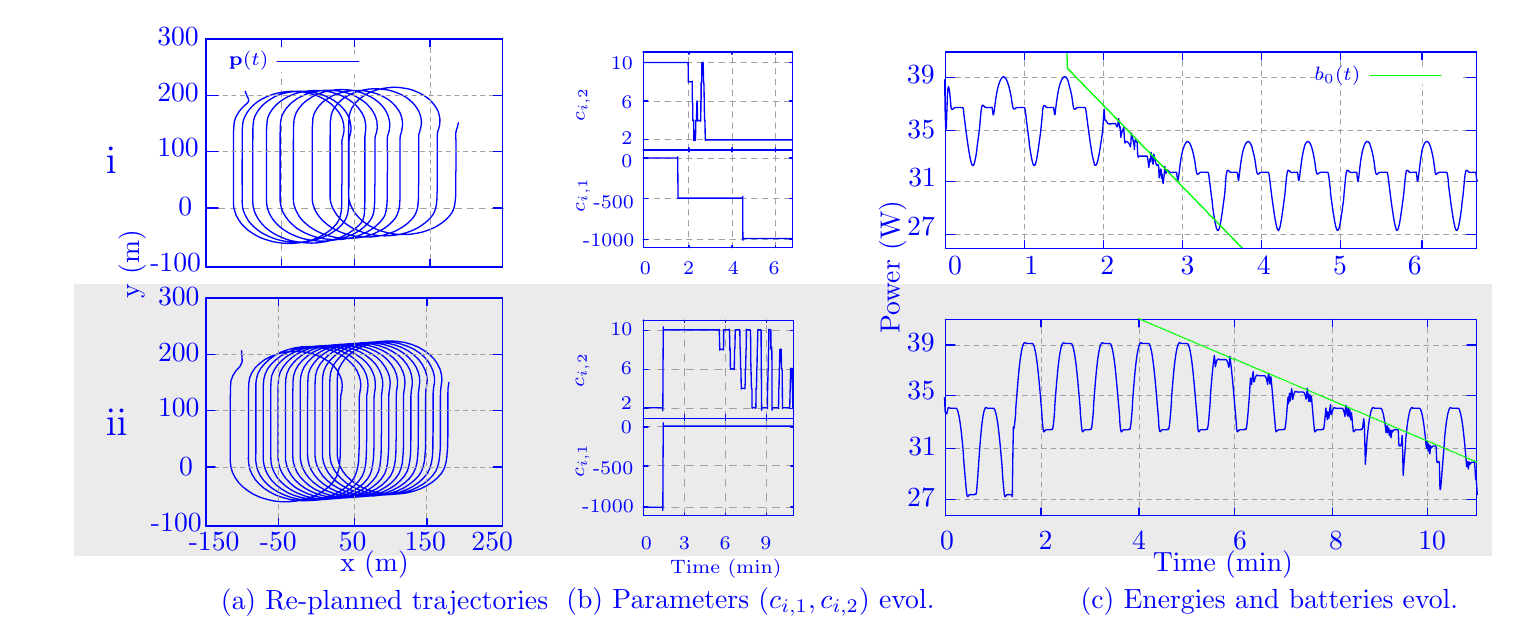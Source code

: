 
\definecolor{ca0a0a4}{RGB}{160,160,164}
\definecolor{cd9d9d9}{RGB}{235,235,235}
\definecolor{c00ff00}{RGB}{0,255,0}
\definecolor{cffffff}{RGB}{255,255,255}


\def \globalscale {1.0}
\begin{tikzpicture}[y=0.80pt, x=0.80pt, yscale=-1*\globalscale, xscale=1.18*\globalscale, inner sep=0pt, outer sep=0pt]
\color{blue}
\begin{scope}[shift={(598.441,-141.228)},draw=blue,even odd rule,line cap=rect,line join=bevel,line width=0.800pt]
  \begin{scope}[cm={{0.842,0.0,0.0,0.842,(-603.856,69.885)}},draw=ca0a0a4,dash pattern=on 2.14pt off 2.14pt,line cap=round,line join=round,line width=0.356pt,miter limit=4.00]
    \path[draw,dash pattern=on 2.14pt off 2.14pt,line width=0.356pt,miter limit=4.00] (44.5,181.5) -- (179.5,181.5);



  \end{scope}
  \begin{scope}[cm={{0.842,0.0,0.0,0.842,(-603.856,69.885)}},draw=ca0a0a4,dash pattern=on 2.14pt off 2.14pt,line cap=round,line join=round,line width=0.356pt,miter limit=4.00]
    \path[draw,dash pattern=on 2.14pt off 2.14pt,line width=0.356pt,miter limit=4.00] (78.5,210.5) -- (78.5,108.5);



  \end{scope}
  \begin{scope}[cm={{0.842,0.0,0.0,0.842,(-603.856,69.885)}},draw=blue,line cap=round,line join=round,line width=0.480pt]
    \path[draw] (61.9,118.7) -- (61.9,118.7) -- (62.6,120.9) -- (63.3,122.6) -- (63.5,124.1) -- (62.7,125.3) -- (61.5,126.5) -- (60.3,127.9) -- (59.2,129.5) -- (58.3,131.2) -- (57.5,133.0) -- (57.0,134.8) -- (56.8,136.7) -- (56.7,138.6) -- (56.6,140.4) -- (56.6,142.2) -- (56.6,144.1) -- (56.6,145.9) -- (56.6,147.7) -- (56.6,149.5) -- (56.6,151.4) -- (56.6,153.2) -- (56.6,155.1) -- (56.6,156.9) -- (56.6,158.8) -- (56.6,160.6) -- (56.6,162.5) -- (56.6,164.3) -- (56.6,166.2) -- (56.6,168.0) -- (56.6,169.9) -- (56.6,171.7) -- (56.6,173.6) -- (56.6,175.4) -- (56.6,177.2) -- (56.6,179.1) -- (56.7,181.0) -- (57.1,182.8) -- (57.6,184.7) -- (58.3,186.4) -- (59.2,188.2) -- (60.2,189.8) -- (61.4,191.3) -- (62.7,192.8) -- (64.2,194.1) -- (65.7,195.3) -- (67.4,196.4) -- (69.1,197.4) -- (71.0,198.2) -- (72.9,198.9) -- (74.8,199.5) -- (76.8,199.9) -- (78.8,200.2) -- (80.8,200.4) -- (82.8,200.4) -- (84.8,200.2) -- (86.7,200.0) -- (88.7,199.6) -- (90.6,199.0) -- (92.5,198.4) -- (94.3,197.5) -- (96.1,196.6) -- (97.8,195.5) -- (99.3,194.3) -- (100.8,193.0) -- (102.1,191.6) -- (103.3,190.0) -- (104.2,188.4) -- (104.9,186.7) -- (105.3,184.9) -- (105.6,183.0) -- (105.7,181.1) -- (105.8,179.2) -- (105.8,177.4) -- (105.8,175.5) -- (105.8,173.6) -- (105.8,171.7) -- (105.8,169.9) -- (105.9,168.0) -- (105.9,166.2) -- (105.9,164.3) -- (105.9,162.5) -- (105.9,160.6) -- (105.9,158.8) -- (105.9,157.0) -- (105.9,155.1) -- (105.9,153.3) -- (105.9,151.4) -- (105.9,149.6) -- (105.9,147.7) -- (105.8,145.9) -- (106.1,144.0) -- (106.5,142.1) -- (106.8,140.3) -- (106.8,138.6) -- (106.7,136.8) -- (106.4,135.0) -- (105.9,133.2) -- (105.2,131.5) -- (104.3,129.8) -- (103.3,128.3) -- (102.1,126.8) -- (100.8,125.4) -- (99.3,124.1) -- (97.7,122.9) -- (96.0,121.9) -- (94.3,121.0) -- (92.4,120.3) -- (90.5,119.7) -- (88.5,119.2) -- (86.5,118.9) -- (84.5,118.8) -- (82.4,118.8) -- (80.4,119.0) -- (78.4,119.3) -- (76.4,119.8) -- (74.5,120.4) -- (72.6,121.2) -- (70.9,122.1) -- (69.2,123.1) -- (67.6,124.3) -- (66.2,125.6) -- (64.9,127.0) -- (63.8,128.5) -- (62.8,130.1) -- (62.0,131.8) -- (61.3,133.6) -- (60.9,135.4) -- (60.7,137.2) -- (60.6,139.1) -- (60.6,140.9) -- (60.6,142.7) -- (60.6,144.5) -- (60.6,146.4) -- (60.6,148.2) -- (60.6,150.0) -- (60.6,151.9) -- (60.6,153.7) -- (60.5,155.6) -- (60.5,157.4) -- (60.5,159.3) -- (60.5,161.1) -- (60.5,163.0) -- (60.5,164.8) -- (60.5,166.7) -- (60.5,168.5) -- (60.6,170.4) -- (60.6,172.2) -- (60.6,174.1) -- (60.6,175.9) -- (60.5,177.7) -- (60.6,179.6) -- (60.8,181.5) -- (61.2,183.3) -- (61.9,185.1) -- (62.7,186.9) -- (63.6,188.6) -- (64.7,190.1) -- (66.0,191.6) -- (67.4,193.0) -- (68.9,194.3) -- (70.6,195.4) -- (72.3,196.4) -- (74.1,197.3) -- (76.0,198.1) -- (77.9,198.7) -- (79.8,199.2) -- (81.8,199.5) -- (83.8,199.7) -- (85.8,199.7) -- (87.8,199.6) -- (89.8,199.4) -- (91.8,199.0) -- (93.7,198.5) -- (95.6,197.8) -- (97.4,197.0) -- (99.2,196.1) -- (100.8,195.0) -- (102.4,193.8) -- (103.9,192.5) -- (105.2,191.1) -- (106.4,189.5) -- (107.3,187.9) -- (108.0,186.2) -- (108.5,184.4) -- (108.7,182.5) -- (108.9,180.6) -- (109.0,178.7) -- (109.0,176.9) -- (109.0,175.0) -- (109.0,173.1) -- (109.0,171.2) -- (109.1,169.4) -- (109.1,167.5) -- (109.1,165.7) -- (109.1,163.8) -- (109.1,162.0) -- (109.1,160.1) -- (109.1,158.3) -- (109.1,156.5) -- (109.1,154.6) -- (109.1,152.8) -- (109.1,150.9) -- (109.1,149.1) -- (109.1,147.2) -- (109.1,145.4) -- (109.3,143.5) -- (109.7,141.6) -- (110.0,139.8) -- (110.0,138.1) -- (109.8,136.3) -- (109.5,134.5) -- (109.0,132.7) -- (108.3,131.0) -- (107.4,129.4) -- (106.3,127.8) -- (105.1,126.3) -- (103.7,125.0) -- (102.3,123.7) -- (100.6,122.6) -- (98.9,121.6) -- (97.1,120.7) -- (95.2,120.0) -- (93.3,119.5) -- (91.3,119.1) -- (89.3,118.8) -- (87.3,118.7) -- (85.2,118.8) -- (83.2,119.0) -- (81.2,119.4) -- (79.3,119.9) -- (77.4,120.6) -- (75.6,121.5) -- (73.9,122.6) -- (72.4,123.8) -- (70.9,125.1) -- (69.6,126.5) -- (68.5,128.0) -- (67.5,129.6) -- (66.7,131.3) -- (66.0,133.0) -- (65.7,134.9) -- (65.5,136.7) -- (65.4,138.6) -- (65.4,140.4) -- (65.4,142.2) -- (65.4,144.0) -- (65.3,145.8) -- (65.3,147.7) -- (65.3,149.5) -- (65.3,151.4) -- (65.3,153.2) -- (65.3,155.1) -- (65.3,156.9) -- (65.3,158.8) -- (65.3,160.6) -- (65.3,162.4) -- (65.3,164.3) -- (65.3,166.1) -- (65.3,168.0) -- (65.3,169.8) -- (65.3,171.7) -- (65.3,173.5) -- (65.3,175.4) -- (65.3,177.2) -- (65.4,179.1) -- (65.6,181.0) -- (66.0,182.8) -- (66.6,184.6) -- (67.4,186.4) -- (68.3,188.1) -- (69.4,189.7) -- (70.6,191.2) -- (71.9,192.6) -- (73.4,193.9) -- (75.0,195.1) -- (76.7,196.2) -- (78.5,197.1) -- (80.3,198.0) -- (82.2,198.7) -- (84.1,199.2) -- (86.1,199.6) -- (88.1,199.9) -- (90.1,200.1) -- (92.1,200.2) -- (94.1,200.1) -- (96.1,199.8) -- (98.0,199.5) -- (100.0,199.0) -- (101.9,198.4) -- (103.8,197.7) -- (105.6,196.9) -- (107.3,195.9) -- (109.0,194.8) -- (110.6,193.6) -- (112.0,192.3) -- (113.4,190.9) -- (114.6,189.4) -- (115.4,187.7) -- (115.9,185.9) -- (116.1,184.1) -- (116.2,182.2) -- (116.2,180.3) -- (116.3,178.4) -- (116.3,176.5) -- (116.3,174.6) -- (116.3,172.8) -- (116.3,170.9) -- (116.3,169.1) -- (116.3,167.2) -- (116.3,165.4) -- (116.3,163.5) -- (116.3,161.7) -- (116.3,159.8) -- (116.3,158.0) -- (116.3,156.1) -- (116.3,154.3) -- (116.3,152.4) -- (116.3,150.6) -- (116.3,148.8) -- (116.3,146.9) -- (116.3,145.1) -- (116.3,143.2) -- (116.5,141.3) -- (116.7,139.5) -- (116.7,137.7) -- (116.6,135.9) -- (116.3,134.1) -- (115.8,132.3) -- (115.1,130.6) -- (114.2,129.0) -- (113.2,127.4) -- (112.0,125.9) -- (110.6,124.6) -- (109.1,123.3) -- (107.5,122.2) -- (105.8,121.2) -- (104.0,120.3) -- (102.1,119.6) -- (100.2,119.0) -- (98.2,118.6) -- (96.2,118.4) -- (94.1,118.3) -- (92.1,118.4) -- (90.1,118.6) -- (88.1,119.0) -- (86.1,119.5) -- (84.2,120.2) -- (82.4,121.1) -- (80.7,122.0) -- (79.1,123.2) -- (77.6,124.4) -- (76.2,125.8) -- (75.0,127.3) -- (74.0,128.8) -- (73.1,130.5) -- (72.4,132.2) -- (72.0,134.0) -- (71.8,135.9) -- (71.7,137.7) -- (71.6,139.5) -- (71.6,141.4) -- (71.6,143.2) -- (71.6,145.0) -- (71.6,146.8) -- (71.6,148.7) -- (71.6,150.5) -- (71.6,152.4) -- (71.6,154.2) -- (71.6,156.1) -- (71.6,157.9) -- (71.6,159.8) -- (71.6,161.6) -- (71.6,163.5) -- (71.6,165.3) -- (71.6,167.2) -- (71.6,169.0) -- (71.6,170.8) -- (71.6,172.7) -- (71.6,174.5) -- (71.6,176.4) -- (71.6,178.2) -- (71.8,180.1) -- (72.2,182.0) -- (72.7,183.8) -- (73.5,185.6) -- (74.4,187.3) -- (75.5,188.9) -- (76.7,190.4) -- (78.0,191.8) -- (79.5,193.1) -- (81.1,194.3) -- (82.8,195.4) -- (84.6,196.3) -- (86.4,197.1) -- (88.3,197.8) -- (90.3,198.3) -- (92.2,198.7) -- (94.2,199.0) -- (96.2,199.1) -- (98.2,199.1) -- (100.2,198.9) -- (102.2,198.6) -- (104.2,198.2) -- (106.1,197.6) -- (107.9,196.9) -- (109.7,196.0) -- (111.5,195.1) -- (113.1,194.0) -- (114.7,192.7) -- (116.1,191.4) -- (117.4,189.9) -- (118.5,188.4) -- (119.4,186.7) -- (120.0,185.0) -- (120.4,183.2) -- (120.6,181.3) -- (120.7,179.4) -- (120.8,177.5) -- (120.8,175.6) -- (120.8,173.8) -- (120.8,171.9) -- (120.8,170.0) -- (120.9,168.2) -- (120.9,166.3) -- (120.9,164.5) -- (120.9,162.6) -- (120.9,160.8) -- (120.9,158.9) -- (120.9,157.1) -- (120.9,155.2) -- (120.9,153.4) -- (120.9,151.5) -- (120.9,149.7) -- (120.9,147.8) -- (120.9,146.0) -- (120.9,144.1) -- (121.2,142.3) -- (121.7,140.4) -- (121.9,138.6) -- (121.9,136.9) -- (121.8,135.1) -- (121.4,133.3) -- (120.9,131.6) -- (120.1,129.9) -- (119.2,128.2) -- (118.1,126.7) -- (116.9,125.2) -- (115.5,123.9) -- (114.0,122.7) -- (112.3,121.6) -- (110.6,120.6) -- (108.7,119.8) -- (106.8,119.2) -- (104.9,118.7) -- (102.8,118.4) -- (100.8,118.2) -- (98.8,118.2) -- (96.7,118.4) -- (94.7,118.7) -- (92.8,119.2) -- (90.9,119.8) -- (89.0,120.6) -- (87.3,121.6) -- (85.6,122.6) -- (84.1,123.9) -- (82.7,125.2) -- (81.5,126.7) -- (80.4,128.2) -- (79.5,129.9) -- (78.7,131.6) -- (78.3,133.4) -- (78.0,135.2) -- (77.9,137.1) -- (77.9,138.9) -- (77.8,140.7) -- (77.8,142.5) -- (77.8,144.4) -- (77.8,146.2) -- (77.8,148.0) -- (77.8,149.9) -- (77.8,151.7) -- (77.8,153.6) -- (77.8,155.4) -- (77.8,157.3) -- (77.8,159.1) -- (77.8,161.0) -- (77.8,162.8) -- (77.8,164.6) -- (77.8,166.5) -- (77.8,168.3) -- (77.8,170.2) -- (77.8,172.0) -- (77.8,173.9) -- (77.8,175.7) -- (77.8,177.6) -- (78.0,179.5) -- (78.4,181.3) -- (78.9,183.1) -- (79.7,184.9) -- (80.6,186.6) -- (81.7,188.2) -- (82.9,189.7) -- (84.2,191.1) -- (85.7,192.5) -- (87.3,193.6) -- (89.0,194.7) -- (90.8,195.6) -- (92.6,196.4) -- (94.5,197.1) -- (96.5,197.6) -- (98.5,198.0) -- (100.5,198.2) -- (102.5,198.3) -- (104.5,198.3) -- (106.5,198.1) -- (108.4,197.7) -- (110.4,197.3) -- (112.3,196.7) -- (114.1,195.9) -- (115.9,195.0) -- (117.6,194.0) -- (119.2,192.9) -- (120.8,191.6) -- (122.1,190.2) -- (123.4,188.7) -- (124.5,187.1) -- (125.3,185.5) -- (125.8,183.7) -- (126.1,181.8) -- (126.3,180.0) -- (126.4,178.1) -- (126.5,176.2) -- (126.5,174.3) -- (126.5,172.4) -- (126.5,170.6) -- (126.5,168.7) -- (126.5,166.9) -- (126.5,165.0) -- (126.5,163.2) -- (126.6,161.3) -- (126.6,159.5) -- (126.6,157.6) -- (126.6,155.8) -- (126.6,153.9) -- (126.6,152.1) -- (126.5,150.2) -- (126.5,148.4) -- (126.5,146.5) -- (126.5,144.7) -- (126.6,142.8) -- (127.1,141.0) -- (127.5,139.2) -- (127.6,137.4) -- (127.6,135.6) -- (127.3,133.8) -- (126.9,132.0) -- (126.3,130.3) -- (125.5,128.6) -- (124.5,127.0) -- (123.3,125.5) -- (122.0,124.1) -- (120.5,122.8) -- (118.9,121.7) -- (117.2,120.7) -- (115.4,119.8) -- (113.5,119.1) -- (111.6,118.5) -- (109.6,118.1) -- (107.6,117.9) -- (105.6,117.8) -- (103.5,117.9) -- (101.5,118.2) -- (99.5,118.6) -- (97.6,119.2) -- (95.7,119.9) -- (93.9,120.8) -- (92.2,121.8) -- (90.7,123.0) -- (89.2,124.3) -- (87.9,125.7) -- (86.8,127.2) -- (85.8,128.8) -- (85.0,130.5) -- (84.5,132.3) -- (84.1,134.1) -- (84.0,136.0) -- (83.9,137.8) -- (83.9,139.6) -- (83.9,141.4) -- (83.9,143.3) -- (83.8,145.1) -- (83.8,146.9) -- (83.8,148.8) -- (83.8,150.6) -- (83.8,152.5) -- (83.8,154.3) -- (83.8,156.2) -- (83.8,158.0) -- (83.8,159.9) -- (83.8,161.7) -- (83.8,163.5) -- (83.8,165.4) -- (83.8,167.2) -- (83.8,169.1) -- (83.8,170.9) -- (83.8,172.8) -- (83.8,174.6) -- (83.8,176.5) -- (83.9,178.3) -- (84.2,180.2) -- (84.8,182.1) -- (85.5,183.8) -- (86.3,185.6) -- (87.3,187.2) -- (88.5,188.7) -- (89.9,190.2) -- (91.3,191.5) -- (92.9,192.7) -- (94.5,193.8) -- (96.3,194.8) -- (98.1,195.6) -- (100.0,196.3) -- (102.0,196.9) -- (103.9,197.3) -- (105.9,197.6) -- (107.9,197.7) -- (109.9,197.7) -- (111.9,197.5) -- (113.9,197.2) -- (115.8,196.8) -- (117.7,196.2) -- (119.6,195.5) -- (121.4,194.6) -- (123.1,193.6) -- (124.8,192.5) -- (126.3,191.3) -- (127.7,189.9) -- (129.0,188.4) -- (130.1,186.9) -- (130.9,185.2) -- (131.5,183.4) -- (131.9,181.6) -- (132.1,179.7) -- (132.2,177.8) -- (132.3,176.0) -- (132.3,174.1) -- (132.3,172.2) -- (132.3,170.3) -- (132.3,168.5) -- (132.3,166.6) -- (132.3,164.8) -- (132.3,162.9) -- (132.3,161.1) -- (132.3,159.2) -- (132.3,157.4) -- (132.3,155.5) -- (132.3,153.7) -- (132.3,151.8) -- (132.3,150.0) -- (132.3,148.1) -- (132.3,146.3) -- (132.3,144.4) -- (132.4,142.6) -- (132.9,140.7) -- (133.2,138.9) -- (133.4,137.1) -- (133.4,135.3) -- (133.2,133.5) -- (132.8,131.8) -- (132.2,130.0) -- (131.3,128.4) -- (130.3,126.8) -- (129.1,125.3) -- (127.8,123.9) -- (126.3,122.7) -- (124.7,121.6) -- (122.9,120.6) -- (121.1,119.8) -- (119.2,119.2) -- (117.2,118.7) -- (115.2,118.4) -- (113.1,118.3) -- (111.1,118.3) -- (109.1,118.6) -- (107.1,119.0) -- (105.2,119.6) -- (103.3,120.3) -- (101.5,121.2) -- (99.9,122.3) -- (98.3,123.5) -- (96.9,124.8) -- (95.7,126.3) -- (94.6,127.9) -- (93.8,129.5) -- (93.1,131.3) -- (92.7,133.1) -- (92.6,134.9) -- (92.5,136.8) -- (92.4,138.6) -- (92.4,140.4) -- (92.4,142.2) -- (92.4,144.1) -- (92.4,145.9) -- (92.4,147.7) -- (92.4,149.6) -- (92.4,151.4) -- (92.4,153.3) -- (92.4,155.1) -- (92.4,157.0) -- (92.4,158.8) -- (92.4,160.7) -- (92.4,162.5) -- (92.4,164.4) -- (92.4,166.2) -- (92.4,168.1) -- (92.4,169.9) -- (92.4,171.8) -- (92.4,173.6) -- (92.4,175.4) -- (92.4,177.3) -- (92.7,179.2) -- (93.2,181.0) -- (93.8,182.8) -- (94.7,184.5) -- (95.7,186.2) -- (96.9,187.8) -- (98.2,189.2) -- (99.6,190.6) -- (101.1,191.8) -- (102.8,192.9) -- (104.5,193.9) -- (106.4,194.8) -- (108.2,195.5) -- (110.2,196.0) -- (112.1,196.5) -- (114.1,196.8) -- (116.1,196.9) -- (118.1,196.9) -- (120.1,196.8) -- (122.1,196.5) -- (124.1,196.1) -- (126.0,195.5) -- (127.8,194.8) -- (129.7,194.0) -- (131.4,193.0) -- (133.0,191.9) -- (134.6,190.6) -- (136.0,189.3) -- (137.3,187.8) -- (138.4,186.3) -- (139.3,184.6) -- (139.9,182.8) -- (140.3,181.0) -- (140.5,179.2) -- (140.6,177.3) -- (140.7,175.4) -- (140.7,173.5) -- (140.7,171.6) -- (140.7,169.8) -- (140.8,167.9) -- (140.8,166.0) -- (140.8,164.2) -- (140.8,162.3) -- (140.8,160.5) -- (140.8,158.6) -- (140.8,156.8) -- (140.8,154.9) -- (140.8,153.1) -- (140.8,151.3) -- (140.8,149.4) -- (140.8,147.6) -- (140.8,145.7) -- (140.8,143.9) -- (140.8,142.0) -- (141.3,140.1) -- (141.7,138.3) -- (142.0,136.5) -- (142.0,134.8) -- (141.8,133.0) -- (141.4,131.2) -- (140.8,129.5) -- (140.0,127.8) -- (139.0,126.2) -- (137.9,124.7) -- (136.5,123.3) -- (135.1,122.0) -- (133.5,120.9) -- (131.7,119.9) -- (129.9,119.1) -- (128.0,118.4) -- (126.1,117.9) -- (124.0,117.6) -- (122.0,117.4) -- (120.0,117.4) -- (117.9,117.6) -- (115.9,118.0) -- (114.0,118.5) -- (112.1,119.2) -- (110.3,120.1) -- (108.6,121.1) -- (107.0,122.2) -- (105.6,123.5) -- (104.3,124.9) -- (103.2,126.5) -- (102.2,128.1) -- (101.5,129.8) -- (101.0,131.6) -- (100.8,133.5) -- (100.6,135.3) -- (100.6,137.1) -- (100.6,138.9) -- (100.6,140.8) -- (100.5,142.6) -- (100.5,144.4) -- (100.5,146.3) -- (100.5,148.1) -- (100.5,149.9) -- (100.5,151.8) -- (100.5,153.6) -- (100.5,155.5) -- (100.5,157.3) -- (100.5,159.2) -- (100.5,161.0) -- (100.5,162.9) -- (100.5,164.7) -- (100.5,166.6) -- (100.5,168.4) -- (100.5,170.3) -- (100.5,172.1) -- (100.5,174.0) -- (100.5,175.8) -- (100.7,177.7) -- (101.1,179.6) -- (101.7,181.4) -- (102.5,183.1) -- (103.4,184.8) -- (104.5,186.4) -- (105.8,187.9) -- (107.1,189.3) -- (108.6,190.6) -- (110.2,191.8) -- (111.9,192.8) -- (113.7,193.7) -- (115.6,194.5) -- (117.5,195.2) -- (119.4,195.7) -- (121.4,196.0) -- (123.4,196.2) -- (125.4,196.3) -- (127.4,196.2) -- (129.4,196.0) -- (131.4,195.7) -- (133.3,195.2) -- (135.2,194.6) -- (137.1,193.8) -- (138.8,192.9) -- (140.5,191.9) -- (142.1,190.7) -- (143.6,189.4) -- (145.0,188.0) -- (146.2,186.5) -- (147.3,184.9) -- (148.0,183.2) -- (148.5,181.4) -- (148.8,179.6) -- (149.0,177.7) -- (149.1,175.8) -- (149.1,173.9) -- (149.2,172.1) -- (149.2,170.2) -- (149.2,168.3) -- (149.2,166.5) -- (149.2,164.6) -- (149.2,162.8) -- (149.2,160.9) -- (149.2,159.1) -- (149.2,157.2) -- (149.2,155.4) -- (149.2,153.5) -- (149.2,151.7) -- (149.2,149.8) -- (149.2,148.0) -- (149.2,146.1) -- (149.2,144.3) -- (149.2,142.4) -- (149.4,140.6) -- (149.9,138.7) -- (150.3,136.9) -- (150.4,135.1) -- (150.4,133.4) -- (150.1,131.6) -- (149.7,129.8) -- (149.0,128.1) -- (148.1,126.5) -- (147.1,124.9) -- (145.9,123.4) -- (144.5,122.1) -- (142.9,120.8) -- (141.3,119.8) -- (139.5,118.8) -- (137.7,118.0) -- (135.8,117.4) -- (133.8,117.0) -- (131.8,116.7) -- (129.7,116.6) -- (127.7,116.7) -- (125.7,117.0) -- (123.7,117.4) -- (121.7,118.0) -- (119.9,118.7) -- (118.1,119.6) -- (116.4,120.7) -- (114.9,121.9) -- (113.5,123.2) -- (112.3,124.7) -- (111.2,126.3) -- (110.3,127.9) -- (109.7,129.7) -- (109.3,131.5) -- (109.1,133.3) -- (109.0,135.2) -- (109.0,137.0) -- (109.0,138.8) -- (108.9,140.6) -- (108.9,142.5) -- (108.9,144.3) -- (108.9,146.1) -- (108.9,148.0) -- (108.9,149.8) -- (108.9,151.7) -- (108.9,153.5) -- (108.9,155.4) -- (108.9,157.2) -- (108.9,159.1) -- (108.9,160.9) -- (108.9,162.8) -- (108.9,164.6) -- (108.9,166.5) -- (108.9,168.3) -- (108.9,170.1) -- (108.9,172.0) -- (108.9,173.8) -- (109.0,175.7) -- (109.2,177.6) -- (109.7,179.4) -- (110.4,181.2) -- (111.2,183.0) -- (112.2,184.6) -- (113.3,186.2) -- (114.6,187.7) -- (116.0,189.0) -- (117.5,190.3) -- (119.2,191.4) -- (120.9,192.4) -- (122.7,193.3) -- (124.6,194.0) -- (126.5,194.6) -- (128.5,195.1) -- (130.5,195.4) -- (132.5,195.6) -- (134.5,195.6) -- (136.5,195.5) -- (138.5,195.2) -- (140.4,194.8) -- (142.3,194.3) -- (144.2,193.6) -- (146.0,192.8) -- (147.8,191.9) -- (149.5,190.8) -- (151.0,189.6) -- (152.5,188.3) -- (153.8,186.9) -- (155.0,185.3) -- (156.0,183.7) -- (156.6,182.0) -- (157.1,180.2) -- (157.3,178.3) -- (157.5,176.4) -- (157.6,174.5) -- (157.6,172.7) -- (157.6,170.8) -- (157.6,168.9) -- (157.6,167.0) -- (157.6,165.2) -- (157.6,163.3) -- (157.7,161.5) -- (157.7,159.6) -- (157.7,157.8) -- (157.7,155.9) -- (157.7,154.1) -- (157.7,152.2) -- (157.7,150.4) -- (157.7,148.6) -- (157.7,146.7) -- (157.7,144.9) -- (157.6,143.0) -- (157.6,141.2) -- (158.0,139.3) -- (158.5,137.4) -- (158.8,135.6);



  \end{scope}
  \path[fill=cd9d9d9,dash pattern=on 1.12pt off 1.12pt,even odd rule,line cap=round,line width=0.281pt,miter limit=4.00,rounded corners=0.0cm] (-617.342,257.023) rectangle (-74.582,379.8);



  \begin{scope}[cm={{1.042,0.0,0.0,1.042,(-342.636,42.163)}},draw=ca0a0a4,dash pattern=on 1.73pt off 1.73pt,line cap=round,line join=round,line width=0.288pt,miter limit=4.00]
    \path[draw,dash pattern=on 1.73pt off 1.73pt,line width=0.288pt,miter limit=4.00] (56.5,232.5) -- (251.5,232.5);



  \end{scope}
  \begin{scope}[draw=blue,line cap=rect,line join=bevel,line width=0.800pt]
  \end{scope}
  \begin{scope}[scale=1.006,draw=blue,line cap=rect,line join=bevel,line width=0.800pt]
  \end{scope}
  \begin{scope}[scale=1.006,draw=blue,line cap=rect,line join=bevel,line width=0.800pt]
  \end{scope}
  \begin{scope}[cm={{1.006,0.0,0.0,1.006,(39.229,93.547)}},draw=blue,line cap=rect,line join=bevel,line width=0.800pt]
  \end{scope}
  \begin{scope}[cm={{1.006,0.0,0.0,1.006,(39.229,93.547)}},draw=blue,line cap=rect,line join=bevel,line width=0.800pt]
  \end{scope}
  \begin{scope}[cm={{1.006,0.0,0.0,1.006,(39.229,93.547)}},draw=blue,line cap=rect,line join=bevel,line width=0.800pt]
  \end{scope}
  \begin{scope}[cm={{1.006,0.0,0.0,1.006,(39.229,93.547)}},draw=blue,line cap=rect,line join=bevel,line width=0.800pt]
  \end{scope}
  \begin{scope}[cm={{1.006,0.0,0.0,1.006,(39.229,93.547)}},draw=blue,line cap=rect,line join=bevel,line width=0.800pt]
  \end{scope}
  \begin{scope}[cm={{1.006,0.0,0.0,1.006,(39.229,93.547)}},draw=blue,line cap=rect,line join=bevel,line width=0.800pt]
  \end{scope}
  \begin{scope}[scale=1.006,draw=blue,line cap=rect,line join=bevel,line width=0.800pt]
  \end{scope}
  \begin{scope}[scale=1.006,draw=blue,line cap=rect,line join=bevel,line width=0.800pt]
  \end{scope}
  \begin{scope}[cm={{1.006,0.0,0.0,1.006,(39.229,68.4)}},draw=blue,line cap=rect,line join=bevel,line width=0.800pt]
  \end{scope}
  \begin{scope}[cm={{1.006,0.0,0.0,1.006,(39.229,68.4)}},draw=blue,line cap=rect,line join=bevel,line width=0.800pt]
  \end{scope}
  \begin{scope}[cm={{1.006,0.0,0.0,1.006,(39.229,68.4)}},draw=blue,line cap=rect,line join=bevel,line width=0.800pt]
  \end{scope}
  \begin{scope}[cm={{1.006,0.0,0.0,1.006,(39.229,68.4)}},draw=blue,line cap=rect,line join=bevel,line width=0.800pt]
  \end{scope}
  \begin{scope}[cm={{1.006,0.0,0.0,1.006,(39.229,68.4)}},draw=blue,line cap=rect,line join=bevel,line width=0.800pt]
  \end{scope}
  \begin{scope}[cm={{1.006,0.0,0.0,1.006,(39.229,68.4)}},draw=blue,line cap=rect,line join=bevel,line width=0.800pt]
  \end{scope}
  \begin{scope}[scale=1.006,draw=blue,line cap=rect,line join=bevel,line width=0.800pt]
  \end{scope}
  \begin{scope}[scale=1.006,draw=blue,line cap=rect,line join=bevel,line width=0.800pt]
  \end{scope}
  \begin{scope}[cm={{1.006,0.0,0.0,1.006,(39.229,43.253)}},draw=blue,line cap=rect,line join=bevel,line width=0.800pt]
  \end{scope}
  \begin{scope}[cm={{1.006,0.0,0.0,1.006,(39.229,43.253)}},draw=blue,line cap=rect,line join=bevel,line width=0.800pt]
  \end{scope}
  \begin{scope}[cm={{1.006,0.0,0.0,1.006,(39.229,43.253)}},draw=blue,line cap=rect,line join=bevel,line width=0.800pt]
  \end{scope}
  \begin{scope}[cm={{1.006,0.0,0.0,1.006,(39.229,43.253)}},draw=blue,line cap=rect,line join=bevel,line width=0.800pt]
  \end{scope}
  \begin{scope}[cm={{1.006,0.0,0.0,1.006,(39.229,43.253)}},draw=blue,line cap=rect,line join=bevel,line width=0.800pt]
  \end{scope}
  \begin{scope}[cm={{1.006,0.0,0.0,1.006,(39.229,43.253)}},draw=blue,line cap=rect,line join=bevel,line width=0.800pt]
  \end{scope}
  \begin{scope}[scale=1.006,draw=blue,line cap=rect,line join=bevel,line width=0.800pt]
  \end{scope}
  \begin{scope}[scale=1.006,draw=blue,line cap=rect,line join=bevel,line width=0.800pt]
  \end{scope}
  \begin{scope}[cm={{1.006,0.0,0.0,1.006,(53.312,110.647)}},draw=blue,line cap=rect,line join=bevel,line width=0.800pt]
  \end{scope}
  \begin{scope}[cm={{1.006,0.0,0.0,1.006,(53.312,110.647)}},draw=blue,line cap=rect,line join=bevel,line width=0.800pt]
  \end{scope}
  \begin{scope}[cm={{1.006,0.0,0.0,1.006,(53.312,110.647)}},draw=blue,line cap=rect,line join=bevel,line width=0.800pt]
  \end{scope}
  \begin{scope}[cm={{1.006,0.0,0.0,1.006,(53.312,110.647)}},draw=blue,line cap=rect,line join=bevel,line width=0.800pt]
  \end{scope}
  \begin{scope}[cm={{1.006,0.0,0.0,1.006,(53.312,110.647)}},draw=blue,line cap=rect,line join=bevel,line width=0.800pt]
  \end{scope}
  \begin{scope}[cm={{1.006,0.0,0.0,1.006,(53.312,110.647)}},draw=blue,line cap=rect,line join=bevel,line width=0.800pt]
  \end{scope}
  \begin{scope}[scale=1.006,draw=blue,line cap=rect,line join=bevel,line width=0.800pt]
  \end{scope}
  \begin{scope}[scale=1.006,draw=blue,line cap=rect,line join=bevel,line width=0.800pt]
  \end{scope}
  \begin{scope}[cm={{1.006,0.0,0.0,1.006,(79.465,110.647)}},draw=blue,line cap=rect,line join=bevel,line width=0.800pt]
  \end{scope}
  \begin{scope}[cm={{1.006,0.0,0.0,1.006,(79.465,110.647)}},draw=blue,line cap=rect,line join=bevel,line width=0.800pt]
  \end{scope}
  \begin{scope}[cm={{1.006,0.0,0.0,1.006,(79.465,110.647)}},draw=blue,line cap=rect,line join=bevel,line width=0.800pt]
  \end{scope}
  \begin{scope}[cm={{1.006,0.0,0.0,1.006,(79.465,110.647)}},draw=blue,line cap=rect,line join=bevel,line width=0.800pt]
  \end{scope}
  \begin{scope}[cm={{1.006,0.0,0.0,1.006,(79.465,110.647)}},draw=blue,line cap=rect,line join=bevel,line width=0.800pt]
  \end{scope}
  \begin{scope}[cm={{1.006,0.0,0.0,1.006,(79.465,110.647)}},draw=blue,line cap=rect,line join=bevel,line width=0.800pt]
  \end{scope}
  \begin{scope}[scale=1.006,draw=blue,line cap=rect,line join=bevel,line width=0.800pt]
  \end{scope}
  \begin{scope}[scale=1.006,draw=blue,line cap=rect,line join=bevel,line width=0.800pt]
  \end{scope}
  \begin{scope}[cm={{1.006,0.0,0.0,1.006,(105.618,110.647)}},draw=blue,line cap=rect,line join=bevel,line width=0.800pt]
  \end{scope}
  \begin{scope}[cm={{1.006,0.0,0.0,1.006,(105.618,110.647)}},draw=blue,line cap=rect,line join=bevel,line width=0.800pt]
  \end{scope}
  \begin{scope}[cm={{1.006,0.0,0.0,1.006,(105.618,110.647)}},draw=blue,line cap=rect,line join=bevel,line width=0.800pt]
  \end{scope}
  \begin{scope}[cm={{1.006,0.0,0.0,1.006,(105.618,110.647)}},draw=blue,line cap=rect,line join=bevel,line width=0.800pt]
  \end{scope}
  \begin{scope}[cm={{1.006,0.0,0.0,1.006,(105.618,110.647)}},draw=blue,line cap=rect,line join=bevel,line width=0.800pt]
  \end{scope}
  \begin{scope}[cm={{1.006,0.0,0.0,1.006,(105.618,110.647)}},draw=blue,line cap=rect,line join=bevel,line width=0.800pt]
  \end{scope}
  \begin{scope}[scale=1.006,draw=blue,line cap=rect,line join=bevel,line width=0.800pt]
  \end{scope}
  \begin{scope}[scale=1.006,draw=blue,line cap=rect,line join=bevel,line width=0.800pt]
  \end{scope}
  \begin{scope}[cm={{1.006,0.0,0.0,1.006,(132.274,110.647)}},draw=blue,line cap=rect,line join=bevel,line width=0.800pt]
  \end{scope}
  \begin{scope}[cm={{1.006,0.0,0.0,1.006,(132.274,110.647)}},draw=blue,line cap=rect,line join=bevel,line width=0.800pt]
  \end{scope}
  \begin{scope}[cm={{1.006,0.0,0.0,1.006,(132.274,110.647)}},draw=blue,line cap=rect,line join=bevel,line width=0.800pt]
  \end{scope}
  \begin{scope}[cm={{1.006,0.0,0.0,1.006,(132.274,110.647)}},draw=blue,line cap=rect,line join=bevel,line width=0.800pt]
  \end{scope}
  \begin{scope}[cm={{1.006,0.0,0.0,1.006,(132.274,110.647)}},draw=blue,line cap=rect,line join=bevel,line width=0.800pt]
  \end{scope}
  \begin{scope}[cm={{1.006,0.0,0.0,1.006,(132.274,110.647)}},draw=blue,line cap=rect,line join=bevel,line width=0.800pt]
  \end{scope}
  \begin{scope}[scale=1.006,draw=blue,line cap=rect,line join=bevel,line width=0.800pt]
  \end{scope}
  \begin{scope}[scale=1.006,draw=blue,line cap=rect,line join=bevel,line width=0.800pt]
  \end{scope}
  \begin{scope}[scale=1.006,draw=blue,line cap=rect,line join=bevel,line width=0.800pt]
  \end{scope}
  \begin{scope}[scale=1.006,draw=blue,line cap=rect,line join=bevel,line width=0.800pt]
  \end{scope}
  \begin{scope}[scale=1.006,draw=blue,line cap=rect,line join=bevel,line width=0.800pt]
  \end{scope}
  \begin{scope}[scale=1.006,draw=blue,line cap=rect,line join=bevel,line width=0.800pt]
  \end{scope}
  \begin{scope}[cm={{1.006,0.0,0.0,1.006,(128.753,29.171)}},draw=blue,line cap=rect,line join=bevel,line width=0.800pt]
  \end{scope}
  \begin{scope}[cm={{1.006,0.0,0.0,1.006,(128.753,29.171)}},draw=blue,line cap=rect,line join=bevel,line width=0.800pt]
  \end{scope}
  \begin{scope}[cm={{1.006,0.0,0.0,1.006,(128.753,29.171)}},draw=blue,line cap=rect,line join=bevel,line width=0.800pt]
  \end{scope}
  \begin{scope}[cm={{1.006,0.0,0.0,1.006,(128.753,29.171)}},draw=blue,line cap=rect,line join=bevel,line width=0.800pt]
  \end{scope}
  \begin{scope}[cm={{1.006,0.0,0.0,1.006,(128.753,29.171)}},draw=blue,line cap=rect,line join=bevel,line width=0.800pt]
  \end{scope}
  \begin{scope}[cm={{1.006,0.0,0.0,1.006,(128.753,29.171)}},draw=blue,line cap=rect,line join=bevel,line width=0.800pt]
  \end{scope}
  \begin{scope}[cm={{0.0,-1.006,1.006,0.0,(29.171,189.106)}},draw=blue,line cap=rect,line join=bevel,line width=0.800pt]
  \end{scope}
  \begin{scope}[cm={{0.0,-1.006,1.006,0.0,(29.171,189.106)}},draw=blue,line cap=rect,line join=bevel,line width=0.800pt]
  \end{scope}
  \begin{scope}[cm={{0.0,-1.006,1.006,0.0,(29.171,189.106)}},draw=blue,line cap=rect,line join=bevel,line width=0.800pt]
  \end{scope}
  \begin{scope}[cm={{0.0,-1.006,1.006,0.0,(29.171,189.106)}},draw=blue,line cap=rect,line join=bevel,line width=0.800pt]
  \end{scope}
  \begin{scope}[cm={{0.0,-1.006,1.006,0.0,(29.171,189.106)}},draw=blue,line cap=rect,line join=bevel,line width=0.800pt]
  \end{scope}
  \begin{scope}[cm={{0.0,-1.006,1.006,0.0,(281.919,312.234)}},draw=blue,line cap=rect,line join=bevel,line width=0.800pt]
    \path[fill=blue] (32.79,-587.545) node[above right] (text274) {\rotatebox{90}{Power (W)}};



  \end{scope}
  \begin{scope}[cm={{0.0,-1.006,1.006,0.0,(29.171,189.106)}},draw=blue,line cap=rect,line join=bevel,line width=0.800pt]
  \end{scope}
  \begin{scope}[cm={{1.006,0.0,0.0,1.006,(62.365,28.165)}},draw=blue,line cap=rect,line join=bevel,line width=0.800pt]
  \end{scope}
  \begin{scope}[cm={{1.006,0.0,0.0,1.006,(62.365,28.165)}},draw=blue,line cap=rect,line join=bevel,line width=0.800pt]
  \end{scope}
  \begin{scope}[cm={{1.006,0.0,0.0,1.006,(62.365,28.165)}},draw=blue,line cap=rect,line join=bevel,line width=0.800pt]
  \end{scope}
  \begin{scope}[cm={{1.006,0.0,0.0,1.006,(62.365,28.165)}},draw=blue,line cap=rect,line join=bevel,line width=0.800pt]
  \end{scope}
  \begin{scope}[cm={{1.006,0.0,0.0,1.006,(62.365,28.165)}},draw=blue,line cap=rect,line join=bevel,line width=0.800pt]
  \end{scope}
  \begin{scope}[cm={{1.006,0.0,0.0,1.006,(62.365,28.165)}},draw=blue,line cap=rect,line join=bevel,line width=0.800pt]
  \end{scope}
  \begin{scope}[scale=1.006,draw=blue,line cap=rect,line join=bevel,line width=0.800pt]
  \end{scope}
  \begin{scope}[scale=1.006,draw=blue,line cap=rect,line join=bevel,line width=0.800pt]
  \end{scope}
  \begin{scope}[scale=1.006,draw=blue,line cap=rect,line join=bevel,line width=0.800pt]
  \end{scope}
  \begin{scope}[scale=1.006,draw=blue,line cap=rect,line join=bevel,line width=0.800pt]
  \end{scope}
  \begin{scope}[scale=1.006,draw=blue,line cap=rect,line join=bevel,line width=0.800pt]
  \end{scope}
  \begin{scope}[scale=1.006,draw=blue,line cap=rect,line join=bevel,line width=0.800pt]
  \end{scope}
  \begin{scope}[cm={{1.006,0.0,0.0,1.006,(60.353,36.212)}},draw=blue,line cap=rect,line join=bevel,line width=0.800pt]
  \end{scope}
  \begin{scope}[cm={{1.006,0.0,0.0,1.006,(60.353,36.212)}},draw=blue,line cap=rect,line join=bevel,line width=0.800pt]
  \end{scope}
  \begin{scope}[cm={{1.006,0.0,0.0,1.006,(60.353,36.212)}},draw=blue,line cap=rect,line join=bevel,line width=0.800pt]
  \end{scope}
  \begin{scope}[cm={{1.006,0.0,0.0,1.006,(60.353,36.212)}},draw=blue,line cap=rect,line join=bevel,line width=0.800pt]
  \end{scope}
  \begin{scope}[cm={{1.006,0.0,0.0,1.006,(60.353,36.212)}},draw=blue,line cap=rect,line join=bevel,line width=0.800pt]
  \end{scope}
  \begin{scope}[cm={{1.006,0.0,0.0,1.006,(60.353,36.212)}},draw=blue,line cap=rect,line join=bevel,line width=0.800pt]
  \end{scope}
  \begin{scope}[scale=1.006,draw=blue,line cap=rect,line join=bevel,line width=0.800pt]
  \end{scope}
  \begin{scope}[scale=1.006,draw=blue,line cap=rect,line join=bevel,line width=0.800pt]
  \end{scope}
  \begin{scope}[scale=1.006,draw=blue,line cap=rect,line join=bevel,line width=0.800pt]
  \end{scope}
  \begin{scope}[scale=1.006,draw=blue,line cap=rect,line join=bevel,line width=0.800pt]
  \end{scope}
  \begin{scope}[scale=1.006,draw=blue,line cap=rect,line join=bevel,line width=0.800pt]
  \end{scope}
  \begin{scope}[scale=1.006,draw=blue,line cap=rect,line join=bevel,line width=0.800pt]
  \end{scope}
  \begin{scope}[scale=1.006,draw=blue,line cap=rect,line join=bevel,line width=0.800pt]
  \end{scope}
  \begin{scope}[scale=1.006,draw=blue,line cap=rect,line join=bevel,line width=0.800pt]
  \end{scope}
  \begin{scope}[cm={{1.006,0.0,0.0,1.006,(148.871,93.547)}},draw=blue,line cap=rect,line join=bevel,line width=0.800pt]
  \end{scope}
  \begin{scope}[cm={{1.006,0.0,0.0,1.006,(148.871,93.547)}},draw=blue,line cap=rect,line join=bevel,line width=0.800pt]
  \end{scope}
  \begin{scope}[cm={{1.006,0.0,0.0,1.006,(148.871,93.547)}},draw=blue,line cap=rect,line join=bevel,line width=0.800pt]
  \end{scope}
  \begin{scope}[cm={{1.006,0.0,0.0,1.006,(148.871,93.547)}},draw=blue,line cap=rect,line join=bevel,line width=0.800pt]
  \end{scope}
  \begin{scope}[cm={{1.006,0.0,0.0,1.006,(148.871,93.547)}},draw=blue,line cap=rect,line join=bevel,line width=0.800pt]
  \end{scope}
  \begin{scope}[cm={{1.006,0.0,0.0,1.006,(148.871,93.547)}},draw=blue,line cap=rect,line join=bevel,line width=0.800pt]
  \end{scope}
  \begin{scope}[scale=1.006,draw=blue,line cap=rect,line join=bevel,line width=0.800pt]
  \end{scope}
  \begin{scope}[scale=1.006,draw=blue,line cap=rect,line join=bevel,line width=0.800pt]
  \end{scope}
  \begin{scope}[cm={{1.006,0.0,0.0,1.006,(149.876,68.4)}},draw=blue,line cap=rect,line join=bevel,line width=0.800pt]
  \end{scope}
  \begin{scope}[cm={{1.006,0.0,0.0,1.006,(149.876,68.4)}},draw=blue,line cap=rect,line join=bevel,line width=0.800pt]
  \end{scope}
  \begin{scope}[cm={{1.006,0.0,0.0,1.006,(149.876,68.4)}},draw=blue,line cap=rect,line join=bevel,line width=0.800pt]
  \end{scope}
  \begin{scope}[cm={{1.006,0.0,0.0,1.006,(149.876,68.4)}},draw=blue,line cap=rect,line join=bevel,line width=0.800pt]
  \end{scope}
  \begin{scope}[cm={{1.006,0.0,0.0,1.006,(149.876,68.4)}},draw=blue,line cap=rect,line join=bevel,line width=0.800pt]
  \end{scope}
  \begin{scope}[cm={{1.006,0.0,0.0,1.006,(149.876,68.4)}},draw=blue,line cap=rect,line join=bevel,line width=0.800pt]
  \end{scope}
  \begin{scope}[scale=1.006,draw=blue,line cap=rect,line join=bevel,line width=0.800pt]
  \end{scope}
  \begin{scope}[scale=1.006,draw=blue,line cap=rect,line join=bevel,line width=0.800pt]
  \end{scope}
  \begin{scope}[cm={{1.006,0.0,0.0,1.006,(149.876,43.253)}},draw=blue,line cap=rect,line join=bevel,line width=0.800pt]
  \end{scope}
  \begin{scope}[cm={{1.006,0.0,0.0,1.006,(149.876,43.253)}},draw=blue,line cap=rect,line join=bevel,line width=0.800pt]
  \end{scope}
  \begin{scope}[cm={{1.006,0.0,0.0,1.006,(149.876,43.253)}},draw=blue,line cap=rect,line join=bevel,line width=0.800pt]
  \end{scope}
  \begin{scope}[cm={{1.006,0.0,0.0,1.006,(149.876,43.253)}},draw=blue,line cap=rect,line join=bevel,line width=0.800pt]
  \end{scope}
  \begin{scope}[cm={{1.006,0.0,0.0,1.006,(149.876,43.253)}},draw=blue,line cap=rect,line join=bevel,line width=0.800pt]
  \end{scope}
  \begin{scope}[cm={{1.006,0.0,0.0,1.006,(149.876,43.253)}},draw=blue,line cap=rect,line join=bevel,line width=0.800pt]
  \end{scope}
  \begin{scope}[scale=1.006,draw=blue,line cap=rect,line join=bevel,line width=0.800pt]
  \end{scope}
  \begin{scope}[scale=1.006,draw=blue,line cap=rect,line join=bevel,line width=0.800pt]
  \end{scope}
  \begin{scope}[cm={{1.006,0.0,0.0,1.006,(162.953,110.647)}},draw=blue,line cap=rect,line join=bevel,line width=0.800pt]
  \end{scope}
  \begin{scope}[cm={{1.006,0.0,0.0,1.006,(162.953,110.647)}},draw=blue,line cap=rect,line join=bevel,line width=0.800pt]
  \end{scope}
  \begin{scope}[cm={{1.006,0.0,0.0,1.006,(162.953,110.647)}},draw=blue,line cap=rect,line join=bevel,line width=0.800pt]
  \end{scope}
  \begin{scope}[cm={{1.006,0.0,0.0,1.006,(162.953,110.647)}},draw=blue,line cap=rect,line join=bevel,line width=0.800pt]
  \end{scope}
  \begin{scope}[cm={{1.006,0.0,0.0,1.006,(162.953,110.647)}},draw=blue,line cap=rect,line join=bevel,line width=0.800pt]
  \end{scope}
  \begin{scope}[cm={{1.006,0.0,0.0,1.006,(162.953,110.647)}},draw=blue,line cap=rect,line join=bevel,line width=0.800pt]
  \end{scope}
  \begin{scope}[scale=1.006,draw=blue,line cap=rect,line join=bevel,line width=0.800pt]
  \end{scope}
  \begin{scope}[scale=1.006,draw=blue,line cap=rect,line join=bevel,line width=0.800pt]
  \end{scope}
  \begin{scope}[cm={{1.006,0.0,0.0,1.006,(189.106,110.647)}},draw=blue,line cap=rect,line join=bevel,line width=0.800pt]
  \end{scope}
  \begin{scope}[cm={{1.006,0.0,0.0,1.006,(189.106,110.647)}},draw=blue,line cap=rect,line join=bevel,line width=0.800pt]
  \end{scope}
  \begin{scope}[cm={{1.006,0.0,0.0,1.006,(189.106,110.647)}},draw=blue,line cap=rect,line join=bevel,line width=0.800pt]
  \end{scope}
  \begin{scope}[cm={{1.006,0.0,0.0,1.006,(189.106,110.647)}},draw=blue,line cap=rect,line join=bevel,line width=0.800pt]
  \end{scope}
  \begin{scope}[cm={{1.006,0.0,0.0,1.006,(189.106,110.647)}},draw=blue,line cap=rect,line join=bevel,line width=0.800pt]
  \end{scope}
  \begin{scope}[cm={{1.006,0.0,0.0,1.006,(189.106,110.647)}},draw=blue,line cap=rect,line join=bevel,line width=0.800pt]
  \end{scope}
  \begin{scope}[scale=1.006,draw=blue,line cap=rect,line join=bevel,line width=0.800pt]
  \end{scope}
  \begin{scope}[scale=1.006,draw=blue,line cap=rect,line join=bevel,line width=0.800pt]
  \end{scope}
  \begin{scope}[cm={{1.006,0.0,0.0,1.006,(215.259,110.647)}},draw=blue,line cap=rect,line join=bevel,line width=0.800pt]
  \end{scope}
  \begin{scope}[cm={{1.006,0.0,0.0,1.006,(215.259,110.647)}},draw=blue,line cap=rect,line join=bevel,line width=0.800pt]
  \end{scope}
  \begin{scope}[cm={{1.006,0.0,0.0,1.006,(215.259,110.647)}},draw=blue,line cap=rect,line join=bevel,line width=0.800pt]
  \end{scope}
  \begin{scope}[cm={{1.006,0.0,0.0,1.006,(215.259,110.647)}},draw=blue,line cap=rect,line join=bevel,line width=0.800pt]
  \end{scope}
  \begin{scope}[cm={{1.006,0.0,0.0,1.006,(215.259,110.647)}},draw=blue,line cap=rect,line join=bevel,line width=0.800pt]
  \end{scope}
  \begin{scope}[cm={{1.006,0.0,0.0,1.006,(215.259,110.647)}},draw=blue,line cap=rect,line join=bevel,line width=0.800pt]
  \end{scope}
  \begin{scope}[scale=1.006,draw=blue,line cap=rect,line join=bevel,line width=0.800pt]
  \end{scope}
  \begin{scope}[scale=1.006,draw=blue,line cap=rect,line join=bevel,line width=0.800pt]
  \end{scope}
  \begin{scope}[cm={{1.006,0.0,0.0,1.006,(241.915,110.647)}},draw=blue,line cap=rect,line join=bevel,line width=0.800pt]
  \end{scope}
  \begin{scope}[cm={{1.006,0.0,0.0,1.006,(241.915,110.647)}},draw=blue,line cap=rect,line join=bevel,line width=0.800pt]
  \end{scope}
  \begin{scope}[cm={{1.006,0.0,0.0,1.006,(241.915,110.647)}},draw=blue,line cap=rect,line join=bevel,line width=0.800pt]
  \end{scope}
  \begin{scope}[cm={{1.006,0.0,0.0,1.006,(241.915,110.647)}},draw=blue,line cap=rect,line join=bevel,line width=0.800pt]
  \end{scope}
  \begin{scope}[cm={{1.006,0.0,0.0,1.006,(241.915,110.647)}},draw=blue,line cap=rect,line join=bevel,line width=0.800pt]
  \end{scope}
  \begin{scope}[cm={{1.006,0.0,0.0,1.006,(241.915,110.647)}},draw=blue,line cap=rect,line join=bevel,line width=0.800pt]
  \end{scope}
  \begin{scope}[scale=1.006,draw=blue,line cap=rect,line join=bevel,line width=0.800pt]
  \end{scope}
  \begin{scope}[scale=1.006,draw=blue,line cap=rect,line join=bevel,line width=0.800pt]
  \end{scope}
  \begin{scope}[scale=1.006,draw=blue,line cap=rect,line join=bevel,line width=0.800pt]
  \end{scope}
  \begin{scope}[scale=1.006,draw=blue,line cap=rect,line join=bevel,line width=0.800pt]
  \end{scope}
  \begin{scope}[scale=1.006,draw=blue,line cap=rect,line join=bevel,line width=0.800pt]
  \end{scope}
  \begin{scope}[scale=1.006,draw=blue,line cap=rect,line join=bevel,line width=0.800pt]
  \end{scope}
  \begin{scope}[cm={{1.006,0.0,0.0,1.006,(235.376,29.171)}},draw=blue,line cap=rect,line join=bevel,line width=0.800pt]
  \end{scope}
  \begin{scope}[cm={{1.006,0.0,0.0,1.006,(235.376,29.171)}},draw=blue,line cap=rect,line join=bevel,line width=0.800pt]
  \end{scope}
  \begin{scope}[cm={{1.006,0.0,0.0,1.006,(235.376,29.171)}},draw=blue,line cap=rect,line join=bevel,line width=0.800pt]
  \end{scope}
  \begin{scope}[cm={{1.006,0.0,0.0,1.006,(235.376,29.171)}},draw=blue,line cap=rect,line join=bevel,line width=0.800pt]
  \end{scope}
  \begin{scope}[cm={{1.006,0.0,0.0,1.006,(235.376,29.171)}},draw=blue,line cap=rect,line join=bevel,line width=0.800pt]
  \end{scope}
  \begin{scope}[cm={{1.006,0.0,0.0,1.006,(235.376,29.171)}},draw=blue,line cap=rect,line join=bevel,line width=0.800pt]
  \end{scope}
  \begin{scope}[scale=1.006,draw=blue,line cap=rect,line join=bevel,line width=0.800pt]
  \end{scope}
  \begin{scope}[scale=1.006,draw=blue,line cap=rect,line join=bevel,line width=0.800pt]
  \end{scope}
  \begin{scope}[scale=1.006,draw=blue,line cap=rect,line join=bevel,line width=0.800pt]
  \end{scope}
  \begin{scope}[scale=1.006,draw=blue,line cap=rect,line join=bevel,line width=0.800pt]
  \end{scope}
  \begin{scope}[scale=1.006,draw=blue,line cap=rect,line join=bevel,line width=0.800pt]
  \end{scope}
  \begin{scope}[scale=1.006,draw=blue,line cap=rect,line join=bevel,line width=0.800pt]
  \end{scope}
  \begin{scope}[scale=1.006,draw=blue,line cap=rect,line join=bevel,line width=0.800pt]
  \end{scope}
  \begin{scope}[scale=1.006,draw=blue,line cap=rect,line join=bevel,line width=0.800pt]
  \end{scope}
  \begin{scope}[scale=1.006,draw=blue,line cap=rect,line join=bevel,line width=0.800pt]
  \end{scope}
  \begin{scope}[cm={{1.042,0.0,0.0,1.042,(-342.445,31.824)}},draw=ca0a0a4,dash pattern=on 1.73pt off 1.73pt,line cap=round,line join=round,line width=0.288pt,miter limit=4.00]
    \path[draw,dash pattern=on 1.73pt off 1.73pt,line width=0.288pt,miter limit=4.00] (56.5,194.5) -- (251.5,194.5);



  \end{scope}
  \begin{scope}[cm={{1.042,0.0,0.0,1.042,(-342.445,31.824)}},draw=blue,line cap=round,line join=round,line width=0.480pt]
    \path[cm={{1.111,0.0,0.0,1.0,(-6.266,0.0)}},draw] (56.5,194.5) -- (59.5,194.5);



    \path[cm={{1.111,0.0,0.0,1.0,(-28.193,0.0)}},draw] (251.5,194.5) -- (248.5,194.5);



  \end{scope}
  \begin{scope}[scale=1.006,draw=blue,line cap=rect,line join=bevel,line width=0.800pt]
  \end{scope}
  \begin{scope}[cm={{1.006,0.0,0.0,1.006,(39.229,199.165)}},draw=blue,line cap=rect,line join=bevel,line width=0.800pt]
  \end{scope}
  \begin{scope}[cm={{1.006,0.0,0.0,1.006,(39.229,199.165)}},draw=blue,line cap=rect,line join=bevel,line width=0.800pt]
  \end{scope}
  \begin{scope}[cm={{1.006,0.0,0.0,1.006,(39.229,199.165)}},draw=blue,line cap=rect,line join=bevel,line width=0.800pt]
  \end{scope}
  \begin{scope}[cm={{1.006,0.0,0.0,1.006,(39.229,199.165)}},draw=blue,line cap=rect,line join=bevel,line width=0.800pt]
  \end{scope}
  \begin{scope}[cm={{1.006,0.0,0.0,1.006,(39.229,199.165)}},draw=blue,line cap=rect,line join=bevel,line width=0.800pt]
  \end{scope}
  \begin{scope}[cm={{1.006,0.0,0.0,1.006,(-298.324,235.165)}},draw=blue,line cap=rect,line join=bevel,line width=0.800pt]
    \path[fill=blue] (0.0,0.0) node[above right] (text658) {27};



  \end{scope}
  \begin{scope}[cm={{1.006,0.0,0.0,1.006,(39.229,199.165)}},draw=blue,line cap=rect,line join=bevel,line width=0.800pt]
  \end{scope}
  \begin{scope}[scale=1.006,draw=blue,line cap=rect,line join=bevel,line width=0.800pt]
  \end{scope}
  \begin{scope}[cm={{1.042,0.0,0.0,1.042,(-342.445,31.824)}},draw=ca0a0a4,dash pattern=on 1.73pt off 1.73pt,line cap=round,line join=round,line width=0.288pt,miter limit=4.00]
    \path[draw,dash pattern=on 1.73pt off 1.73pt,line width=0.288pt,miter limit=4.00] (56.5,171.5) -- (251.5,171.5);



  \end{scope}
  \begin{scope}[cm={{1.042,0.0,0.0,1.042,(-342.445,31.824)}},draw=blue,line cap=round,line join=round,line width=0.480pt]
    \path[cm={{1.111,0.0,0.0,1.0,(-6.266,0.0)}},draw] (56.5,171.5) -- (59.5,171.5);



    \path[cm={{1.111,0.0,0.0,1.0,(-28.193,0.0)}},draw] (251.5,171.5) -- (248.5,171.5);



  \end{scope}
  \begin{scope}[scale=1.006,draw=blue,line cap=rect,line join=bevel,line width=0.800pt]
  \end{scope}
  \begin{scope}[cm={{1.006,0.0,0.0,1.006,(40.235,177.035)}},draw=blue,line cap=rect,line join=bevel,line width=0.800pt]
  \end{scope}
  \begin{scope}[cm={{1.006,0.0,0.0,1.006,(40.235,177.035)}},draw=blue,line cap=rect,line join=bevel,line width=0.800pt]
  \end{scope}
  \begin{scope}[cm={{1.006,0.0,0.0,1.006,(40.235,177.035)}},draw=blue,line cap=rect,line join=bevel,line width=0.800pt]
  \end{scope}
  \begin{scope}[cm={{1.006,0.0,0.0,1.006,(40.235,177.035)}},draw=blue,line cap=rect,line join=bevel,line width=0.800pt]
  \end{scope}
  \begin{scope}[cm={{1.006,0.0,0.0,1.006,(40.235,177.035)}},draw=blue,line cap=rect,line join=bevel,line width=0.800pt]
  \end{scope}
  \begin{scope}[cm={{1.006,0.0,0.0,1.006,(-298.411,213.035)}},draw=blue,line cap=rect,line join=bevel,line width=0.800pt]
    \path[fill=blue] (0.526,0.0) node[above right] (text688) {31};



  \end{scope}
  \begin{scope}[cm={{1.006,0.0,0.0,1.006,(40.235,177.035)}},draw=blue,line cap=rect,line join=bevel,line width=0.800pt]
  \end{scope}
  \begin{scope}[scale=1.006,draw=blue,line cap=rect,line join=bevel,line width=0.800pt]
  \end{scope}
  \begin{scope}[cm={{1.042,0.0,0.0,1.042,(-342.445,31.824)}},draw=ca0a0a4,dash pattern=on 1.73pt off 1.73pt,line cap=round,line join=round,line width=0.288pt,miter limit=4.00]
    \path[draw,dash pattern=on 1.73pt off 1.73pt,line width=0.288pt,miter limit=4.00] (56.5,149.5) -- (251.5,149.5);



  \end{scope}
  \begin{scope}[cm={{1.042,0.0,0.0,1.042,(-342.445,31.824)}},draw=blue,line cap=round,line join=round,line width=0.480pt]
    \path[cm={{1.111,0.0,0.0,1.0,(-6.266,0.0)}},draw] (56.5,149.5) -- (59.5,149.5);



    \path[cm={{1.111,0.0,0.0,1.0,(-28.193,0.0)}},draw] (251.5,149.5) -- (248.5,149.5);



  \end{scope}
  \begin{scope}[scale=1.006,draw=blue,line cap=rect,line join=bevel,line width=0.800pt]
  \end{scope}
  \begin{scope}[cm={{1.006,0.0,0.0,1.006,(40.235,153.9)}},draw=blue,line cap=rect,line join=bevel,line width=0.800pt]
  \end{scope}
  \begin{scope}[cm={{1.006,0.0,0.0,1.006,(40.235,153.9)}},draw=blue,line cap=rect,line join=bevel,line width=0.800pt]
  \end{scope}
  \begin{scope}[cm={{1.006,0.0,0.0,1.006,(40.235,153.9)}},draw=blue,line cap=rect,line join=bevel,line width=0.800pt]
  \end{scope}
  \begin{scope}[cm={{1.006,0.0,0.0,1.006,(40.235,153.9)}},draw=blue,line cap=rect,line join=bevel,line width=0.800pt]
  \end{scope}
  \begin{scope}[cm={{1.006,0.0,0.0,1.006,(40.235,153.9)}},draw=blue,line cap=rect,line join=bevel,line width=0.800pt]
  \end{scope}
  \begin{scope}[cm={{1.006,0.0,0.0,1.006,(-298.236,191.4)}},draw=blue,line cap=rect,line join=bevel,line width=0.800pt]
    \path[fill=blue] (0.0,0.0) node[above right] (text718) {35};



  \end{scope}
  \begin{scope}[cm={{1.006,0.0,0.0,1.006,(40.235,153.9)}},draw=blue,line cap=rect,line join=bevel,line width=0.800pt]
  \end{scope}
  \begin{scope}[scale=1.006,draw=blue,line cap=rect,line join=bevel,line width=0.800pt]
  \end{scope}
  \begin{scope}[cm={{1.042,0.0,0.0,1.042,(-342.304,31.826)}},draw=ca0a0a4,dash pattern=on 1.73pt off 1.73pt,line cap=round,line join=round,line width=0.288pt,miter limit=4.00]
    \path[draw,dash pattern=on 1.73pt off 1.73pt,line width=0.288pt,miter limit=4.00] (56.5,126.5) -- (195.5,126.5);



    \path[draw,dash pattern=on 1.73pt off 1.73pt,line width=0.288pt,miter limit=4.00] (246.5,126.5) -- (251.5,126.5);



  \end{scope}
  \begin{scope}[cm={{1.042,0.0,0.0,1.042,(-342.445,31.824)}},draw=blue,line cap=round,line join=round,line width=0.480pt]
    \path[cm={{1.111,0.0,0.0,1.0,(-6.266,0.0)}},draw] (56.5,126.5) -- (59.5,126.5);



    \path[cm={{1.111,0.0,0.0,1.0,(-28.193,0.0)}},draw] (251.5,126.5) -- (248.5,126.5);



  \end{scope}
  \begin{scope}[scale=1.006,draw=blue,line cap=rect,line join=bevel,line width=0.800pt]
  \end{scope}
  \begin{scope}[cm={{1.006,0.0,0.0,1.006,(39.229,131.771)}},draw=blue,line cap=rect,line join=bevel,line width=0.800pt]
  \end{scope}
  \begin{scope}[cm={{1.006,0.0,0.0,1.006,(39.229,131.771)}},draw=blue,line cap=rect,line join=bevel,line width=0.800pt]
  \end{scope}
  \begin{scope}[cm={{1.006,0.0,0.0,1.006,(39.229,131.771)}},draw=blue,line cap=rect,line join=bevel,line width=0.800pt]
  \end{scope}
  \begin{scope}[cm={{1.006,0.0,0.0,1.006,(39.229,131.771)}},draw=blue,line cap=rect,line join=bevel,line width=0.800pt]
  \end{scope}
  \begin{scope}[cm={{1.006,0.0,0.0,1.006,(39.229,131.771)}},draw=blue,line cap=rect,line join=bevel,line width=0.800pt]
  \end{scope}
  \begin{scope}[cm={{1.006,0.0,0.0,1.006,(-298.404,166.271)}},draw=blue,line cap=rect,line join=bevel,line width=0.800pt]
    \path[fill=blue] (0.0,0.0) node[above right] (text750) {39};



  \end{scope}
  \begin{scope}[cm={{1.006,0.0,0.0,1.006,(39.229,131.771)}},draw=blue,line cap=rect,line join=bevel,line width=0.800pt]
  \end{scope}
  \begin{scope}[scale=1.006,draw=blue,line cap=rect,line join=bevel,line width=0.800pt]
  \end{scope}
  \begin{scope}[cm={{1.042,0.0,0.0,1.042,(-342.445,31.824)}},draw=ca0a0a4,dash pattern=on 0.40pt off 0.80pt,line cap=round,line join=round,line width=0.400pt]
    \path[draw] (56.5,200.5) -- (56.5,115.5);



  \end{scope}
  \begin{scope}[cm={{1.042,0.0,0.0,1.042,(-342.445,31.824)}},draw=blue,line cap=round,line join=round,line width=0.480pt]
    \path[draw] (56.5,200.5) -- (56.5,198.5);



    \path[draw] (56.5,115.5) -- (56.5,118.5);



  \end{scope}
  \begin{scope}[scale=1.006,draw=blue,line cap=rect,line join=bevel,line width=0.800pt]
  \end{scope}
  \begin{scope}[cm={{1.006,0.0,0.0,1.006,(53.312,217.271)}},draw=blue,line cap=rect,line join=bevel,line width=0.800pt]
  \end{scope}
  \begin{scope}[cm={{1.006,0.0,0.0,1.006,(53.312,217.271)}},draw=blue,line cap=rect,line join=bevel,line width=0.800pt]
  \end{scope}
  \begin{scope}[cm={{1.006,0.0,0.0,1.006,(53.312,217.271)}},draw=blue,line cap=rect,line join=bevel,line width=0.800pt]
  \end{scope}
  \begin{scope}[cm={{1.006,0.0,0.0,1.006,(53.312,217.271)}},draw=blue,line cap=rect,line join=bevel,line width=0.800pt]
  \end{scope}
  \begin{scope}[cm={{1.006,0.0,0.0,1.006,(53.312,217.271)}},draw=blue,line cap=rect,line join=bevel,line width=0.800pt]
  \end{scope}
  \begin{scope}[cm={{1.006,0.0,0.0,1.006,(-282.688,252.631)}},draw=blue,line cap=rect,line join=bevel,line width=0.800pt]
    \path[fill=blue] (0.0,0.0) node[above right] (text780) {0};



  \end{scope}
  \begin{scope}[cm={{1.006,0.0,0.0,1.006,(53.312,217.271)}},draw=blue,line cap=rect,line join=bevel,line width=0.800pt]
  \end{scope}
  \begin{scope}[scale=1.006,draw=blue,line cap=rect,line join=bevel,line width=0.800pt]
  \end{scope}
  \begin{scope}[cm={{1.042,0.0,0.0,1.042,(-342.445,31.824)}},draw=ca0a0a4,dash pattern=on 1.73pt off 1.73pt,line cap=round,line join=round,line width=0.288pt,miter limit=4.00]
    \path[draw,dash pattern=on 1.73pt off 1.73pt,line width=0.288pt,miter limit=4.00] (85.5,200.5) -- (85.5,115.5);



  \end{scope}
  \begin{scope}[cm={{1.042,0.0,0.0,1.042,(-342.445,31.824)}},draw=blue,line cap=round,line join=round,line width=0.480pt]
    \path[cm={{1.0,0.0,0.0,1.539,(0.0,-108.268)}},draw] (85.5,200.5) -- (85.5,198.5);



    \path[cm={{1.0,0.0,0.0,1.111,(0.0,-12.844)}},draw] (85.5,115.5) -- (85.5,118.5);



  \end{scope}
  \begin{scope}[scale=1.006,draw=blue,line cap=rect,line join=bevel,line width=0.800pt]
  \end{scope}
  \begin{scope}[cm={{1.006,0.0,0.0,1.006,(82.482,217.271)}},draw=blue,line cap=rect,line join=bevel,line width=0.800pt]
  \end{scope}
  \begin{scope}[cm={{1.006,0.0,0.0,1.006,(82.482,217.271)}},draw=blue,line cap=rect,line join=bevel,line width=0.800pt]
  \end{scope}
  \begin{scope}[cm={{1.006,0.0,0.0,1.006,(82.482,217.271)}},draw=blue,line cap=rect,line join=bevel,line width=0.800pt]
  \end{scope}
  \begin{scope}[cm={{1.006,0.0,0.0,1.006,(82.482,217.271)}},draw=blue,line cap=rect,line join=bevel,line width=0.800pt]
  \end{scope}
  \begin{scope}[cm={{1.006,0.0,0.0,1.006,(82.482,217.271)}},draw=blue,line cap=rect,line join=bevel,line width=0.800pt]
  \end{scope}
  \begin{scope}[cm={{1.006,0.0,0.0,1.006,(-253.518,252.744)}},draw=blue,line cap=rect,line join=bevel,line width=0.800pt]
    \path[fill=blue] (0.0,0.0) node[above right] (text810) {1};



  \end{scope}
  \begin{scope}[cm={{1.006,0.0,0.0,1.006,(82.482,217.271)}},draw=blue,line cap=rect,line join=bevel,line width=0.800pt]
  \end{scope}
  \begin{scope}[scale=1.006,draw=blue,line cap=rect,line join=bevel,line width=0.800pt]
  \end{scope}
  \begin{scope}[cm={{1.042,0.0,0.0,1.042,(-342.445,31.824)}},draw=ca0a0a4,dash pattern=on 1.73pt off 1.73pt,line cap=round,line join=round,line width=0.288pt,miter limit=4.00]
    \path[draw,dash pattern=on 1.73pt off 1.73pt,line width=0.288pt,miter limit=4.00] (114.5,200.5) -- (114.5,115.5);



  \end{scope}
  \begin{scope}[cm={{1.042,0.0,0.0,1.042,(-342.445,31.824)}},draw=blue,line cap=round,line join=round,line width=0.480pt]
    \path[cm={{1.0,0.0,0.0,1.539,(0.0,-108.268)}},draw] (114.5,200.5) -- (114.5,198.5);



    \path[cm={{1.0,0.0,0.0,1.111,(0.0,-12.844)}},draw] (114.5,115.5) -- (114.5,118.5);



  \end{scope}
  \begin{scope}[scale=1.006,draw=blue,line cap=rect,line join=bevel,line width=0.800pt]
  \end{scope}
  \begin{scope}[cm={{1.006,0.0,0.0,1.006,(111.653,217.271)}},draw=blue,line cap=rect,line join=bevel,line width=0.800pt]
  \end{scope}
  \begin{scope}[cm={{1.006,0.0,0.0,1.006,(111.653,217.271)}},draw=blue,line cap=rect,line join=bevel,line width=0.800pt]
  \end{scope}
  \begin{scope}[cm={{1.006,0.0,0.0,1.006,(111.653,217.271)}},draw=blue,line cap=rect,line join=bevel,line width=0.800pt]
  \end{scope}
  \begin{scope}[cm={{1.006,0.0,0.0,1.006,(111.653,217.271)}},draw=blue,line cap=rect,line join=bevel,line width=0.800pt]
  \end{scope}
  \begin{scope}[cm={{1.006,0.0,0.0,1.006,(111.653,217.271)}},draw=blue,line cap=rect,line join=bevel,line width=0.800pt]
  \end{scope}
  \begin{scope}[cm={{1.006,0.0,0.0,1.006,(-224.347,252.744)}},draw=blue,line cap=rect,line join=bevel,line width=0.800pt]
    \path[fill=blue] (0.0,0.0) node[above right] (text840) {2};



  \end{scope}
  \begin{scope}[cm={{1.006,0.0,0.0,1.006,(111.653,217.271)}},draw=blue,line cap=rect,line join=bevel,line width=0.800pt]
  \end{scope}
  \begin{scope}[scale=1.006,draw=blue,line cap=rect,line join=bevel,line width=0.800pt]
  \end{scope}
  \begin{scope}[cm={{1.042,0.0,0.0,1.042,(-342.445,31.824)}},draw=ca0a0a4,dash pattern=on 1.73pt off 1.73pt,line cap=round,line join=round,line width=0.288pt,miter limit=4.00]
    \path[draw,dash pattern=on 1.73pt off 1.73pt,line width=0.288pt,miter limit=4.00] (143.5,200.5) -- (143.5,115.5);



  \end{scope}
  \begin{scope}[cm={{1.042,0.0,0.0,1.042,(-342.445,31.824)}},draw=blue,line cap=round,line join=round,line width=0.480pt]
    \path[cm={{1.0,0.0,0.0,1.539,(0.0,-108.268)}},draw] (143.5,200.5) -- (143.5,198.5);



    \path[cm={{1.0,0.0,0.0,1.111,(0.0,-12.844)}},draw] (143.5,115.5) -- (143.5,118.5);



  \end{scope}
  \begin{scope}[scale=1.006,draw=blue,line cap=rect,line join=bevel,line width=0.800pt]
  \end{scope}
  \begin{scope}[cm={{1.006,0.0,0.0,1.006,(142.332,217.271)}},draw=blue,line cap=rect,line join=bevel,line width=0.800pt]
  \end{scope}
  \begin{scope}[cm={{1.006,0.0,0.0,1.006,(142.332,217.271)}},draw=blue,line cap=rect,line join=bevel,line width=0.800pt]
  \end{scope}
  \begin{scope}[cm={{1.006,0.0,0.0,1.006,(142.332,217.271)}},draw=blue,line cap=rect,line join=bevel,line width=0.800pt]
  \end{scope}
  \begin{scope}[cm={{1.006,0.0,0.0,1.006,(142.332,217.271)}},draw=blue,line cap=rect,line join=bevel,line width=0.800pt]
  \end{scope}
  \begin{scope}[cm={{1.006,0.0,0.0,1.006,(142.332,217.271)}},draw=blue,line cap=rect,line join=bevel,line width=0.800pt]
  \end{scope}
  \begin{scope}[cm={{1.006,0.0,0.0,1.006,(-193.668,252.631)}},draw=blue,line cap=rect,line join=bevel,line width=0.800pt]
    \path[fill=blue] (0.0,0.0) node[above right] (text870) {3};



  \end{scope}
  \begin{scope}[cm={{1.006,0.0,0.0,1.006,(142.332,217.271)}},draw=blue,line cap=rect,line join=bevel,line width=0.800pt]
  \end{scope}
  \begin{scope}[scale=1.006,draw=blue,line cap=rect,line join=bevel,line width=0.800pt]
  \end{scope}
  \begin{scope}[cm={{1.042,0.0,0.0,1.042,(-342.445,31.824)}},draw=ca0a0a4,dash pattern=on 1.73pt off 1.73pt,line cap=round,line join=round,line width=0.288pt,miter limit=4.00]
    \path[draw,dash pattern=on 1.73pt off 1.73pt,line width=0.288pt,miter limit=4.00] (172.5,200.5) -- (172.5,115.5);



  \end{scope}
  \begin{scope}[cm={{1.042,0.0,0.0,1.042,(-342.445,31.824)}},draw=blue,line cap=round,line join=round,line width=0.480pt]
    \path[cm={{1.0,0.0,0.0,1.539,(0.0,-108.268)}},draw] (172.5,200.5) -- (172.5,198.5);



    \path[cm={{1.0,0.0,0.0,1.111,(0.0,-12.844)}},draw] (172.5,115.5) -- (172.5,118.5);



  \end{scope}
  \begin{scope}[scale=1.006,draw=blue,line cap=rect,line join=bevel,line width=0.800pt]
  \end{scope}
  \begin{scope}[cm={{1.006,0.0,0.0,1.006,(171.503,217.271)}},draw=blue,line cap=rect,line join=bevel,line width=0.800pt]
  \end{scope}
  \begin{scope}[cm={{1.006,0.0,0.0,1.006,(171.503,217.271)}},draw=blue,line cap=rect,line join=bevel,line width=0.800pt]
  \end{scope}
  \begin{scope}[cm={{1.006,0.0,0.0,1.006,(171.503,217.271)}},draw=blue,line cap=rect,line join=bevel,line width=0.800pt]
  \end{scope}
  \begin{scope}[cm={{1.006,0.0,0.0,1.006,(171.503,217.271)}},draw=blue,line cap=rect,line join=bevel,line width=0.800pt]
  \end{scope}
  \begin{scope}[cm={{1.006,0.0,0.0,1.006,(171.503,217.271)}},draw=blue,line cap=rect,line join=bevel,line width=0.800pt]
  \end{scope}
  \begin{scope}[cm={{1.006,0.0,0.0,1.006,(-164.497,252.744)}},draw=blue,line cap=rect,line join=bevel,line width=0.800pt]
    \path[fill=blue] (0.0,0.0) node[above right] (text900) {4};



  \end{scope}
  \begin{scope}[cm={{1.006,0.0,0.0,1.006,(171.503,217.271)}},draw=blue,line cap=rect,line join=bevel,line width=0.800pt]
  \end{scope}
  \begin{scope}[scale=1.006,draw=blue,line cap=rect,line join=bevel,line width=0.800pt]
  \end{scope}
  \begin{scope}[cm={{1.042,0.0,0.0,1.042,(-342.429,32.018)}},draw=ca0a0a4,dash pattern=on 1.73pt off 1.73pt,line cap=round,line join=round,line width=0.288pt,miter limit=4.00]
    \path[draw,dash pattern=on 1.73pt off 1.73pt,line width=0.288pt,miter limit=4.00] (201.5,200.5) -- (201.5,129.5);



    \path[draw,dash pattern=on 1.73pt off 1.73pt,line width=0.288pt,miter limit=4.00] (201.5,121.5) -- (201.5,115.5);



  \end{scope}
  \begin{scope}[cm={{1.042,0.0,0.0,1.042,(-342.511,41.972)}},draw=ca0a0a4,dash pattern=on 1.73pt off 1.73pt,line cap=round,line join=round,line width=0.288pt,miter limit=4.00]
    \path[draw,dash pattern=on 1.73pt off 1.73pt,line width=0.288pt,miter limit=4.00] (198.5,306.5) -- (198.5,221.5);



  \end{scope}
  \begin{scope}[cm={{1.042,0.0,0.0,1.042,(-342.445,31.824)}},draw=blue,line cap=round,line join=round,line width=0.480pt]
    \path[cm={{1.0,0.0,0.0,1.539,(0.0,-108.268)}},draw] (201.5,200.5) -- (201.5,198.5);



    \path[cm={{1.0,0.0,0.0,1.111,(0.0,-12.844)}},draw] (201.5,115.5) -- (201.5,118.5);



  \end{scope}
  \begin{scope}[scale=1.006,draw=blue,line cap=rect,line join=bevel,line width=0.800pt]
  \end{scope}
  \begin{scope}[cm={{1.006,0.0,0.0,1.006,(200.674,217.271)}},draw=blue,line cap=rect,line join=bevel,line width=0.800pt]
  \end{scope}
  \begin{scope}[cm={{1.006,0.0,0.0,1.006,(200.674,217.271)}},draw=blue,line cap=rect,line join=bevel,line width=0.800pt]
  \end{scope}
  \begin{scope}[cm={{1.006,0.0,0.0,1.006,(200.674,217.271)}},draw=blue,line cap=rect,line join=bevel,line width=0.800pt]
  \end{scope}
  \begin{scope}[cm={{1.006,0.0,0.0,1.006,(200.674,217.271)}},draw=blue,line cap=rect,line join=bevel,line width=0.800pt]
  \end{scope}
  \begin{scope}[cm={{1.006,0.0,0.0,1.006,(200.674,217.271)}},draw=blue,line cap=rect,line join=bevel,line width=0.800pt]
  \end{scope}
  \begin{scope}[cm={{1.006,0.0,0.0,1.006,(-136.826,252.631)}},draw=blue,line cap=rect,line join=bevel,line width=0.800pt]
    \path[fill=blue] (1.491,0.0) node[above right] (text932) {5};



  \end{scope}
  \begin{scope}[cm={{1.006,0.0,0.0,1.006,(200.674,217.271)}},draw=blue,line cap=rect,line join=bevel,line width=0.800pt]
  \end{scope}
  \begin{scope}[scale=1.006,draw=blue,line cap=rect,line join=bevel,line width=0.800pt]
  \end{scope}
  \begin{scope}[cm={{1.042,0.0,0.0,1.042,(-342.487,32.018)}},draw=ca0a0a4,dash pattern=on 1.73pt off 1.73pt,line cap=round,line join=round,line width=0.288pt,miter limit=4.00]
    \path[draw,dash pattern=on 1.73pt off 1.73pt,line width=0.288pt,miter limit=4.00] (231.5,200.5) -- (231.5,129.5);



    \path[draw,dash pattern=on 1.73pt off 1.73pt,line width=0.288pt,miter limit=4.00] (231.5,121.5) -- (231.5,115.5);



  \end{scope}
  \begin{scope}[cm={{1.042,0.0,0.0,1.042,(-342.454,41.972)}},draw=ca0a0a4,dash pattern=on 1.73pt off 1.73pt,line cap=round,line join=round,line width=0.288pt,miter limit=4.00]
    \path[draw,dash pattern=on 1.73pt off 1.73pt,line width=0.288pt,miter limit=4.00] (233.5,306.5) -- (233.5,221.5);



  \end{scope}
  \begin{scope}[cm={{1.042,0.0,0.0,1.042,(-342.445,31.824)}},draw=blue,line cap=round,line join=round,line width=0.480pt]
    \path[cm={{1.0,0.0,0.0,1.539,(0.0,-108.268)}},draw] (231.5,200.5) -- (231.5,198.5);



    \path[cm={{1.0,0.0,0.0,1.111,(0.0,-12.844)}},draw] (231.5,115.5) -- (231.5,118.5);



  \end{scope}
  \begin{scope}[scale=1.006,draw=blue,line cap=rect,line join=bevel,line width=0.800pt]
  \end{scope}
  \begin{scope}[cm={{1.006,0.0,0.0,1.006,(229.341,217.271)}},draw=blue,line cap=rect,line join=bevel,line width=0.800pt]
  \end{scope}
  \begin{scope}[cm={{1.006,0.0,0.0,1.006,(229.341,217.271)}},draw=blue,line cap=rect,line join=bevel,line width=0.800pt]
  \end{scope}
  \begin{scope}[cm={{1.006,0.0,0.0,1.006,(229.341,217.271)}},draw=blue,line cap=rect,line join=bevel,line width=0.800pt]
  \end{scope}
  \begin{scope}[cm={{1.006,0.0,0.0,1.006,(229.341,217.271)}},draw=blue,line cap=rect,line join=bevel,line width=0.800pt]
  \end{scope}
  \begin{scope}[cm={{1.006,0.0,0.0,1.006,(229.341,217.271)}},draw=blue,line cap=rect,line join=bevel,line width=0.800pt]
  \end{scope}
  \begin{scope}[cm={{1.006,0.0,0.0,1.006,(-106.659,250.271)}},draw=blue,line cap=rect,line join=bevel,line width=0.800pt]
    \path[fill=blue] (0.0,2.347) node[above right] (text964) {6};



  \end{scope}
  \begin{scope}[cm={{1.006,0.0,0.0,1.006,(229.341,217.271)}},draw=blue,line cap=rect,line join=bevel,line width=0.800pt]
  \end{scope}
  \begin{scope}[scale=1.006,draw=blue,line cap=rect,line join=bevel,line width=0.800pt]
  \end{scope}
  \begin{scope}[cm={{1.042,0.0,0.0,1.042,(-342.445,31.824)}},draw=blue,line cap=round,line join=round,line width=0.480pt]
    \path[draw] (56.5,115.5) -- (56.5,200.5) -- (251.5,200.5) -- (251.5,115.5) -- (56.5,115.5);



  \end{scope}
  \begin{scope}[scale=1.006,draw=blue,line cap=rect,line join=bevel,line width=0.800pt]
  \end{scope}
  \begin{scope}[scale=1.006,draw=blue,line cap=rect,line join=bevel,line width=0.800pt]
  \end{scope}
  \begin{scope}[cm={{1.042,0.0,0.0,1.042,(-345.644,156.325)}},draw=c00ff00,line cap=round,line join=round,line width=0.480pt]
    \path[draw,even odd rule] (215.5,6.202) -- (241.5,6.202);



  \end{scope}
  \begin{scope}[scale=1.006,draw=blue,line cap=rect,line join=bevel,line width=0.800pt]
  \end{scope}
  \begin{scope}[scale=1.006,draw=blue,line cap=rect,line join=bevel,line width=0.800pt]
  \end{scope}
  \begin{scope}[scale=1.006,draw=blue,line cap=rect,line join=bevel,line width=0.800pt]
  \end{scope}
  \begin{scope}[cm={{1.006,0.0,0.0,1.006,(236.382,132.776)}},draw=blue,line cap=rect,line join=bevel,line width=0.800pt]
  \end{scope}
  \begin{scope}[cm={{1.006,0.0,0.0,1.006,(236.382,132.776)}},draw=blue,line cap=rect,line join=bevel,line width=0.800pt]
  \end{scope}
  \begin{scope}[cm={{1.006,0.0,0.0,1.006,(236.382,132.776)}},draw=blue,line cap=rect,line join=bevel,line width=0.800pt]
  \end{scope}
  \begin{scope}[cm={{1.006,0.0,0.0,1.006,(236.382,132.776)}},draw=blue,line cap=rect,line join=bevel,line width=0.800pt]
  \end{scope}
  \begin{scope}[cm={{1.006,0.0,0.0,1.006,(236.382,132.776)}},draw=blue,line cap=rect,line join=bevel,line width=0.800pt]
  \end{scope}
  \begin{scope}[cm={{1.006,0.0,0.0,1.006,(236.382,132.776)}},draw=blue,line cap=rect,line join=bevel,line width=0.800pt]
  \end{scope}
  \begin{scope}[scale=1.006,draw=blue,line cap=rect,line join=bevel,line width=0.800pt]
  \end{scope}
  \begin{scope}[scale=1.006,draw=blue,line cap=rect,line join=bevel,line width=0.800pt]
  \end{scope}
  \begin{scope}[scale=1.006,draw=blue,line cap=rect,line join=bevel,line width=0.800pt]
  \end{scope}
  \begin{scope}[cm={{1.042,0.0,0.0,1.042,(-342.445,31.824)}},draw=blue,line cap=round,line join=round,line width=0.480pt]
    \path[draw] (56.1,127.5) -- (56.1,127.5) -- (56.3,142.6) -- (56.5,149.0) -- (56.7,148.4) -- (56.9,141.3) -- (57.1,134.7) -- (57.3,131.3) -- (57.5,130.4) -- (57.7,131.2) -- (57.9,132.8) -- (58.1,135.0) -- (58.3,137.3) -- (58.4,139.1) -- (58.6,140.1) -- (58.8,140.4) -- (59.0,140.4) -- (59.2,140.1) -- (59.4,139.9) -- (59.6,139.7) -- (59.8,139.6) -- (60.0,139.5) -- (60.2,139.5) -- (60.4,139.5) -- (60.6,139.5) -- (60.8,139.5) -- (61.0,139.5) -- (61.2,139.5) -- (61.4,139.5) -- (61.6,139.5) -- (61.8,139.5) -- (62.0,139.5) -- (62.2,139.5) -- (62.4,139.5) -- (62.6,139.5) -- (62.8,139.6) -- (63.0,140.3) -- (63.1,141.9) -- (63.3,143.7) -- (63.5,145.6) -- (63.7,147.5) -- (63.9,149.3) -- (64.1,151.1) -- (64.3,152.8) -- (64.5,154.5) -- (64.7,156.1) -- (64.9,157.6) -- (65.1,159.1) -- (65.3,160.5) -- (65.5,161.7) -- (65.7,162.7) -- (65.9,163.6) -- (66.1,164.2) -- (66.3,164.6) -- (66.5,164.7) -- (66.7,164.5) -- (66.9,164.0) -- (67.1,163.2) -- (67.3,162.2) -- (67.5,161.0) -- (67.7,159.7) -- (67.9,158.2) -- (68.0,156.6) -- (68.2,154.9) -- (68.4,153.2) -- (68.6,151.5) -- (68.8,149.7) -- (69.0,147.3) -- (69.2,144.6) -- (69.4,142.0) -- (69.6,140.1) -- (69.8,139.0) -- (70.0,138.5) -- (70.2,138.5) -- (70.4,138.7) -- (70.6,139.0) -- (70.8,139.2) -- (71.0,139.4) -- (71.2,139.5) -- (71.4,139.5) -- (71.6,139.6) -- (71.8,139.5) -- (72.0,139.5) -- (72.2,139.5) -- (72.4,139.5) -- (72.6,139.5) -- (72.7,139.5) -- (72.9,139.5) -- (73.1,139.5) -- (73.3,139.5) -- (73.5,139.4) -- (73.7,140.8) -- (73.9,142.7) -- (74.1,142.4) -- (74.3,141.0) -- (74.5,139.2) -- (74.7,137.3) -- (74.9,135.6) -- (75.1,134.1) -- (75.3,132.8) -- (75.5,131.6) -- (75.7,130.7) -- (75.9,129.8) -- (76.1,129.1) -- (76.3,128.4) -- (76.5,127.9) -- (76.7,127.4) -- (76.9,127.0) -- (77.1,126.7) -- (77.3,126.4) -- (77.5,126.3) -- (77.6,126.2) -- (77.8,126.2) -- (78.0,126.3) -- (78.2,126.5) -- (78.4,126.7) -- (78.6,127.1) -- (78.8,127.5) -- (79.0,128.0) -- (79.2,128.6) -- (79.4,129.3) -- (79.6,130.0) -- (79.8,130.9) -- (80.0,131.9) -- (80.2,132.9) -- (80.4,134.1) -- (80.6,135.3) -- (80.8,137.0) -- (81.0,138.6) -- (81.2,139.6) -- (81.4,140.1) -- (81.6,140.2) -- (81.8,140.1) -- (82.0,140.0) -- (82.2,139.8) -- (82.4,139.6) -- (82.5,139.6) -- (82.7,139.5) -- (82.9,139.5) -- (83.1,139.5) -- (83.3,139.5) -- (83.5,139.5) -- (83.7,139.5) -- (83.9,139.5) -- (84.1,139.5) -- (84.3,139.5) -- (84.5,139.5) -- (84.7,139.5) -- (84.9,139.5) -- (85.1,139.5) -- (85.3,139.5) -- (85.5,139.7) -- (85.7,140.9) -- (85.9,142.7) -- (86.1,144.6) -- (86.3,146.6) -- (86.5,148.5) -- (86.7,150.3) -- (86.9,152.1) -- (87.1,153.8) -- (87.2,155.5) -- (87.4,157.0) -- (87.6,158.6) -- (87.8,160.0) -- (88.0,161.3) -- (88.2,162.4) -- (88.4,163.3) -- (88.6,164.1) -- (88.8,164.5) -- (89.0,164.7) -- (89.2,164.6) -- (89.4,164.1) -- (89.6,163.4) -- (89.8,162.4) -- (90.0,161.2) -- (90.2,159.8) -- (90.4,158.3) -- (90.6,156.6) -- (90.8,154.9) -- (91.0,153.2) -- (91.2,151.5) -- (91.4,149.6) -- (91.6,147.3) -- (91.8,144.8) -- (92.0,142.3) -- (92.1,140.4) -- (92.3,139.2) -- (92.5,138.7) -- (92.7,138.6) -- (92.9,138.7) -- (93.1,139.0) -- (93.3,139.2) -- (93.5,139.4) -- (93.7,139.5) -- (93.9,139.5) -- (94.1,139.5) -- (94.3,139.5) -- (94.5,139.5) -- (94.7,139.5) -- (94.9,139.5) -- (95.1,139.5) -- (95.3,139.5) -- (95.5,139.5) -- (95.7,139.5) -- (95.9,139.5) -- (96.1,139.5) -- (96.3,141.0) -- (96.5,142.6) -- (96.7,142.3) -- (96.8,140.8) -- (97.0,139.0) -- (97.2,137.1) -- (97.4,135.4) -- (97.6,133.9) -- (97.8,132.6) -- (98.0,131.4) -- (98.2,130.5) -- (98.4,129.6) -- (98.6,128.9) -- (98.8,128.3) -- (99.0,127.7) -- (99.2,127.3) -- (99.4,126.9) -- (99.6,126.6) -- (99.8,126.4) -- (100.0,126.2) -- (100.2,126.2) -- (100.4,126.2) -- (100.6,126.3) -- (100.8,126.6) -- (101.0,126.8) -- (101.2,127.3) -- (101.4,127.9) -- (101.6,128.6) -- (101.7,129.3) -- (101.9,130.1) -- (102.1,130.9) -- (102.3,131.9) -- (102.5,132.9) -- (102.7,134.0) -- (102.9,135.3) -- (103.1,137.1) -- (103.3,138.7) -- (103.5,139.8) -- (103.7,140.2) -- (103.9,140.3) -- (104.1,140.2) -- (104.3,140.0) -- (104.5,139.8) -- (104.7,139.6) -- (104.9,139.5) -- (105.1,139.5) -- (105.3,139.5) -- (105.5,139.5) -- (105.7,139.5) -- (105.9,139.5) -- (106.1,139.5) -- (106.3,139.5) -- (106.4,139.5) -- (106.6,139.5) -- (106.8,139.5) -- (107.0,139.5) -- (107.2,139.5) -- (107.4,139.5) -- (107.6,139.5) -- (107.8,139.7) -- (108.0,140.8) -- (108.2,142.5) -- (108.4,144.4) -- (108.6,146.3) -- (108.8,148.1) -- (109.0,149.8) -- (109.2,151.5) -- (109.4,153.2) -- (109.6,154.8) -- (109.8,156.4) -- (110.0,157.9) -- (110.2,159.3) -- (110.4,160.6) -- (110.6,161.7) -- (110.8,162.7) -- (111.0,163.5) -- (111.1,164.1) -- (111.3,164.5) -- (111.5,164.6) -- (111.7,164.5) -- (111.9,164.1) -- (112.1,163.5) -- (112.3,162.7) -- (112.5,161.7) -- (112.7,160.6) -- (112.9,159.3) -- (113.1,157.9) -- (113.3,156.4) -- (113.5,154.9) -- (113.7,153.3) -- (113.9,151.7) -- (114.1,149.9) -- (114.3,146.7) -- (114.5,143.0) -- (114.7,140.3) -- (114.9,144.4) -- (115.1,145.2) -- (115.3,145.1) -- (115.5,145.4) -- (115.7,145.8) -- (115.9,146.2) -- (116.0,146.4) -- (116.2,146.5) -- (116.4,146.6) -- (116.6,146.6) -- (116.8,146.6) -- (117.0,146.6) -- (117.2,146.6) -- (117.4,146.6) -- (117.6,146.5) -- (117.8,146.5) -- (118.0,146.5) -- (118.2,146.5) -- (118.4,146.5) -- (118.6,146.5) -- (118.8,146.5) -- (119.0,146.7) -- (119.2,147.4) -- (119.4,147.9) -- (119.6,147.5) -- (119.8,146.2) -- (120.0,144.3) -- (120.2,146.9) -- (120.4,148.4) -- (120.6,147.9) -- (120.8,152.5) -- (120.9,151.7) -- (121.1,150.8) -- (121.3,150.0) -- (121.5,149.4) -- (121.7,148.8) -- (121.9,148.1) -- (122.1,152.5) -- (122.3,154.9) -- (122.5,154.5) -- (122.7,154.3) -- (122.9,154.3) -- (123.1,154.3) -- (123.3,154.5) -- (123.5,154.7) -- (123.7,155.0) -- (123.9,155.4) -- (124.1,155.8) -- (124.3,156.6) -- (124.5,155.2) -- (124.7,150.6) -- (124.9,151.6) -- (125.1,152.5) -- (125.3,153.6) -- (125.5,154.7) -- (125.7,156.0) -- (125.8,157.7) -- (126.0,153.9) -- (126.2,153.5) -- (126.4,154.2) -- (126.6,154.4) -- (126.8,154.4) -- (127.0,159.8) -- (127.2,161.1) -- (127.4,160.7) -- (127.6,160.6) -- (127.8,160.6) -- (128.0,160.6) -- (128.2,160.6) -- (128.4,160.6) -- (128.6,160.6) -- (128.8,160.6) -- (129.0,160.6) -- (129.2,160.6) -- (129.4,160.6) -- (129.6,160.6) -- (129.8,160.6) -- (130.0,160.6) -- (130.2,160.6) -- (130.4,160.6) -- (130.5,160.7) -- (130.7,161.7) -- (130.9,163.4) -- (131.1,165.5) -- (131.3,163.4) -- (131.5,161.8) -- (131.7,163.0) -- (131.9,158.9) -- (132.1,160.1) -- (132.3,161.9) -- (132.5,163.6) -- (132.7,164.1) -- (132.9,159.7) -- (133.1,160.7) -- (133.3,161.9) -- (133.5,162.9) -- (133.7,163.7) -- (133.9,164.3) -- (134.1,164.6) -- (134.3,164.6) -- (134.5,164.2) -- (134.7,165.2) -- (134.9,170.0) -- (135.1,169.0) -- (135.2,167.8) -- (135.4,166.2) -- (135.6,166.4) -- (135.8,170.3) -- (136.0,168.4) -- (136.2,171.9) -- (136.4,172.4) -- (136.6,170.3) -- (136.8,167.8) -- (137.0,165.0) -- (137.2,167.9) -- (137.4,168.1) -- (137.6,166.9) -- (137.8,166.6) -- (138.0,166.7) -- (138.2,166.9) -- (138.4,167.2) -- (138.6,167.4) -- (138.8,167.5) -- (139.0,167.6) -- (139.2,167.7) -- (139.4,167.7) -- (139.6,167.7) -- (139.8,167.7) -- (140.0,167.6) -- (140.1,167.6) -- (140.3,167.6) -- (140.5,167.6) -- (140.7,167.6) -- (140.9,167.6) -- (141.1,167.6) -- (141.3,167.7) -- (141.5,169.6) -- (141.7,171.2) -- (141.9,170.6) -- (142.1,169.0) -- (142.3,167.1) -- (142.5,165.1) -- (142.7,163.3) -- (142.9,161.8) -- (143.1,160.5) -- (143.3,159.3) -- (143.5,158.3) -- (143.7,157.5) -- (143.9,156.8) -- (144.1,156.1) -- (144.3,155.6) -- (144.5,155.2) -- (144.7,154.8) -- (144.9,154.6) -- (145.0,154.4) -- (145.2,154.3) -- (145.4,154.3) -- (145.6,154.4) -- (145.8,154.6) -- (146.0,154.8) -- (146.2,155.2) -- (146.4,155.7) -- (146.6,156.2) -- (146.8,156.9) -- (147.0,157.6) -- (147.2,158.4) -- (147.4,159.4) -- (147.6,160.4) -- (147.8,161.6) -- (148.0,162.8) -- (148.2,164.5) -- (148.4,166.2) -- (148.6,167.5) -- (148.8,168.2) -- (149.0,168.4) -- (149.2,168.4) -- (149.4,168.2) -- (149.6,168.0) -- (149.8,167.8) -- (149.9,167.7) -- (150.1,167.6) -- (150.3,167.6) -- (150.5,167.6) -- (150.7,167.6) -- (150.9,167.6) -- (151.1,167.6) -- (151.3,167.6) -- (151.5,167.6) -- (151.7,167.6) -- (151.9,167.6) -- (152.1,167.6) -- (152.3,167.6) -- (152.5,167.6) -- (152.7,167.6) -- (152.9,167.7) -- (153.1,168.6) -- (153.3,170.3) -- (153.5,172.2) -- (153.7,174.1) -- (153.9,176.0) -- (154.1,177.9) -- (154.3,179.6) -- (154.5,181.4) -- (154.6,183.0) -- (154.8,184.6) -- (155.0,186.2) -- (155.2,187.6) -- (155.4,189.0) -- (155.6,190.2) -- (155.8,191.2) -- (156.0,192.0) -- (156.2,192.5) -- (156.4,192.8) -- (156.6,192.8) -- (156.8,192.4) -- (157.0,191.8) -- (157.2,190.9) -- (157.4,189.8) -- (157.6,188.5) -- (157.8,187.0) -- (158.0,185.5) -- (158.2,183.8) -- (158.4,182.1) -- (158.6,180.3) -- (158.8,178.6) -- (159.0,176.5) -- (159.2,174.0) -- (159.3,171.4) -- (159.5,169.2) -- (159.7,167.7) -- (159.9,166.9) -- (160.1,166.7) -- (160.3,166.8) -- (160.5,167.0) -- (160.7,167.2) -- (160.9,167.4) -- (161.1,167.6) -- (161.3,167.6) -- (161.5,167.7) -- (161.7,167.7) -- (161.9,167.7) -- (162.1,167.6) -- (162.3,167.6) -- (162.5,167.6) -- (162.7,167.6) -- (162.9,167.6) -- (163.1,167.6) -- (163.3,167.6) -- (163.5,167.6) -- (163.7,168.2) -- (163.9,170.6) -- (164.1,171.2) -- (164.2,170.0) -- (164.4,168.2) -- (164.6,166.2) -- (164.8,164.3) -- (165.0,162.6) -- (165.2,161.2) -- (165.4,159.9) -- (165.6,158.8) -- (165.8,157.9) -- (166.0,157.1) -- (166.2,156.5) -- (166.4,155.9) -- (166.6,155.4) -- (166.8,155.0) -- (167.0,154.7) -- (167.2,154.5) -- (167.4,154.3) -- (167.6,154.3) -- (167.8,154.3) -- (168.0,154.5) -- (168.2,154.7) -- (168.4,155.0) -- (168.6,155.5) -- (168.8,156.0) -- (169.0,156.6) -- (169.1,157.3) -- (169.3,158.1) -- (169.5,159.0) -- (169.7,160.0) -- (169.9,161.2) -- (170.1,162.4) -- (170.3,163.9) -- (170.5,165.7) -- (170.7,167.1) -- (170.9,168.0) -- (171.1,168.4) -- (171.3,168.4) -- (171.5,168.2) -- (171.7,168.0) -- (171.9,167.8) -- (172.1,167.7) -- (172.3,167.7) -- (172.5,167.6) -- (172.7,167.6) -- (172.9,167.6) -- (173.1,167.6) -- (173.3,167.6) -- (173.5,167.6) -- (173.7,167.6) -- (173.9,167.6) -- (174.0,167.6) -- (174.2,167.6) -- (174.4,167.6) -- (174.6,167.6) -- (174.8,167.6) -- (175.0,167.6) -- (175.2,168.2) -- (175.4,169.6) -- (175.6,171.5) -- (175.8,173.5) -- (176.0,175.5) -- (176.2,177.4) -- (176.4,179.2) -- (176.6,180.9) -- (176.8,182.6) -- (177.0,184.2) -- (177.2,185.8) -- (177.4,187.2) -- (177.6,188.6) -- (177.8,189.8) -- (178.0,190.9) -- (178.2,191.8) -- (178.4,192.4) -- (178.6,192.7) -- (178.7,192.8) -- (178.9,192.5) -- (179.1,192.0) -- (179.3,191.2) -- (179.5,190.1) -- (179.7,188.8) -- (179.9,187.3) -- (180.1,185.7) -- (180.3,184.1) -- (180.5,182.4) -- (180.7,180.6) -- (180.9,178.9) -- (181.1,176.9) -- (181.3,174.5) -- (181.5,171.9) -- (181.7,169.6) -- (181.9,168.0) -- (182.1,167.0) -- (182.3,166.7) -- (182.5,166.8) -- (182.7,167.0) -- (182.9,167.2) -- (183.1,167.4) -- (183.3,167.5) -- (183.4,167.6) -- (183.6,167.7) -- (183.8,167.7) -- (184.0,167.7) -- (184.2,167.7) -- (184.4,167.6) -- (184.6,167.6) -- (184.8,167.6) -- (185.0,167.6) -- (185.2,167.6) -- (185.4,167.6) -- (185.6,167.6) -- (185.8,168.0) -- (186.0,170.4) -- (186.2,171.2) -- (186.4,170.3) -- (186.6,168.5) -- (186.8,166.5) -- (187.0,164.6) -- (187.2,162.8) -- (187.4,161.2) -- (187.6,159.9) -- (187.8,158.7) -- (188.0,157.7) -- (188.2,156.9) -- (188.3,156.2) -- (188.5,155.6) -- (188.7,155.1) -- (188.9,154.7) -- (189.1,154.5) -- (189.3,154.3) -- (189.5,154.2) -- (189.7,154.3) -- (189.9,154.4) -- (190.1,154.7) -- (190.3,155.0) -- (190.5,155.5) -- (190.7,156.0) -- (190.9,156.7) -- (191.1,157.5) -- (191.3,158.4) -- (191.5,159.4) -- (191.7,160.6) -- (191.9,161.8) -- (192.1,163.3) -- (192.3,165.2) -- (192.5,166.8) -- (192.7,167.8) -- (192.9,168.3) -- (193.1,168.4) -- (193.2,168.3) -- (193.4,168.1) -- (193.6,167.9) -- (193.8,167.8) -- (194.0,167.7) -- (194.2,167.6) -- (194.4,167.6) -- (194.6,167.6) -- (194.8,167.6) -- (195.0,167.6) -- (195.2,167.6) -- (195.4,167.6) -- (195.6,167.6) -- (195.8,167.6) -- (196.0,167.6) -- (196.2,167.6) -- (196.4,167.6) -- (196.6,167.6) -- (196.8,167.6) -- (197.0,168.0) -- (197.2,169.3) -- (197.4,171.2) -- (197.6,173.2) -- (197.8,175.2) -- (197.9,177.1) -- (198.1,178.9) -- (198.3,180.7) -- (198.5,182.3) -- (198.7,184.0) -- (198.9,185.5) -- (199.1,187.0) -- (199.3,188.4) -- (199.5,189.7) -- (199.7,190.8) -- (199.9,191.7) -- (200.1,192.3) -- (200.3,192.7) -- (200.5,192.8) -- (200.7,192.6) -- (200.9,192.1) -- (201.1,191.3) -- (201.3,190.2) -- (201.5,188.9) -- (201.7,187.5) -- (201.9,185.9) -- (202.1,184.3) -- (202.3,182.5) -- (202.5,180.8) -- (202.7,179.0) -- (202.8,177.1) -- (203.0,174.7) -- (203.2,172.1) -- (203.4,169.8) -- (203.6,168.1) -- (203.8,167.1) -- (204.0,166.7) -- (204.2,166.7) -- (204.4,166.9) -- (204.6,167.2) -- (204.8,167.4) -- (205.0,167.5) -- (205.2,167.6) -- (205.4,167.7) -- (205.6,167.7) -- (205.8,167.7) -- (206.0,167.7) -- (206.2,167.6) -- (206.4,167.6) -- (206.6,167.6) -- (206.8,167.6) -- (207.0,167.6) -- (207.2,167.6) -- (207.4,167.6) -- (207.5,167.8) -- (207.7,170.3) -- (207.9,171.6) -- (208.1,170.8) -- (208.3,169.0) -- (208.5,166.9) -- (208.7,164.8) -- (208.9,162.9) -- (209.1,161.3) -- (209.3,160.0) -- (209.5,158.8) -- (209.7,157.8) -- (209.9,157.0) -- (210.1,156.3) -- (210.3,155.7) -- (210.5,155.2) -- (210.7,154.8) -- (210.9,154.5) -- (211.1,154.3) -- (211.3,154.3) -- (211.5,154.3) -- (211.7,154.4) -- (211.9,154.6) -- (212.1,154.9) -- (212.3,155.3) -- (212.4,155.9) -- (212.6,156.5) -- (212.8,157.2) -- (213.0,158.1) -- (213.2,159.0) -- (213.4,160.1) -- (213.6,161.3) -- (213.8,162.7) -- (214.0,164.4) -- (214.2,166.3) -- (214.4,167.6) -- (214.6,168.3) -- (214.8,168.5) -- (215.0,168.4) -- (215.2,168.2) -- (215.4,168.0) -- (215.6,167.8) -- (215.8,167.7) -- (216.0,167.6) -- (216.2,167.6) -- (216.4,167.6) -- (216.6,167.6) -- (216.8,167.6) -- (217.0,167.6) -- (217.1,167.6) -- (217.3,167.6) -- (217.5,167.6) -- (217.7,167.6) -- (217.9,167.6) -- (218.1,167.6) -- (218.3,167.6) -- (218.5,167.6) -- (218.7,167.7) -- (218.9,168.7) -- (219.1,170.4) -- (219.3,172.4) -- (219.5,174.3) -- (219.7,176.2) -- (219.9,178.1) -- (220.1,179.8) -- (220.3,181.6) -- (220.5,183.2) -- (220.7,184.8) -- (220.9,186.4) -- (221.1,187.8) -- (221.3,189.1) -- (221.5,190.3) -- (221.7,191.3) -- (221.9,192.0) -- (222.0,192.5) -- (222.2,192.8) -- (222.4,192.7) -- (222.6,192.4) -- (222.8,191.7) -- (223.0,190.8) -- (223.2,189.7) -- (223.4,188.3) -- (223.6,186.8) -- (223.8,185.2) -- (224.0,183.6) -- (224.2,181.8) -- (224.4,180.1) -- (224.6,178.3) -- (224.8,176.2) -- (225.0,173.7) -- (225.2,171.1) -- (225.4,169.0) -- (225.6,167.6) -- (225.8,166.9) -- (226.0,166.7) -- (226.2,166.8) -- (226.4,167.0) -- (226.6,167.3) -- (226.8,167.4) -- (226.9,167.6) -- (227.1,167.6) -- (227.3,167.7) -- (227.5,167.7) -- (227.7,167.7) -- (227.9,167.6) -- (228.1,167.6) -- (228.3,167.6) -- (228.5,167.6) -- (228.7,167.6) -- (228.9,167.6) -- (229.1,167.6) -- (229.3,167.5) -- (229.5,168.5) -- (229.7,171.2) -- (229.9,171.5) -- (230.1,170.2) -- (230.3,168.2) -- (230.5,166.1) -- (230.7,164.1) -- (230.9,162.3) -- (231.1,160.8) -- (231.3,159.5) -- (231.4,158.4) -- (231.6,157.5) -- (231.8,156.7) -- (232.0,156.1) -- (232.2,155.5) -- (232.4,155.1) -- (232.6,154.7) -- (232.8,154.5) -- (233.0,154.3) -- (233.2,154.2) -- (233.4,154.3) -- (233.6,154.4) -- (233.8,154.7) -- (234.0,155.0) -- (234.2,155.5) -- (234.4,156.1) -- (234.6,156.7) -- (234.8,157.5) -- (235.0,158.4) -- (235.2,159.4) -- (235.4,160.5) -- (235.6,161.7) -- (235.8,163.2) -- (236.0,165.1) -- (236.2,166.8) -- (236.3,167.9) -- (236.5,168.4) -- (236.7,168.5) -- (236.9,168.3) -- (237.1,168.1) -- (237.3,167.9) -- (237.5,167.8) -- (237.7,167.7) -- (237.9,167.6) -- (238.1,167.6) -- (238.3,167.6) -- (238.5,167.6) -- (238.7,167.6) -- (238.9,167.6) -- (239.1,167.6) -- (239.3,167.6) -- (239.5,167.6) -- (239.7,167.6) -- (239.9,167.6) -- (240.1,167.6) -- (240.3,167.6) -- (240.5,167.6) -- (240.7,168.0) -- (240.9,169.3) -- (241.1,171.1) -- (241.2,173.0) -- (241.4,174.9) -- (241.6,176.8) -- (241.8,178.6) -- (242.0,180.4) -- (242.2,182.1) -- (242.4,183.7) -- (242.6,185.3) -- (242.8,186.8) -- (243.0,188.2) -- (243.2,189.5) -- (243.4,190.6) -- (243.6,191.5) -- (243.8,192.2) -- (244.0,192.7) -- (244.2,192.8) -- (244.4,192.6) -- (244.6,192.2) -- (244.8,191.5) -- (245.0,190.5) -- (245.2,189.3) -- (245.4,187.9) -- (245.6,186.4) -- (245.8,184.7) -- (246.0,183.0) -- (246.1,181.3) -- (246.3,179.6) -- (246.5,177.8) -- (246.7,175.5) -- (246.9,172.9) -- (247.1,170.4) -- (247.3,168.5) -- (247.5,167.3) -- (247.7,166.8) -- (247.9,166.7) -- (248.1,166.9) -- (248.3,167.1) -- (248.5,167.3) -- (248.7,167.5) -- (248.9,167.6) -- (249.1,167.6) -- (249.3,167.7) -- (249.5,167.7) -- (249.7,167.7) -- (249.9,167.6) -- (250.1,167.6) -- (250.3,167.6) -- (250.5,167.6) -- (250.7,167.6) -- (250.9,167.6) -- (251.0,167.6) -- (251.2,167.6) -- (251.4,169.4) -- (251.6,171.5) -- (251.8,171.2);



  \end{scope}
  \begin{scope}[scale=1.006,draw=blue,line cap=rect,line join=bevel,line width=0.800pt]
  \end{scope}
  \begin{scope}[cm={{1.006,0.0,0.0,1.006,(197.153,129.759)}},draw=blue,line cap=rect,line join=bevel,line width=0.800pt]
  \end{scope}
  \begin{scope}[cm={{1.006,0.0,0.0,1.006,(197.153,129.759)}},draw=blue,line cap=rect,line join=bevel,line width=0.800pt]
  \end{scope}
  \begin{scope}[cm={{1.006,0.0,0.0,1.006,(197.153,129.759)}},draw=blue,line cap=rect,line join=bevel,line width=0.800pt]
  \end{scope}
  \begin{scope}[cm={{1.006,0.0,0.0,1.006,(197.153,129.759)}},draw=blue,line cap=rect,line join=bevel,line width=0.800pt]
  \end{scope}
  \begin{scope}[cm={{1.006,0.0,0.0,1.006,(197.153,129.759)}},draw=blue,line cap=rect,line join=bevel,line width=0.800pt]
  \end{scope}
  \begin{scope}[cm={{1.042,0.0,0.0,1.042,(-142.489,167.276)}},draw=blue,line cap=rect,line join=bevel,line width=0.800pt]
    \path[fill=blue] (0.0,0.0) node[above right] (text1032) {\scriptsize $b_0(t)$};



  \end{scope}
  \begin{scope}[cm={{1.006,0.0,0.0,1.006,(197.153,129.759)}},draw=blue,line cap=rect,line join=bevel,line width=0.800pt]
  \end{scope}
  \begin{scope}[scale=1.006,draw=blue,line cap=rect,line join=bevel,line width=0.800pt]
  \end{scope}
  \begin{scope}[scale=1.006,draw=blue,line cap=rect,line join=bevel,line width=0.800pt]
  \end{scope}
  \begin{scope}[scale=1.006,draw=blue,line cap=rect,line join=bevel,line width=0.800pt]
  \end{scope}
  \begin{scope}[scale=1.006,draw=blue,line cap=rect,line join=bevel,line width=0.800pt]
  \end{scope}
  \begin{scope}[scale=1.006,draw=blue,line cap=rect,line join=bevel,line width=0.800pt]
  \end{scope}
  \begin{scope}[cm={{1.042,0.0,0.0,1.042,(-342.445,31.824)}},draw=c00ff00,line cap=round,line join=round,line width=0.480pt]
    \path[draw] (101.0,115.7) -- (101.2,122.5) -- (101.7,123.1) -- (102.2,123.7) -- (102.7,124.3) -- (103.2,124.9) -- (103.6,125.5) -- (104.1,126.1) -- (104.6,126.7) -- (105.1,127.3) -- (105.6,127.9) -- (106.1,128.4) -- (106.6,129.0) -- (107.0,129.6) -- (107.5,130.2) -- (108.0,130.8) -- (108.5,131.4) -- (109.0,132.0) -- (109.5,132.6) -- (110.0,133.2) -- (110.4,133.8) -- (110.9,134.3) -- (111.4,134.9) -- (111.9,135.5) -- (112.4,136.1) -- (112.9,136.7) -- (113.4,137.3) -- (113.9,137.9) -- (114.3,138.5) -- (114.8,139.1) -- (115.3,139.7) -- (115.8,140.2) -- (116.3,140.8) -- (116.8,141.4) -- (117.3,142.0) -- (117.7,142.6) -- (118.2,143.2) -- (118.7,143.8) -- (119.2,144.4) -- (119.7,145.0) -- (120.2,145.6) -- (120.7,146.1) -- (121.1,146.7) -- (121.6,147.3) -- (122.1,147.9) -- (122.6,148.5) -- (123.1,149.1) -- (123.6,149.7) -- (124.1,150.3) -- (124.5,150.9) -- (125.0,151.5) -- (125.5,152.0) -- (126.0,152.6) -- (126.5,153.2) -- (127.0,153.8) -- (127.5,154.4) -- (128.0,155.0) -- (128.4,155.6) -- (128.9,156.2) -- (129.4,156.8) -- (129.9,157.4) -- (130.4,157.9) -- (130.9,158.5) -- (131.4,159.1) -- (131.8,159.7) -- (132.3,160.3) -- (132.8,160.9) -- (133.3,161.5) -- (133.8,162.1) -- (134.3,162.7) -- (134.8,163.3) -- (135.2,163.9) -- (135.7,164.4) -- (136.2,165.0) -- (136.7,165.6) -- (137.2,166.2) -- (137.7,166.8) -- (138.2,167.4) -- (138.6,168.0) -- (139.1,168.6) -- (139.6,169.2) -- (140.1,169.7) -- (140.6,170.3) -- (141.1,170.9) -- (141.6,171.5) -- (142.1,172.1) -- (142.5,172.7) -- (143.0,173.3) -- (143.5,173.9) -- (144.0,174.5) -- (144.5,175.1) -- (145.0,175.7) -- (145.5,176.2) -- (145.9,176.8) -- (146.4,177.4) -- (146.9,178.0) -- (147.4,178.6) -- (147.9,179.2) -- (148.4,179.8) -- (148.9,180.4) -- (149.3,181.0) -- (149.8,181.6) -- (150.3,182.1) -- (150.8,182.7) -- (151.3,183.3) -- (151.8,183.9) -- (152.3,184.5) -- (152.7,185.1) -- (153.2,185.7) -- (153.7,186.3) -- (154.2,186.9) -- (154.7,187.5) -- (155.2,188.0) -- (155.7,188.6) -- (156.2,189.2) -- (156.6,189.8) -- (157.1,190.4) -- (157.6,191.0) -- (158.1,191.6) -- (158.6,192.2) -- (159.1,192.8) -- (159.6,193.4) -- (160.0,193.9) -- (160.5,194.5) -- (161.0,195.1) -- (161.5,195.7) -- (162.0,196.3) -- (162.5,196.9) -- (163.0,197.5) -- (163.4,198.1) -- (163.9,198.7) -- (164.4,199.3) -- (164.9,199.8) -- (165.4,200.4) -- (165.5,200.6);



  \end{scope}
  \begin{scope}[scale=1.006,draw=blue,line cap=rect,line join=bevel,line width=0.800pt]
  \end{scope}
  \begin{scope}[scale=1.006,draw=blue,line cap=rect,line join=bevel,line width=0.800pt]
  \end{scope}
  \begin{scope}[cm={{1.042,0.0,0.0,1.042,(-342.445,30.314)}},draw=blue,line cap=round,line join=round,line width=0.480pt]
    \path[shift={(0,1.45)},draw] (56.5,115.5) -- (56.5,200.5) -- (251.5,200.5) -- (251.5,115.5) -- (56.5,115.5);



  \end{scope}
  \begin{scope}[cm={{1.042,0.0,0.0,1.042,(-342.495,42.147)}},draw=ca0a0a4,dash pattern=on 1.73pt off 1.73pt,line cap=round,line join=round,line width=0.288pt,miter limit=4.00]
    \path[draw,dash pattern=on 1.73pt off 1.73pt,line width=0.288pt,miter limit=4.00] (56.5,299.5) -- (251.5,299.5);



  \end{scope}
  \begin{scope}[cm={{1.042,0.0,0.0,1.042,(-342.495,42.147)}},draw=blue,line cap=round,line join=round,line width=0.480pt]
    \path[cm={{1.112,0.0,0.0,1.0,(-6.274,0.0)}},draw] (56.5,299.5) -- (59.5,299.5);



    \path[cm={{1.112,0.0,0.0,1.0,(-28.259,0.0)}},draw] (251.5,299.5) -- (248.5,299.5);



  \end{scope}
  \begin{scope}[scale=1.006,draw=blue,line cap=rect,line join=bevel,line width=0.800pt]
  \end{scope}
  \begin{scope}[cm={{1.006,0.0,0.0,1.006,(39.229,305.788)}},draw=blue,line cap=rect,line join=bevel,line width=0.800pt]
  \end{scope}
  \begin{scope}[cm={{1.006,0.0,0.0,1.006,(39.229,305.788)}},draw=blue,line cap=rect,line join=bevel,line width=0.800pt]
  \end{scope}
  \begin{scope}[cm={{1.006,0.0,0.0,1.006,(39.229,305.788)}},draw=blue,line cap=rect,line join=bevel,line width=0.800pt]
  \end{scope}
  \begin{scope}[cm={{1.006,0.0,0.0,1.006,(39.229,305.788)}},draw=blue,line cap=rect,line join=bevel,line width=0.800pt]
  \end{scope}
  \begin{scope}[cm={{1.006,0.0,0.0,1.006,(39.229,305.788)}},draw=blue,line cap=rect,line join=bevel,line width=0.800pt]
  \end{scope}
  \begin{scope}[cm={{1.006,0.0,0.0,1.006,(-298.324,357.33)}},draw=blue,line cap=rect,line join=bevel,line width=0.800pt]
    \path[fill=blue] (0.0,0.0) node[above right] (text1086) {27};



  \end{scope}
  \begin{scope}[cm={{1.006,0.0,0.0,1.006,(39.229,305.788)}},draw=blue,line cap=rect,line join=bevel,line width=0.800pt]
  \end{scope}
  \begin{scope}[scale=1.006,draw=blue,line cap=rect,line join=bevel,line width=0.800pt]
  \end{scope}
  \begin{scope}[cm={{1.042,0.0,0.0,1.042,(-342.495,42.147)}},draw=ca0a0a4,dash pattern=on 1.73pt off 1.73pt,line cap=round,line join=round,line width=0.288pt,miter limit=4.00]
    \path[draw,dash pattern=on 1.73pt off 1.73pt,line width=0.288pt,miter limit=4.00] (56.5,277.5) -- (251.5,277.5);



  \end{scope}
  \begin{scope}[cm={{1.042,0.0,0.0,1.042,(-342.495,42.147)}},draw=blue,line cap=round,line join=round,line width=0.480pt]
    \path[cm={{1.112,0.0,0.0,1.0,(-6.274,0.0)}},draw] (56.5,277.5) -- (59.5,277.5);



    \path[cm={{1.112,0.0,0.0,1.0,(-28.259,0.0)}},draw] (251.5,277.5) -- (248.5,277.5);



  \end{scope}
  \begin{scope}[scale=1.006,draw=blue,line cap=rect,line join=bevel,line width=0.800pt]
  \end{scope}
  \begin{scope}[cm={{1.006,0.0,0.0,1.006,(40.235,282.653)}},draw=blue,line cap=rect,line join=bevel,line width=0.800pt]
  \end{scope}
  \begin{scope}[cm={{1.006,0.0,0.0,1.006,(40.235,282.653)}},draw=blue,line cap=rect,line join=bevel,line width=0.800pt]
  \end{scope}
  \begin{scope}[cm={{1.006,0.0,0.0,1.006,(40.235,282.653)}},draw=blue,line cap=rect,line join=bevel,line width=0.800pt]
  \end{scope}
  \begin{scope}[cm={{1.006,0.0,0.0,1.006,(40.235,282.653)}},draw=blue,line cap=rect,line join=bevel,line width=0.800pt]
  \end{scope}
  \begin{scope}[cm={{1.006,0.0,0.0,1.006,(40.235,282.653)}},draw=blue,line cap=rect,line join=bevel,line width=0.800pt]
  \end{scope}
  \begin{scope}[cm={{1.006,0.0,0.0,1.006,(-298.236,334.195)}},draw=blue,line cap=rect,line join=bevel,line width=0.800pt]
    \path[fill=blue] (0.352,0.0) node[above right] (text1116) {31};



  \end{scope}
  \begin{scope}[cm={{1.006,0.0,0.0,1.006,(40.235,282.653)}},draw=blue,line cap=rect,line join=bevel,line width=0.800pt]
  \end{scope}
  \begin{scope}[scale=1.006,draw=blue,line cap=rect,line join=bevel,line width=0.800pt]
  \end{scope}
  \begin{scope}[cm={{1.042,0.0,0.0,1.042,(-342.495,42.147)}},draw=ca0a0a4,dash pattern=on 1.73pt off 1.73pt,line cap=round,line join=round,line width=0.288pt,miter limit=4.00]
    \path[draw,dash pattern=on 1.73pt off 1.73pt,line width=0.288pt,miter limit=4.00] (56.5,254.5) -- (251.5,254.5);



  \end{scope}
  \begin{scope}[cm={{1.042,0.0,0.0,1.042,(-342.495,42.147)}},draw=blue,line cap=round,line join=round,line width=0.480pt]
    \path[cm={{1.112,0.0,0.0,1.0,(-6.274,0.0)}},draw] (56.5,254.5) -- (59.5,254.5);



    \path[cm={{1.112,0.0,0.0,1.0,(-28.259,0.0)}},draw] (251.5,254.5) -- (248.5,254.5);



  \end{scope}
  \begin{scope}[scale=1.006,draw=blue,line cap=rect,line join=bevel,line width=0.800pt]
  \end{scope}
  \begin{scope}[cm={{1.006,0.0,0.0,1.006,(40.235,260.524)}},draw=blue,line cap=rect,line join=bevel,line width=0.800pt]
  \end{scope}
  \begin{scope}[cm={{1.006,0.0,0.0,1.006,(40.235,260.524)}},draw=blue,line cap=rect,line join=bevel,line width=0.800pt]
  \end{scope}
  \begin{scope}[cm={{1.006,0.0,0.0,1.006,(40.235,260.524)}},draw=blue,line cap=rect,line join=bevel,line width=0.800pt]
  \end{scope}
  \begin{scope}[cm={{1.006,0.0,0.0,1.006,(40.235,260.524)}},draw=blue,line cap=rect,line join=bevel,line width=0.800pt]
  \end{scope}
  \begin{scope}[cm={{1.006,0.0,0.0,1.006,(40.235,260.524)}},draw=blue,line cap=rect,line join=bevel,line width=0.800pt]
  \end{scope}
  \begin{scope}[cm={{1.006,0.0,0.0,1.006,(-298.236,309.066)}},draw=blue,line cap=rect,line join=bevel,line width=0.800pt]
    \path[fill=blue] (0.0,0.0) node[above right] (text1146) {35};



  \end{scope}
  \begin{scope}[cm={{1.006,0.0,0.0,1.006,(40.235,260.524)}},draw=blue,line cap=rect,line join=bevel,line width=0.800pt]
  \end{scope}
  \begin{scope}[scale=1.006,draw=blue,line cap=rect,line join=bevel,line width=0.800pt]
  \end{scope}
  \begin{scope}[cm={{1.042,0.0,0.0,1.042,(-342.495,42.147)}},draw=blue,line cap=round,line join=round,line width=0.480pt]
    \path[cm={{1.112,0.0,0.0,1.0,(-6.274,0.0)}},draw] (56.5,232.5) -- (59.5,232.5);



    \path[cm={{1.112,0.0,0.0,1.0,(-28.259,0.0)}},draw] (251.5,232.5) -- (248.5,232.5);



  \end{scope}
  \begin{scope}[scale=1.006,draw=blue,line cap=rect,line join=bevel,line width=0.800pt]
  \end{scope}
  \begin{scope}[cm={{1.006,0.0,0.0,1.006,(39.229,237.388)}},draw=blue,line cap=rect,line join=bevel,line width=0.800pt]
  \end{scope}
  \begin{scope}[cm={{1.006,0.0,0.0,1.006,(39.229,237.388)}},draw=blue,line cap=rect,line join=bevel,line width=0.800pt]
  \end{scope}
  \begin{scope}[cm={{1.006,0.0,0.0,1.006,(39.229,237.388)}},draw=blue,line cap=rect,line join=bevel,line width=0.800pt]
  \end{scope}
  \begin{scope}[cm={{1.006,0.0,0.0,1.006,(39.229,237.388)}},draw=blue,line cap=rect,line join=bevel,line width=0.800pt]
  \end{scope}
  \begin{scope}[cm={{1.006,0.0,0.0,1.006,(39.229,237.388)}},draw=blue,line cap=rect,line join=bevel,line width=0.800pt]
  \end{scope}
  \begin{scope}[cm={{1.006,0.0,0.0,1.006,(-298.404,287.43)}},draw=blue,line cap=rect,line join=bevel,line width=0.800pt]
    \path[fill=blue] (0.0,0.0) node[above right] (text1176) {39};



  \end{scope}
  \begin{scope}[cm={{1.006,0.0,0.0,1.006,(39.229,237.388)}},draw=blue,line cap=rect,line join=bevel,line width=0.800pt]
  \end{scope}
  \begin{scope}[scale=1.006,draw=blue,line cap=rect,line join=bevel,line width=0.800pt]
  \end{scope}
  \begin{scope}[cm={{1.042,0.0,0.0,1.042,(-342.495,42.147)}},draw=ca0a0a4,dash pattern=on 0.40pt off 0.80pt,line cap=round,line join=round,line width=0.400pt]
    \path[draw] (56.5,306.5) -- (56.5,221.5);



  \end{scope}
  \begin{scope}[cm={{1.042,0.0,0.0,1.042,(-342.495,42.147)}},draw=blue,line cap=round,line join=round,line width=0.480pt]
    \path[draw] (56.5,306.5) -- (56.5,303.5);



    \path[draw] (56.5,221.5) -- (56.5,223.5);



  \end{scope}
  \begin{scope}[scale=1.006,draw=blue,line cap=rect,line join=bevel,line width=0.800pt]
  \end{scope}
  \begin{scope}[cm={{1.006,0.0,0.0,1.006,(53.312,322.888)}},draw=blue,line cap=rect,line join=bevel,line width=0.800pt]
  \end{scope}
  \begin{scope}[cm={{1.006,0.0,0.0,1.006,(53.312,322.888)}},draw=blue,line cap=rect,line join=bevel,line width=0.800pt]
  \end{scope}
  \begin{scope}[cm={{1.006,0.0,0.0,1.006,(53.312,322.888)}},draw=blue,line cap=rect,line join=bevel,line width=0.800pt]
  \end{scope}
  \begin{scope}[cm={{1.006,0.0,0.0,1.006,(53.312,322.888)}},draw=blue,line cap=rect,line join=bevel,line width=0.800pt]
  \end{scope}
  \begin{scope}[cm={{1.006,0.0,0.0,1.006,(53.312,322.888)}},draw=blue,line cap=rect,line join=bevel,line width=0.800pt]
  \end{scope}
  \begin{scope}[cm={{1.006,0.0,0.0,1.006,(-285.688,376.888)}},draw=blue,line cap=rect,line join=bevel,line width=0.800pt]
    \path[fill=blue] (0.0,0.0) node[above right] (text1206) {0};



  \end{scope}
  \begin{scope}[cm={{1.006,0.0,0.0,1.006,(53.312,322.888)}},draw=blue,line cap=rect,line join=bevel,line width=0.800pt]
  \end{scope}
  \begin{scope}[scale=1.006,draw=blue,line cap=rect,line join=bevel,line width=0.800pt]
  \end{scope}
  \begin{scope}[cm={{1.042,0.0,0.0,1.042,(-342.495,42.147)}},draw=ca0a0a4,dash pattern=on 1.73pt off 1.73pt,line cap=round,line join=round,line width=0.288pt,miter limit=4.00]
    \path[draw,dash pattern=on 1.73pt off 1.73pt,line width=0.288pt,miter limit=4.00] (91.5,306.5) -- (91.5,221.5);



  \end{scope}
  \begin{scope}[cm={{1.042,0.0,0.0,1.042,(-342.495,42.147)}},draw=blue,line cap=round,line join=round,line width=0.480pt]
    \path[cm={{1.0,0.0,0.0,1.112,(0.0,-34.307)}},draw] (91.5,306.5) -- (91.5,303.5);



    \path[cm={{1.0,0.0,0.0,1.539,(0.0,-119.267)}},draw] (91.5,221.5) -- (91.5,223.5);



  \end{scope}
  \begin{scope}[scale=1.006,draw=blue,line cap=rect,line join=bevel,line width=0.800pt]
  \end{scope}
  \begin{scope}[cm={{1.006,0.0,0.0,1.006,(89.523,322.888)}},draw=blue,line cap=rect,line join=bevel,line width=0.800pt]
  \end{scope}
  \begin{scope}[cm={{1.006,0.0,0.0,1.006,(89.523,322.888)}},draw=blue,line cap=rect,line join=bevel,line width=0.800pt]
  \end{scope}
  \begin{scope}[cm={{1.006,0.0,0.0,1.006,(89.523,322.888)}},draw=blue,line cap=rect,line join=bevel,line width=0.800pt]
  \end{scope}
  \begin{scope}[cm={{1.006,0.0,0.0,1.006,(89.523,322.888)}},draw=blue,line cap=rect,line join=bevel,line width=0.800pt]
  \end{scope}
  \begin{scope}[cm={{1.006,0.0,0.0,1.006,(89.523,322.888)}},draw=blue,line cap=rect,line join=bevel,line width=0.800pt]
  \end{scope}
  \begin{scope}[cm={{1.006,0.0,0.0,1.006,(-247.977,377.001)}},draw=blue,line cap=rect,line join=bevel,line width=0.800pt]
    \path[fill=blue] (0.0,0.0) node[above right] (text1236) {2};



  \end{scope}
  \begin{scope}[cm={{1.006,0.0,0.0,1.006,(89.523,322.888)}},draw=blue,line cap=rect,line join=bevel,line width=0.800pt]
  \end{scope}
  \begin{scope}[scale=1.006,draw=blue,line cap=rect,line join=bevel,line width=0.800pt]
  \end{scope}
  \begin{scope}[cm={{1.042,0.0,0.0,1.042,(-342.495,42.147)}},draw=ca0a0a4,dash pattern=on 1.73pt off 1.73pt,line cap=round,line join=round,line width=0.288pt,miter limit=4.00]
    \path[draw,dash pattern=on 1.73pt off 1.73pt,line width=0.288pt,miter limit=4.00] (127.5,306.5) -- (127.5,221.5);



  \end{scope}
  \begin{scope}[cm={{1.042,0.0,0.0,1.042,(-342.495,42.147)}},draw=blue,line cap=round,line join=round,line width=0.480pt]
    \path[cm={{1.0,0.0,0.0,1.112,(0.0,-34.307)}},draw] (127.5,306.5) -- (127.5,303.5);



    \path[cm={{1.0,0.0,0.0,1.539,(0.0,-119.267)}},draw] (127.5,221.5) -- (127.5,223.5);



  \end{scope}
  \begin{scope}[scale=1.006,draw=blue,line cap=rect,line join=bevel,line width=0.800pt]
  \end{scope}
  \begin{scope}[cm={{1.006,0.0,0.0,1.006,(125.232,322.888)}},draw=blue,line cap=rect,line join=bevel,line width=0.800pt]
  \end{scope}
  \begin{scope}[cm={{1.006,0.0,0.0,1.006,(125.232,322.888)}},draw=blue,line cap=rect,line join=bevel,line width=0.800pt]
  \end{scope}
  \begin{scope}[cm={{1.006,0.0,0.0,1.006,(125.232,322.888)}},draw=blue,line cap=rect,line join=bevel,line width=0.800pt]
  \end{scope}
  \begin{scope}[cm={{1.006,0.0,0.0,1.006,(125.232,322.888)}},draw=blue,line cap=rect,line join=bevel,line width=0.800pt]
  \end{scope}
  \begin{scope}[cm={{1.006,0.0,0.0,1.006,(125.232,322.888)}},draw=blue,line cap=rect,line join=bevel,line width=0.800pt]
  \end{scope}
  \begin{scope}[cm={{1.006,0.0,0.0,1.006,(-212.268,376.888)}},draw=blue,line cap=rect,line join=bevel,line width=0.800pt]
    \path[fill=blue] (0.0,0.112) node[above right] (text1266) {4};



  \end{scope}
  \begin{scope}[cm={{1.006,0.0,0.0,1.006,(125.232,322.888)}},draw=blue,line cap=rect,line join=bevel,line width=0.800pt]
  \end{scope}
  \begin{scope}[scale=1.006,draw=blue,line cap=rect,line join=bevel,line width=0.800pt]
  \end{scope}
  \begin{scope}[cm={{1.042,0.0,0.0,1.042,(-342.495,42.147)}},draw=ca0a0a4,dash pattern=on 1.73pt off 1.73pt,line cap=round,line join=round,line width=0.288pt,miter limit=4.00]
    \path[draw,dash pattern=on 1.73pt off 1.73pt,line width=0.288pt,miter limit=4.00] (162.5,306.5) -- (162.5,221.5);



  \end{scope}
  \begin{scope}[cm={{1.042,0.0,0.0,1.042,(-342.495,42.147)}},draw=blue,line cap=round,line join=round,line width=0.480pt]
    \path[cm={{1.0,0.0,0.0,1.112,(0.0,-34.307)}},draw] (162.5,306.5) -- (162.5,303.5);



    \path[cm={{1.0,0.0,0.0,1.539,(0.0,-119.267)}},draw] (162.5,221.5) -- (162.5,223.5);



  \end{scope}
  \begin{scope}[scale=1.006,draw=blue,line cap=rect,line join=bevel,line width=0.800pt]
  \end{scope}
  \begin{scope}[cm={{1.006,0.0,0.0,1.006,(160.941,322.888)}},draw=blue,line cap=rect,line join=bevel,line width=0.800pt]
  \end{scope}
  \begin{scope}[cm={{1.006,0.0,0.0,1.006,(160.941,322.888)}},draw=blue,line cap=rect,line join=bevel,line width=0.800pt]
  \end{scope}
  \begin{scope}[cm={{1.006,0.0,0.0,1.006,(160.941,322.888)}},draw=blue,line cap=rect,line join=bevel,line width=0.800pt]
  \end{scope}
  \begin{scope}[cm={{1.006,0.0,0.0,1.006,(160.941,322.888)}},draw=blue,line cap=rect,line join=bevel,line width=0.800pt]
  \end{scope}
  \begin{scope}[cm={{1.006,0.0,0.0,1.006,(160.941,322.888)}},draw=blue,line cap=rect,line join=bevel,line width=0.800pt]
  \end{scope}
  \begin{scope}[cm={{1.006,0.0,0.0,1.006,(-173.559,376.888)}},draw=blue,line cap=rect,line join=bevel,line width=0.800pt]
    \path[fill=blue] (0.0,0.0) node[above right] (text1296) {6};



  \end{scope}
  \begin{scope}[cm={{1.006,0.0,0.0,1.006,(160.941,322.888)}},draw=blue,line cap=rect,line join=bevel,line width=0.800pt]
  \end{scope}
  \begin{scope}[scale=1.006,draw=blue,line cap=rect,line join=bevel,line width=0.800pt]
  \end{scope}
  \begin{scope}[cm={{1.042,0.0,0.0,1.042,(-342.495,42.147)}},draw=blue,line cap=round,line join=round,line width=0.480pt]
    \path[cm={{1.0,0.0,0.0,1.112,(0.0,-34.307)}},draw] (198.5,306.5) -- (198.5,303.5);



    \path[cm={{1.0,0.0,0.0,1.539,(0.0,-119.267)}},draw] (198.5,221.5) -- (198.5,223.5);



  \end{scope}
  \begin{scope}[scale=1.006,draw=blue,line cap=rect,line join=bevel,line width=0.800pt]
  \end{scope}
  \begin{scope}[cm={{1.006,0.0,0.0,1.006,(196.147,322.888)}},draw=blue,line cap=rect,line join=bevel,line width=0.800pt]
  \end{scope}
  \begin{scope}[cm={{1.006,0.0,0.0,1.006,(196.147,322.888)}},draw=blue,line cap=rect,line join=bevel,line width=0.800pt]
  \end{scope}
  \begin{scope}[cm={{1.006,0.0,0.0,1.006,(196.147,322.888)}},draw=blue,line cap=rect,line join=bevel,line width=0.800pt]
  \end{scope}
  \begin{scope}[cm={{1.006,0.0,0.0,1.006,(196.147,322.888)}},draw=blue,line cap=rect,line join=bevel,line width=0.800pt]
  \end{scope}
  \begin{scope}[cm={{1.006,0.0,0.0,1.006,(196.147,322.888)}},draw=blue,line cap=rect,line join=bevel,line width=0.800pt]
  \end{scope}
  \begin{scope}[cm={{1.006,0.0,0.0,1.006,(-136.853,376.888)}},draw=blue,line cap=rect,line join=bevel,line width=0.800pt]
    \path[fill=blue] (0.0,0.0) node[above right] (text1326) {8};



  \end{scope}
  \begin{scope}[cm={{1.006,0.0,0.0,1.006,(196.147,322.888)}},draw=blue,line cap=rect,line join=bevel,line width=0.800pt]
  \end{scope}
  \begin{scope}[scale=1.006,draw=blue,line cap=rect,line join=bevel,line width=0.800pt]
  \end{scope}
  \begin{scope}[cm={{1.042,0.0,0.0,1.042,(-342.495,42.147)}},draw=blue,line cap=round,line join=round,line width=0.480pt]
    \path[cm={{1.0,0.0,0.0,1.112,(0.0,-34.307)}},draw] (233.5,306.5) -- (233.5,303.5);



    \path[cm={{1.0,0.0,0.0,1.539,(0.0,-119.267)}},draw] (233.5,221.5) -- (233.5,223.5);



  \end{scope}
  \begin{scope}[scale=1.006,draw=blue,line cap=rect,line join=bevel,line width=0.800pt]
  \end{scope}
  \begin{scope}[cm={{1.006,0.0,0.0,1.006,(228.838,322.888)}},draw=blue,line cap=rect,line join=bevel,line width=0.800pt]
  \end{scope}
  \begin{scope}[cm={{1.006,0.0,0.0,1.006,(228.838,322.888)}},draw=blue,line cap=rect,line join=bevel,line width=0.800pt]
  \end{scope}
  \begin{scope}[cm={{1.006,0.0,0.0,1.006,(228.838,322.888)}},draw=blue,line cap=rect,line join=bevel,line width=0.800pt]
  \end{scope}
  \begin{scope}[cm={{1.006,0.0,0.0,1.006,(228.838,322.888)}},draw=blue,line cap=rect,line join=bevel,line width=0.800pt]
  \end{scope}
  \begin{scope}[cm={{1.006,0.0,0.0,1.006,(228.838,322.888)}},draw=blue,line cap=rect,line join=bevel,line width=0.800pt]
  \end{scope}
  \begin{scope}[cm={{1.006,0.0,0.0,1.006,(-102.662,376.888)}},draw=blue,line cap=rect,line join=bevel,line width=0.800pt]
    \path[fill=blue] (0.0,0.0) node[above right] (text1356) {10};



  \end{scope}
  \begin{scope}[cm={{1.006,0.0,0.0,1.006,(228.838,322.888)}},draw=blue,line cap=rect,line join=bevel,line width=0.800pt]
  \end{scope}
  \begin{scope}[scale=1.006,draw=blue,line cap=rect,line join=bevel,line width=0.800pt]
  \end{scope}
  \begin{scope}[cm={{1.042,0.0,0.0,1.042,(-342.495,42.147)}},draw=blue,line cap=round,line join=round,line width=0.480pt]
    \path[draw] (56.5,221.5) -- (56.5,306.5) -- (251.5,306.5) -- (251.5,221.5) -- (56.5,221.5);



  \end{scope}
  \begin{scope}[scale=1.006,draw=blue,line cap=rect,line join=bevel,line width=0.800pt]
  \end{scope}
  \begin{scope}[scale=1.006,draw=blue,line cap=rect,line join=bevel,line width=0.800pt]
  \end{scope}
  \begin{scope}[scale=1.006,draw=blue,line cap=rect,line join=bevel,line width=0.800pt]
  \end{scope}
  \begin{scope}[scale=1.006,draw=blue,line cap=rect,line join=bevel,line width=0.800pt]
  \end{scope}
  \begin{scope}[scale=1.006,draw=blue,line cap=rect,line join=bevel,line width=0.800pt]
  \end{scope}
  \begin{scope}[cm={{1.006,0.0,0.0,1.006,(232.359,238.394)}},draw=blue,line cap=rect,line join=bevel,line width=0.800pt]
  \end{scope}
  \begin{scope}[cm={{1.006,0.0,0.0,1.006,(232.359,238.394)}},draw=blue,line cap=rect,line join=bevel,line width=0.800pt]
  \end{scope}
  \begin{scope}[cm={{1.006,0.0,0.0,1.006,(232.359,238.394)}},draw=blue,line cap=rect,line join=bevel,line width=0.800pt]
  \end{scope}
  \begin{scope}[cm={{1.006,0.0,0.0,1.006,(232.359,238.394)}},draw=blue,line cap=rect,line join=bevel,line width=0.800pt]
  \end{scope}
  \begin{scope}[cm={{1.006,0.0,0.0,1.006,(232.359,238.394)}},draw=blue,line cap=rect,line join=bevel,line width=0.800pt]
  \end{scope}
  \begin{scope}[cm={{1.006,0.0,0.0,1.006,(232.359,238.394)}},draw=blue,line cap=rect,line join=bevel,line width=0.800pt]
  \end{scope}
  \begin{scope}[cm={{1.006,0.0,0.0,1.006,(130.262,337.976)}},draw=blue,line cap=rect,line join=bevel,line width=0.800pt]
  \end{scope}
  \begin{scope}[cm={{1.006,0.0,0.0,1.006,(130.262,337.976)}},draw=blue,line cap=rect,line join=bevel,line width=0.800pt]
  \end{scope}
  \begin{scope}[cm={{1.006,0.0,0.0,1.006,(130.262,337.976)}},draw=blue,line cap=rect,line join=bevel,line width=0.800pt]
  \end{scope}
  \begin{scope}[cm={{1.006,0.0,0.0,1.006,(130.262,337.976)}},draw=blue,line cap=rect,line join=bevel,line width=0.800pt]
  \end{scope}
  \begin{scope}[cm={{1.006,0.0,0.0,1.006,(130.262,337.976)}},draw=blue,line cap=rect,line join=bevel,line width=0.800pt]
  \end{scope}
  \begin{scope}[cm={{1.006,0.0,0.0,1.006,(-204.238,390.015)}},draw=blue,line cap=rect,line join=bevel,line width=0.800pt]
    \path[fill=blue] (0.0,0.0) node[above right] (text1412) {Time (min)};



  \end{scope}
  \begin{scope}[cm={{1.006,0.0,0.0,1.006,(130.262,337.976)}},draw=blue,line cap=rect,line join=bevel,line width=0.800pt]
  \end{scope}
  \begin{scope}[scale=1.006,draw=blue,line cap=rect,line join=bevel,line width=0.800pt]
  \end{scope}
  \begin{scope}[scale=1.006,draw=blue,line cap=rect,line join=bevel,line width=0.800pt]
  \end{scope}
  \begin{scope}[scale=1.006,draw=blue,line cap=rect,line join=bevel,line width=0.800pt]
  \end{scope}
  \begin{scope}[cm={{1.042,0.0,0.0,1.042,(-342.495,42.147)}},draw=blue,line cap=round,line join=round,line width=0.480pt]
    \path[draw] (56.1,255.4) -- (56.1,255.4) -- (56.3,261.0) -- (56.5,262.0) -- (56.7,262.2) -- (56.9,262.4) -- (57.1,261.4) -- (57.3,260.3) -- (57.5,259.7) -- (57.7,259.7) -- (57.9,259.8) -- (58.1,259.9) -- (58.3,260.0) -- (58.4,260.0) -- (58.6,260.0) -- (58.8,260.0) -- (59.0,260.0) -- (59.2,260.0) -- (59.4,260.0) -- (59.6,260.0) -- (59.8,260.0) -- (60.0,260.0) -- (60.2,260.0) -- (60.4,260.0) -- (60.6,260.2) -- (60.8,260.7) -- (61.0,261.3) -- (61.2,262.2) -- (61.4,263.3) -- (61.6,264.6) -- (61.8,266.1) -- (62.0,267.8) -- (62.2,269.7) -- (62.4,271.8) -- (62.6,274.1) -- (62.8,276.6) -- (63.0,279.2) -- (63.1,281.9) -- (63.3,284.7) -- (63.5,287.5) -- (63.7,290.1) -- (63.9,292.8) -- (64.1,295.5) -- (64.3,297.5) -- (64.5,298.2) -- (64.7,298.2) -- (64.9,297.9) -- (65.1,297.6) -- (65.3,297.5) -- (65.5,297.4) -- (65.7,297.4) -- (65.9,297.4) -- (66.1,297.4) -- (66.3,297.5) -- (66.5,297.5) -- (66.7,297.5) -- (66.9,297.5) -- (67.1,297.4) -- (67.3,297.1) -- (67.5,297.2) -- (67.7,297.2) -- (67.9,296.1) -- (68.0,294.1) -- (68.2,291.2) -- (68.4,288.0) -- (68.6,284.5) -- (68.8,281.1) -- (69.0,277.8) -- (69.2,274.8) -- (69.4,272.0) -- (69.6,269.4) -- (69.8,267.2) -- (70.0,265.3) -- (70.2,263.7) -- (70.4,262.4) -- (70.6,261.3) -- (70.8,260.5) -- (71.0,260.0) -- (71.2,259.6) -- (71.4,259.7) -- (71.6,259.8) -- (71.8,259.9) -- (72.0,260.0) -- (72.2,260.0) -- (72.4,260.0) -- (72.6,260.0) -- (72.7,260.0) -- (72.9,260.0) -- (73.1,260.0) -- (73.3,260.0) -- (73.5,260.0) -- (73.7,260.0) -- (73.9,260.0) -- (74.1,260.0) -- (74.3,260.1) -- (74.5,260.5) -- (74.7,261.1) -- (74.9,261.9) -- (75.1,262.9) -- (75.3,264.1) -- (75.5,265.4) -- (75.7,267.0) -- (75.9,268.9) -- (76.1,270.9) -- (76.3,273.1) -- (76.5,275.5) -- (76.7,278.0) -- (76.9,280.7) -- (77.1,283.4) -- (77.3,286.2) -- (77.4,288.9) -- (77.6,291.5) -- (77.8,294.2) -- (78.0,296.7) -- (78.2,298.1) -- (78.4,298.3) -- (78.6,298.0) -- (78.8,297.7) -- (79.0,297.5) -- (79.2,297.4) -- (79.4,297.4) -- (79.6,297.4) -- (79.8,297.4) -- (80.0,297.4) -- (80.2,297.5) -- (80.4,297.5) -- (80.6,297.5) -- (80.8,297.5) -- (81.0,298.3) -- (81.2,280.4) -- (81.4,268.1) -- (81.6,268.7) -- (81.8,267.3) -- (82.0,265.2) -- (82.2,262.6) -- (82.3,259.7) -- (82.5,256.7) -- (82.7,253.7) -- (82.9,250.7) -- (83.1,247.9) -- (83.3,245.3) -- (83.5,242.9) -- (83.7,240.7) -- (83.9,238.8) -- (84.1,237.2) -- (84.3,235.7) -- (84.5,234.5) -- (84.7,233.5) -- (84.9,232.7) -- (85.1,232.2) -- (85.3,231.7) -- (85.5,231.6) -- (85.7,231.6) -- (85.9,231.7) -- (86.1,231.8) -- (86.3,231.9) -- (86.5,231.9) -- (86.7,231.9) -- (86.9,231.9) -- (87.0,231.9) -- (87.2,231.9) -- (87.4,231.9) -- (87.6,231.9) -- (87.8,231.9) -- (88.0,231.9) -- (88.2,231.9) -- (88.4,231.9) -- (88.6,232.1) -- (88.8,232.5) -- (89.0,233.1) -- (89.2,234.0) -- (89.4,235.0) -- (89.6,236.2) -- (89.8,237.7) -- (90.0,239.3) -- (90.2,241.2) -- (90.4,243.2) -- (90.6,245.4) -- (90.8,247.9) -- (91.0,250.4) -- (91.2,253.1) -- (91.4,255.8) -- (91.6,258.6) -- (91.8,261.3) -- (91.9,263.9) -- (92.1,266.6) -- (92.3,269.0) -- (92.5,270.1) -- (92.7,270.2) -- (92.9,269.8) -- (93.1,269.5) -- (93.3,269.4) -- (93.5,269.3) -- (93.7,269.3) -- (93.9,269.3) -- (94.1,269.3) -- (94.3,269.3) -- (94.5,269.3) -- (94.7,269.3) -- (94.9,269.3) -- (95.1,269.3) -- (95.3,269.1) -- (95.5,269.1) -- (95.7,269.2) -- (95.9,268.5) -- (96.1,266.9) -- (96.3,264.6) -- (96.5,261.9) -- (96.6,259.0) -- (96.8,255.9) -- (97.0,252.9) -- (97.2,250.0) -- (97.4,247.3) -- (97.6,244.7) -- (97.8,242.4) -- (98.0,240.3) -- (98.2,238.4) -- (98.4,236.8) -- (98.6,235.4) -- (98.8,234.2) -- (99.0,233.3) -- (99.2,232.6) -- (99.4,232.0) -- (99.6,231.7) -- (99.8,231.6) -- (100.0,231.7) -- (100.2,231.8) -- (100.4,231.8) -- (100.6,231.9) -- (100.8,231.9) -- (101.0,231.9) -- (101.2,231.9) -- (101.3,231.9) -- (101.5,231.9) -- (101.7,231.9) -- (101.9,231.9) -- (102.1,231.9) -- (102.3,231.9) -- (102.5,231.9) -- (102.7,231.9) -- (102.9,232.2) -- (103.1,232.7) -- (103.3,233.4) -- (103.5,234.3) -- (103.7,235.4) -- (103.9,236.7) -- (104.1,238.2) -- (104.3,239.9) -- (104.5,241.8) -- (104.7,244.0) -- (104.9,246.3) -- (105.1,248.7) -- (105.3,251.4) -- (105.5,254.1) -- (105.7,256.8) -- (105.9,259.6) -- (106.0,262.2) -- (106.2,264.9) -- (106.4,267.6) -- (106.6,269.5) -- (106.8,270.2) -- (107.0,270.0) -- (107.2,269.7) -- (107.4,269.5) -- (107.6,269.3) -- (107.8,269.3) -- (108.0,269.3) -- (108.2,269.3) -- (108.4,269.3) -- (108.6,269.3) -- (108.8,269.3) -- (109.0,269.3) -- (109.2,269.3) -- (109.4,269.2) -- (109.6,269.0) -- (109.8,269.2) -- (110.0,269.0) -- (110.2,268.0) -- (110.4,266.1) -- (110.6,263.6) -- (110.8,260.8) -- (110.9,257.8) -- (111.1,254.8) -- (111.3,251.8) -- (111.5,248.9) -- (111.7,246.2) -- (111.9,243.8) -- (112.1,241.5) -- (112.3,239.5) -- (112.5,237.7) -- (112.7,236.2) -- (112.9,234.9) -- (113.1,233.8) -- (113.3,233.0) -- (113.5,232.3) -- (113.7,231.9) -- (113.9,231.6) -- (114.1,231.6) -- (114.3,231.7) -- (114.5,231.8) -- (114.7,231.9) -- (114.9,231.9) -- (115.1,231.9) -- (115.3,231.9) -- (115.5,231.9) -- (115.6,231.9) -- (115.8,231.9) -- (116.0,231.9) -- (116.2,231.9) -- (116.4,231.9) -- (116.6,231.9) -- (116.8,231.9) -- (117.0,232.0) -- (117.2,232.3) -- (117.4,232.9) -- (117.6,233.7) -- (117.8,234.7) -- (118.0,235.9) -- (118.2,237.2) -- (118.4,238.8) -- (118.6,240.6) -- (118.8,242.6) -- (119.0,244.8) -- (119.2,247.2) -- (119.4,249.8) -- (119.6,252.4) -- (119.8,255.2) -- (120.0,257.9) -- (120.2,260.6) -- (120.4,263.2) -- (120.5,266.0) -- (120.7,268.5) -- (120.9,269.9) -- (121.1,270.2) -- (121.3,269.9) -- (121.5,269.6) -- (121.7,269.4) -- (121.9,269.3) -- (122.1,269.3) -- (122.3,269.3) -- (122.5,269.3) -- (122.7,269.3) -- (122.9,269.3) -- (123.1,269.3) -- (123.3,269.3) -- (123.5,269.3) -- (123.7,269.1) -- (123.9,269.1) -- (124.1,269.2) -- (124.3,268.7) -- (124.5,267.3) -- (124.7,265.2) -- (124.9,262.5) -- (125.1,259.6) -- (125.2,256.6) -- (125.4,253.6) -- (125.6,250.6) -- (125.8,247.8) -- (126.0,245.2) -- (126.2,242.8) -- (126.4,240.7) -- (126.6,238.8) -- (126.8,237.1) -- (127.0,235.7) -- (127.2,234.5) -- (127.4,233.5) -- (127.6,232.7) -- (127.8,232.1) -- (128.0,231.7) -- (128.2,231.6) -- (128.4,231.6) -- (128.6,231.8) -- (128.8,231.8) -- (129.0,231.9) -- (129.2,231.9) -- (129.4,231.9) -- (129.6,231.9) -- (129.8,231.9) -- (129.9,231.9) -- (130.1,231.9) -- (130.3,231.9) -- (130.5,231.9) -- (130.7,231.9) -- (130.9,231.9) -- (131.1,231.9) -- (131.3,232.1) -- (131.5,232.5) -- (131.7,233.2) -- (131.9,234.1) -- (132.1,235.1) -- (132.3,236.4) -- (132.5,237.9) -- (132.7,239.6) -- (132.9,241.4) -- (133.1,243.5) -- (133.3,245.8) -- (133.5,248.2) -- (133.7,250.8) -- (133.9,253.5) -- (134.1,256.3) -- (134.3,259.1) -- (134.5,261.7) -- (134.7,264.3) -- (134.8,267.1) -- (135.0,269.2) -- (135.2,270.1) -- (135.4,270.1) -- (135.6,269.8) -- (135.8,269.5) -- (136.0,269.3) -- (136.2,269.3) -- (136.4,269.3) -- (136.6,269.3) -- (136.8,269.3) -- (137.0,269.3) -- (137.2,269.3) -- (137.4,269.3) -- (137.6,269.3) -- (137.8,269.3) -- (138.0,269.0) -- (138.2,269.2) -- (138.4,269.1) -- (138.6,268.2) -- (138.8,266.5) -- (139.0,264.1) -- (139.2,261.3) -- (139.4,258.4) -- (139.5,255.3) -- (139.7,252.3) -- (139.9,249.4) -- (140.1,246.7) -- (140.3,244.2) -- (140.5,241.9) -- (140.7,239.9) -- (140.9,238.1) -- (141.1,236.5) -- (141.3,235.1) -- (141.5,234.0) -- (141.7,233.1) -- (141.9,232.4) -- (142.1,231.9) -- (142.3,231.6) -- (142.5,231.6) -- (142.7,231.7) -- (142.9,231.8) -- (143.1,231.8) -- (143.3,231.9) -- (143.5,231.9) -- (143.7,231.9) -- (143.9,231.9) -- (144.1,231.9) -- (144.3,231.9) -- (144.4,231.9) -- (144.6,231.9) -- (144.8,231.9) -- (145.0,231.9) -- (145.2,231.9) -- (145.4,232.0) -- (145.6,232.3) -- (145.8,232.8) -- (146.0,233.5) -- (146.2,234.5) -- (146.4,235.6) -- (146.6,237.0) -- (146.8,238.5) -- (147.0,240.3) -- (147.2,242.3) -- (147.4,244.4) -- (147.6,246.8) -- (147.8,249.3) -- (148.0,252.0) -- (148.2,254.7) -- (148.4,257.5) -- (148.6,260.2) -- (148.8,262.8) -- (149.0,265.5) -- (149.1,268.1) -- (149.3,269.8) -- (149.5,270.2) -- (149.7,270.0) -- (149.9,269.6) -- (150.1,269.4) -- (150.3,269.3) -- (150.5,269.3) -- (150.7,269.3) -- (150.9,269.3) -- (151.1,269.3) -- (151.3,269.3) -- (151.5,269.3) -- (151.7,269.3) -- (151.9,269.3) -- (152.1,269.2) -- (152.3,269.0) -- (152.5,269.2) -- (152.7,268.9) -- (152.9,267.6) -- (153.1,265.6) -- (153.3,263.0) -- (153.5,260.1) -- (153.7,257.1) -- (153.8,254.1) -- (154.0,251.1) -- (154.2,248.3) -- (154.4,245.7) -- (154.6,243.2) -- (154.8,241.0) -- (155.0,239.1) -- (155.2,237.1) -- (155.4,238.9) -- (155.6,242.0) -- (155.8,240.7) -- (156.0,239.8) -- (156.2,239.2) -- (156.4,238.8) -- (156.6,238.6) -- (156.8,238.6) -- (157.0,238.8) -- (157.2,238.9) -- (157.4,238.9) -- (157.6,238.9) -- (157.8,238.9) -- (158.0,238.9) -- (158.2,238.9) -- (158.4,238.9) -- (158.6,238.9) -- (158.7,238.9) -- (158.9,238.9) -- (159.1,238.9) -- (159.3,238.9) -- (159.5,238.9) -- (159.7,239.1) -- (159.9,239.5) -- (160.1,240.1) -- (160.3,240.9) -- (160.5,242.2) -- (160.7,241.5) -- (160.9,237.5) -- (161.1,239.2) -- (161.3,241.1) -- (161.5,243.1) -- (161.7,245.4) -- (161.9,247.8) -- (162.1,250.4) -- (162.3,253.0) -- (162.5,255.8) -- (162.7,258.6) -- (162.9,261.3) -- (163.1,263.8) -- (163.3,266.6) -- (163.4,268.9) -- (163.6,270.1) -- (163.8,270.1) -- (164.0,269.8) -- (164.2,269.5) -- (164.4,269.4) -- (164.6,269.3) -- (164.8,269.3) -- (165.0,269.3) -- (165.2,269.3) -- (165.4,269.3) -- (165.6,269.3) -- (165.8,269.3) -- (166.0,269.3) -- (166.2,269.3) -- (166.4,269.0) -- (166.6,269.1) -- (166.8,269.2) -- (167.0,268.5) -- (167.2,266.9) -- (167.4,264.6) -- (167.6,261.9) -- (167.8,258.9) -- (168.0,255.9) -- (168.2,252.9) -- (168.3,250.0) -- (168.5,246.9) -- (168.7,247.8) -- (168.9,249.7) -- (169.1,247.3) -- (169.3,245.3) -- (169.5,244.1) -- (169.7,248.5) -- (169.9,248.4) -- (170.1,247.3) -- (170.3,246.6) -- (170.5,246.1) -- (170.7,245.7) -- (170.9,245.6) -- (171.1,245.7) -- (171.3,245.8) -- (171.5,245.9) -- (171.7,245.9) -- (171.9,245.9) -- (172.1,245.9) -- (172.3,245.9) -- (172.5,245.9) -- (172.7,245.9) -- (172.9,245.9) -- (173.0,245.9) -- (173.2,245.9) -- (173.4,245.9) -- (173.6,245.9) -- (173.8,246.0) -- (174.0,246.2) -- (174.2,246.7) -- (174.4,247.4) -- (174.6,248.4) -- (174.8,249.6) -- (175.0,245.8) -- (175.2,245.0) -- (175.4,247.0) -- (175.6,249.1) -- (175.8,249.5) -- (176.0,246.3) -- (176.2,248.8) -- (176.4,251.4) -- (176.6,254.1) -- (176.8,256.9) -- (177.0,259.6) -- (177.2,262.3) -- (177.4,264.9) -- (177.6,267.7) -- (177.7,269.5) -- (177.9,270.2) -- (178.1,270.0) -- (178.3,269.7) -- (178.5,269.5) -- (178.7,269.3) -- (178.9,269.3) -- (179.1,269.3) -- (179.3,269.3) -- (179.5,269.3) -- (179.7,269.3) -- (179.9,269.3) -- (180.1,269.3) -- (180.3,269.3) -- (180.5,269.2) -- (180.7,269.0) -- (180.9,269.2) -- (181.1,269.0) -- (181.3,267.9) -- (181.5,266.1) -- (181.7,263.6) -- (181.9,260.7) -- (182.1,257.6) -- (182.3,255.1) -- (182.4,258.0) -- (182.6,255.9) -- (182.8,253.5) -- (183.0,256.9) -- (183.2,255.7) -- (183.4,253.5) -- (183.6,251.5) -- (183.8,253.1) -- (184.0,256.2) -- (184.2,254.9) -- (184.4,254.0) -- (184.6,253.4) -- (184.8,252.9) -- (185.0,252.7) -- (185.2,252.7) -- (185.4,252.8) -- (185.6,252.9) -- (185.8,252.9) -- (186.0,253.0) -- (186.2,252.9) -- (186.4,252.9) -- (186.6,252.9) -- (186.8,252.9) -- (187.0,252.9) -- (187.2,252.9) -- (187.3,252.9) -- (187.5,252.9) -- (187.7,252.9) -- (187.9,253.0) -- (188.1,253.1) -- (188.3,253.4) -- (188.5,254.0) -- (188.7,254.8) -- (188.9,256.0) -- (189.1,255.4) -- (189.3,251.3) -- (189.5,252.9) -- (189.7,254.8) -- (189.9,257.0) -- (190.1,254.2) -- (190.3,254.1) -- (190.5,257.1) -- (190.7,254.9) -- (190.9,255.0) -- (191.1,258.0) -- (191.3,260.7) -- (191.5,263.3) -- (191.7,266.0) -- (191.9,268.6) -- (192.0,269.9) -- (192.2,270.2) -- (192.4,269.9) -- (192.6,269.6) -- (192.8,269.4) -- (193.0,269.3) -- (193.2,269.3) -- (193.4,269.3) -- (193.6,269.3) -- (193.8,269.3) -- (194.0,269.3) -- (194.2,269.3) -- (194.4,269.3) -- (194.6,269.3) -- (194.8,269.1) -- (195.0,269.1) -- (195.2,269.2) -- (195.4,268.7) -- (195.6,267.3) -- (195.8,265.1) -- (196.0,262.4) -- (196.2,259.9) -- (196.4,262.5) -- (196.6,263.8) -- (196.8,264.9) -- (196.9,261.5) -- (197.1,262.2) -- (197.3,264.2) -- (197.5,261.7) -- (197.7,259.8) -- (197.9,258.4) -- (198.1,262.7) -- (198.3,262.7) -- (198.5,261.6) -- (198.7,260.8) -- (198.9,260.2) -- (199.1,259.8) -- (199.3,259.7) -- (199.5,259.8) -- (199.7,259.9) -- (199.9,260.0) -- (200.1,260.0) -- (200.3,260.0) -- (200.5,260.0) -- (200.7,260.0) -- (200.9,260.0) -- (201.1,260.0) -- (201.3,260.0) -- (201.5,260.0) -- (201.6,260.0) -- (201.8,260.0) -- (202.0,260.0) -- (202.2,260.0) -- (202.4,260.2) -- (202.6,260.7) -- (202.8,261.3) -- (203.0,262.2) -- (203.2,263.5) -- (203.4,259.7) -- (203.6,258.7) -- (203.8,260.7) -- (204.0,262.7) -- (204.2,263.3) -- (204.4,259.9) -- (204.6,262.5) -- (204.8,263.7) -- (205.0,260.7) -- (205.2,263.5) -- (205.4,265.0) -- (205.6,261.9) -- (205.8,264.3) -- (206.0,267.1) -- (206.2,269.3) -- (206.3,270.1) -- (206.5,270.1) -- (206.7,269.8) -- (206.9,269.5) -- (207.1,269.3) -- (207.3,269.3) -- (207.5,269.3) -- (207.7,269.3) -- (207.9,269.3) -- (208.1,269.3) -- (208.3,269.3) -- (208.5,269.3) -- (208.7,269.3) -- (208.9,269.3) -- (209.1,269.0) -- (209.3,269.2) -- (209.5,269.1) -- (209.7,268.2) -- (209.9,266.4) -- (210.1,264.5) -- (210.3,266.7) -- (210.5,274.9) -- (210.7,284.3) -- (210.9,280.4) -- (211.1,277.6) -- (211.2,274.8) -- (211.4,272.3) -- (211.6,270.0) -- (211.8,268.0) -- (212.0,266.2) -- (212.2,264.6) -- (212.4,263.3) -- (212.6,262.1) -- (212.8,261.2) -- (213.0,260.6) -- (213.2,260.1) -- (213.4,259.7) -- (213.6,259.7) -- (213.8,259.8) -- (214.0,259.9) -- (214.2,260.0) -- (214.4,260.0) -- (214.6,260.0) -- (214.8,260.0) -- (215.0,260.0) -- (215.2,260.0) -- (215.4,260.0) -- (215.6,260.0) -- (215.8,260.0) -- (215.9,260.0) -- (216.1,260.0) -- (216.3,260.0) -- (216.5,260.1) -- (216.7,260.4) -- (216.9,260.9) -- (217.1,261.7) -- (217.3,262.6) -- (217.5,263.8) -- (217.7,265.1) -- (217.9,266.7) -- (218.1,268.4) -- (218.3,270.6) -- (218.5,268.0) -- (218.7,267.6) -- (218.9,270.6) -- (219.1,268.6) -- (219.3,268.5) -- (219.5,271.8) -- (219.7,269.9) -- (219.9,269.5) -- (220.1,272.8) -- (220.3,271.0) -- (220.5,269.5) -- (220.7,270.2) -- (220.8,270.0) -- (221.0,269.6) -- (221.2,269.4) -- (221.4,269.3) -- (221.6,269.3) -- (221.8,269.3) -- (222.0,269.3) -- (222.2,269.3) -- (222.4,269.3) -- (222.6,269.2) -- (222.8,269.9) -- (223.0,275.8) -- (223.2,276.3) -- (223.4,276.1) -- (223.6,276.3) -- (223.8,275.9) -- (224.0,274.7) -- (224.2,271.8) -- (224.4,279.4) -- (224.6,289.1) -- (224.8,285.2) -- (225.0,282.2) -- (225.2,279.3) -- (225.4,276.4) -- (225.5,273.8) -- (225.7,271.4) -- (225.9,269.2) -- (226.1,267.2) -- (226.3,265.5) -- (226.5,264.0) -- (226.7,262.8) -- (226.9,261.8) -- (227.1,260.9) -- (227.3,260.3) -- (227.5,259.9) -- (227.7,259.7) -- (227.9,259.7) -- (228.1,259.9) -- (228.3,259.9) -- (228.5,260.0) -- (228.7,260.0) -- (228.9,260.0) -- (229.1,260.0) -- (229.3,260.0) -- (229.5,260.0) -- (229.7,260.0) -- (229.9,260.0) -- (230.1,260.0) -- (230.3,260.0) -- (230.4,260.0) -- (230.6,260.0) -- (230.8,260.2) -- (231.0,260.6) -- (231.2,261.2) -- (231.4,262.0) -- (231.6,263.0) -- (231.8,264.3) -- (232.0,265.7) -- (232.2,267.3) -- (232.4,269.2) -- (232.6,271.2) -- (232.8,273.5) -- (233.0,276.0) -- (233.2,277.3) -- (233.4,274.3) -- (233.6,277.0) -- (233.8,278.6) -- (234.0,275.5) -- (234.2,277.9) -- (234.4,279.7) -- (234.6,276.2) -- (234.8,277.0) -- (234.9,277.2) -- (235.1,276.9) -- (235.3,276.6) -- (235.5,276.4) -- (235.7,276.3) -- (235.9,276.3) -- (236.1,276.3) -- (236.3,276.4) -- (236.5,276.3) -- (236.7,276.9) -- (236.9,282.8) -- (237.1,283.5) -- (237.3,283.4) -- (237.5,283.1) -- (237.7,283.0) -- (237.9,284.0) -- (238.1,295.1) -- (238.3,295.2) -- (238.5,292.8) -- (238.7,290.0) -- (238.9,287.1) -- (239.1,284.0) -- (239.3,281.0) -- (239.5,278.1) -- (239.7,275.4) -- (239.8,272.8) -- (240.0,270.5) -- (240.2,268.4) -- (240.4,266.5) -- (240.6,264.9) -- (240.8,263.5) -- (241.0,262.3) -- (241.2,261.4) -- (241.4,260.7) -- (241.6,260.1) -- (241.8,259.8) -- (242.0,259.7) -- (242.2,259.8) -- (242.4,259.9) -- (242.6,260.0) -- (242.8,260.0) -- (243.0,260.0) -- (243.2,260.0) -- (243.4,260.0) -- (243.6,260.0) -- (243.8,260.0) -- (244.0,260.0) -- (244.2,260.0) -- (244.4,260.0) -- (244.5,260.0) -- (244.7,260.0) -- (244.9,260.0) -- (245.1,260.3) -- (245.3,260.8) -- (245.5,261.5) -- (245.7,262.4) -- (245.9,263.5) -- (246.1,264.8) -- (246.3,266.3) -- (246.5,268.0) -- (246.7,270.0) -- (246.9,272.1) -- (247.1,274.4) -- (247.3,276.9) -- (247.5,279.5) -- (247.7,282.2) -- (247.9,285.3) -- (248.1,283.6) -- (248.3,283.1) -- (248.5,286.3) -- (248.7,284.7) -- (248.9,283.3) -- (249.1,284.2) -- (249.3,284.1) -- (249.4,283.8) -- (249.6,283.5) -- (249.8,283.4) -- (250.0,283.4) -- (250.2,283.4) -- (250.4,283.4) -- (250.6,283.4) -- (250.8,283.1) -- (251.0,286.8) -- (251.2,290.7) -- (251.4,290.1) -- (251.6,293.6) -- (251.8,297.4);



  \end{scope}
  \begin{scope}[scale=1.006,draw=blue,line cap=rect,line join=bevel,line width=0.800pt]
  \end{scope}
  \begin{scope}[scale=1.006,draw=blue,line cap=rect,line join=bevel,line width=0.800pt]
  \end{scope}
  \begin{scope}[scale=1.006,draw=blue,line cap=rect,line join=bevel,line width=0.800pt]
  \end{scope}
  \begin{scope}[scale=1.006,draw=blue,line cap=rect,line join=bevel,line width=0.800pt]
  \end{scope}
  \begin{scope}[cm={{1.042,0.0,0.0,1.042,(-342.495,42.147)}},draw=c00ff00,dash pattern=on 0.48pt off 0.48pt,line cap=round,line join=round,line width=0.480pt,miter limit=4.00]
    \path[draw,dash pattern=on 0.48pt off 0.48pt,line width=0.480pt,miter limit=4.00] (127.3,221.1) -- (127.6,221.2) -- (127.9,221.4) -- (128.2,221.5) -- (128.5,221.7) -- (128.8,221.8) -- (129.1,222.0) -- (129.4,222.1) -- (129.7,222.3) -- (130.0,222.4) -- (130.3,222.6) -- (130.6,222.7) -- (130.9,222.9) -- (131.2,223.0) -- (131.5,223.2) -- (131.8,223.3) -- (132.1,223.5) -- (132.3,223.6) -- (132.6,223.8) -- (132.9,223.9) -- (133.2,224.1) -- (133.5,224.2) -- (133.8,224.4) -- (134.1,224.5) -- (134.4,224.7) -- (134.7,224.8) -- (135.0,225.0) -- (135.3,225.1) -- (135.6,225.2) -- (135.9,225.4) -- (136.2,225.5) -- (136.5,225.7) -- (136.8,225.8) -- (137.1,226.0) -- (137.4,226.1) -- (137.7,226.3) -- (138.0,226.4) -- (138.3,226.6) -- (138.6,226.7) -- (138.9,226.9) -- (139.2,227.0) -- (139.4,227.2) -- (139.7,227.3) -- (140.0,227.5) -- (140.3,227.6) -- (140.6,227.8) -- (140.9,227.9) -- (141.2,228.1) -- (141.5,228.2) -- (141.8,228.4) -- (142.1,228.5) -- (142.4,228.7) -- (142.7,228.8) -- (143.0,229.0) -- (143.3,229.1) -- (143.6,229.3) -- (143.9,229.4) -- (144.2,229.6) -- (144.5,229.7) -- (144.8,229.8) -- (145.1,230.0) -- (145.4,230.1) -- (145.7,230.3) -- (146.0,230.4) -- (146.3,230.6) -- (146.6,230.7) -- (146.8,230.9) -- (147.1,231.0) -- (147.4,231.2) -- (147.7,231.3) -- (148.0,231.5) -- (148.3,231.6) -- (148.6,231.8) -- (148.9,231.9) -- (149.2,232.1) -- (149.5,232.2) -- (149.8,232.4) -- (150.1,232.5) -- (150.4,232.7) -- (150.7,232.8) -- (151.0,233.0) -- (151.3,233.1) -- (151.6,233.3) -- (151.9,233.4) -- (152.2,233.6) -- (152.5,233.7) -- (152.8,233.9) -- (153.1,234.0) -- (153.4,234.1) -- (153.7,234.3) -- (153.9,234.4) -- (154.2,234.6) -- (154.5,234.7) -- (154.8,234.9) -- (155.1,235.0) -- (155.4,235.2) -- (155.7,235.3) -- (156.0,235.5) -- (156.3,235.6) -- (156.6,235.8) -- (156.9,235.9) -- (157.2,236.1) -- (157.5,236.2) -- (157.8,236.4) -- (158.1,236.5) -- (158.4,236.7) -- (158.7,236.8) -- (159.0,237.0) -- (159.3,237.1) -- (159.6,237.3) -- (159.9,237.4) -- (160.2,237.6) -- (160.5,237.7) -- (160.8,237.9) -- (161.0,238.0) -- (161.3,238.2) -- (161.6,238.3) -- (161.9,238.5) -- (162.2,238.6) -- (162.5,238.6) -- (162.8,238.7) -- (163.1,238.9) -- (163.4,239.0) -- (163.7,239.2) -- (164.0,239.3) -- (164.3,239.5) -- (164.6,239.6) -- (164.9,239.8) -- (165.2,239.9) -- (165.5,240.1) -- (165.8,240.2) -- (166.1,240.4) -- (166.4,240.5) -- (166.7,240.7) -- (167.0,240.8) -- (167.3,241.0) -- (167.6,241.1) -- (167.9,241.3) -- (168.2,241.4) -- (168.4,241.6) -- (168.7,241.7) -- (169.0,241.9) -- (169.3,242.0) -- (169.6,242.2) -- (169.9,242.3) -- (170.2,242.5) -- (170.5,242.6) -- (170.8,242.8) -- (171.1,242.9) -- (171.4,243.1) -- (171.7,243.2) -- (172.0,243.3) -- (172.3,243.5) -- (172.6,243.6) -- (172.9,243.8) -- (173.2,243.9) -- (173.5,244.1) -- (173.8,244.2) -- (174.1,244.4) -- (174.4,244.5) -- (174.7,244.7) -- (175.0,244.8) -- (175.3,245.0) -- (175.5,245.1) -- (175.8,245.3) -- (176.1,245.4) -- (176.4,245.6) -- (176.7,245.7) -- (177.0,245.9) -- (177.3,246.0) -- (177.6,246.2) -- (177.9,246.3) -- (178.2,246.5) -- (178.5,246.6) -- (178.8,246.8) -- (179.1,246.9) -- (179.4,247.1) -- (179.7,247.2) -- (180.0,247.4) -- (180.3,247.5) -- (180.6,247.6) -- (180.9,247.8) -- (181.2,247.9) -- (181.5,248.1) -- (181.8,248.2) -- (182.1,248.4) -- (182.4,248.5) -- (182.7,248.7) -- (182.9,248.8) -- (183.2,249.0) -- (183.5,249.1) -- (183.8,249.3) -- (184.1,249.4) -- (184.4,249.6) -- (184.7,249.7) -- (185.0,249.9) -- (185.3,250.0) -- (185.6,250.2) -- (185.9,250.3) -- (186.2,250.5) -- (186.5,250.6) -- (186.8,250.8) -- (187.1,250.9) -- (187.4,251.1) -- (187.7,251.2) -- (188.0,251.4) -- (188.3,251.5) -- (188.6,251.7) -- (188.9,251.8) -- (189.2,252.0) -- (189.5,252.1) -- (189.8,252.2) -- (190.0,252.4) -- (190.3,252.5) -- (190.6,252.7) -- (190.9,252.8) -- (191.2,253.0) -- (191.5,253.1) -- (191.8,253.3) -- (192.1,253.4) -- (192.4,253.6) -- (192.7,253.7) -- (193.0,253.9) -- (193.3,254.0) -- (193.6,254.2) -- (193.9,254.3) -- (194.2,254.5) -- (194.5,254.6) -- (194.8,254.8) -- (195.1,254.9) -- (195.4,255.1) -- (195.7,255.2) -- (196.0,255.4) -- (196.3,255.5) -- (196.6,255.7) -- (196.9,255.8) -- (197.2,256.0) -- (197.4,256.1) -- (197.7,256.3) -- (198.0,256.4) -- (198.3,256.5) -- (198.6,256.7) -- (198.9,256.8) -- (199.2,257.0) -- (199.5,257.1) -- (199.8,257.3) -- (200.1,257.4) -- (200.4,257.6) -- (200.7,257.7) -- (201.0,257.9) -- (201.3,258.0) -- (201.6,258.2) -- (201.9,258.3) -- (202.2,258.5) -- (202.5,258.6) -- (202.8,258.8) -- (203.1,258.9) -- (203.4,259.1) -- (203.7,259.2) -- (204.0,259.4) -- (204.3,259.5) -- (204.5,259.7) -- (204.8,259.8) -- (205.1,260.0) -- (205.4,260.1) -- (205.7,260.3) -- (206.0,260.4) -- (206.3,260.6) -- (206.6,260.7) -- (206.9,260.9) -- (207.2,261.0) -- (207.5,261.1) -- (207.8,261.3) -- (208.1,261.4) -- (208.4,261.6) -- (208.7,261.7) -- (209.0,261.9) -- (209.3,262.0) -- (209.6,262.2) -- (209.9,262.3) -- (210.2,262.5) -- (210.5,262.6) -- (210.8,262.8) -- (211.1,262.9) -- (211.4,263.1) -- (211.7,263.2) -- (211.9,263.4) -- (212.2,263.5) -- (212.5,263.7) -- (212.8,263.8) -- (213.1,264.0) -- (213.4,264.1) -- (213.7,264.3) -- (214.0,264.4) -- (214.3,264.6) -- (214.6,264.7) -- (214.9,264.9) -- (215.2,265.0) -- (215.5,265.2) -- (215.8,265.3) -- (216.1,265.5) -- (216.4,265.6) -- (216.7,265.7) -- (217.0,265.9) -- (217.3,266.0) -- (217.6,266.2) -- (217.9,266.3) -- (218.2,266.5) -- (218.5,266.6) -- (218.8,266.8) -- (219.0,266.9) -- (219.3,267.1) -- (219.6,267.2) -- (219.9,267.4) -- (220.2,267.5) -- (220.5,267.7) -- (220.8,267.8) -- (221.1,268.0) -- (221.4,268.1) -- (221.7,268.3) -- (222.0,268.4) -- (222.3,268.6) -- (222.6,268.7) -- (222.9,268.9) -- (223.2,269.0) -- (223.5,269.2) -- (223.8,269.3) -- (224.1,269.5) -- (224.4,269.6) -- (224.7,269.8) -- (225.0,269.9) -- (225.3,270.0) -- (225.6,270.2) -- (225.9,270.3) -- (226.1,270.5) -- (226.4,270.6) -- (226.7,270.8) -- (227.0,270.9) -- (227.3,271.1) -- (227.6,271.2) -- (227.9,271.4) -- (228.2,271.5) -- (228.5,271.7) -- (228.8,271.8) -- (229.1,272.0) -- (229.4,272.1) -- (229.7,272.3) -- (230.0,272.4) -- (230.3,272.6) -- (230.6,272.7) -- (230.9,272.9) -- (231.2,273.0) -- (231.5,273.2) -- (231.8,273.3) -- (232.1,273.5) -- (232.4,273.6) -- (232.7,273.8) -- (233.0,273.9) -- (233.3,274.1) -- (233.5,274.2) -- (233.8,274.4) -- (234.1,274.5) -- (234.4,274.6) -- (234.7,274.8) -- (235.0,274.9) -- (235.3,275.1) -- (235.6,275.2) -- (235.9,275.4) -- (236.2,275.5) -- (236.5,275.7) -- (236.8,275.8) -- (237.1,276.0) -- (237.4,276.1) -- (237.7,276.3) -- (238.0,276.4) -- (238.3,276.6) -- (238.6,276.7) -- (238.9,276.9) -- (239.2,277.0) -- (239.5,277.2) -- (239.8,277.3) -- (240.1,277.5) -- (240.4,277.6) -- (240.6,277.8) -- (240.9,277.9) -- (241.2,278.1) -- (241.5,278.2) -- (241.8,278.4) -- (242.1,278.5) -- (242.4,278.7) -- (242.7,278.8) -- (243.0,279.0) -- (243.3,279.1) -- (243.6,279.2) -- (243.9,279.4) -- (244.2,279.5) -- (244.5,279.7) -- (244.8,279.8) -- (245.1,280.0) -- (245.4,280.1) -- (245.7,280.3) -- (246.0,280.4) -- (246.3,280.6) -- (246.6,280.7) -- (246.9,280.9) -- (247.2,281.0) -- (247.5,281.2) -- (247.8,281.3) -- (248.0,281.5) -- (248.3,281.6) -- (248.6,281.8) -- (248.9,281.9) -- (249.2,282.1) -- (249.5,282.2) -- (249.8,282.4) -- (250.1,282.5) -- (250.4,282.7) -- (250.7,282.8) -- (251.0,283.0) -- (251.3,283.1) -- (251.6,283.3) -- (251.9,283.4);



  \end{scope}
  \begin{scope}[scale=1.006,draw=blue,line cap=rect,line join=bevel,line width=0.800pt]
  \end{scope}
  \begin{scope}[draw=blue,line cap=rect,line join=bevel,line width=0.800pt]
  \end{scope}
  \begin{scope}[cm={{0.0,-1.006,1.006,0.0,(-600.289,263.455)}},draw=blue,line cap=rect,line join=bevel,line width=0.800pt]
    \path[fill=blue] (0.0,0.0) node[above right] (text344) {\rotatebox{90}{y (m)}};



  \end{scope}
  \begin{scope}[cm={{0.842,0.0,0.0,0.842,(-601.606,125.641)}},fill=cffffff]
  \end{scope}
  \begin{scope}[cm={{0.92,0.0,0.0,0.92,(-569.13,57.84)}},draw=ca0a0a4,dash pattern=on 1.96pt off 1.96pt,line cap=round,line join=round,line width=0.326pt,miter limit=4.00]
    \path[shift={(0,-5.965)},draw,dash pattern=on 1.96pt off 1.96pt,line width=0.326pt,miter limit=4.00] (184.5,151.5) -- (246.5,151.5);



  \end{scope}
  \begin{scope}[cm={{0.92,0.0,0.0,0.92,(-569.13,52.349)}},draw=blue,line cap=round,line join=round,line width=0.480pt]
    \path[draw] (184.5,151.5) -- (186.5,151.5);



    \path[draw] (246.5,151.5) -- (245.5,151.5);



  \end{scope}
  \begin{scope}[cm={{0.92,0.0,0.0,0.92,(-569.13,52.349)}},draw=ca0a0a4,dash pattern=on 1.96pt off 1.96pt,line cap=round,line join=round,line width=0.326pt,miter limit=4.00]
    \path[draw,dash pattern=on 1.96pt off 1.96pt,line width=0.326pt,miter limit=4.00] (184.5,132.5) -- (246.5,132.5);



  \end{scope}
  \begin{scope}[cm={{0.92,0.0,0.0,0.92,(-569.13,52.349)}},draw=blue,line cap=round,line join=round,line width=0.480pt]
    \path[draw] (184.5,132.5) -- (186.5,132.5);



    \path[draw] (246.5,132.5) -- (245.5,132.5);



  \end{scope}
  \begin{scope}[cm={{0.92,0.0,0.0,0.92,(-569.13,52.349)}},draw=ca0a0a4,dash pattern=on 1.96pt off 1.96pt,line cap=round,line join=round,line width=0.326pt,miter limit=4.00]
    \path[draw,dash pattern=on 1.96pt off 1.96pt,line width=0.326pt,miter limit=4.00] (184.5,113.5) -- (246.5,113.5);



  \end{scope}
  \begin{scope}[cm={{0.92,0.0,0.0,0.92,(-569.13,57.84)}},draw=blue,line cap=round,line join=round,line width=0.480pt]
    \path[shift={(0,-5.965)},draw] (184.5,113.5) -- (186.5,113.5);



    \path[shift={(0,-5.965)},draw] (246.5,113.5) -- (245.5,113.5);



  \end{scope}
  \begin{scope}[cm={{0.92,0.0,0.0,0.92,(-569.13,52.349)}},draw=ca0a0a4,dash pattern=on 0.40pt off 0.80pt,line cap=round,line join=round,line width=0.400pt]
    \path[draw] (184.5,156.5) -- (184.5,108.5);



  \end{scope}
  \begin{scope}[cm={{0.92,0.0,0.0,0.92,(-569.13,52.349)}},draw=blue,line cap=round,line join=round,line width=0.480pt]
    \path[draw] (184.5,156.5) -- (184.5,155.5);



    \path[draw] (184.5,108.5) -- (184.5,109.5);



  \end{scope}
  \begin{scope}[cm={{0.92,0.0,0.0,0.92,(-569.13,52.349)}},draw=ca0a0a4,dash pattern=on 1.96pt off 1.96pt,line cap=round,line join=round,line width=0.326pt,miter limit=4.00]
    \path[draw,dash pattern=on 1.96pt off 1.96pt,line width=0.326pt,miter limit=4.00] (203.5,156.5) -- (203.5,108.5);



  \end{scope}
  \begin{scope}[cm={{0.92,0.0,0.0,0.92,(-569.13,52.349)}},draw=blue,line cap=round,line join=round,line width=0.480pt]
    \path[draw] (203.5,156.5) -- (203.5,155.5);



    \path[draw] (203.5,108.5) -- (203.5,109.5);



  \end{scope}
  \begin{scope}[cm={{0.92,0.0,0.0,0.92,(-569.13,52.349)}},draw=ca0a0a4,dash pattern=on 1.96pt off 1.96pt,line cap=round,line join=round,line width=0.326pt,miter limit=4.00]
    \path[draw,dash pattern=on 1.96pt off 1.96pt,line width=0.326pt,miter limit=4.00] (221.5,156.5) -- (221.5,108.5);



  \end{scope}
  \begin{scope}[cm={{0.92,0.0,0.0,0.92,(-569.13,52.349)}},draw=blue,line cap=round,line join=round,line width=0.480pt]
    \path[draw] (221.5,156.5) -- (221.5,155.5);



    \path[draw] (221.5,108.5) -- (221.5,109.5);



  \end{scope}
  \begin{scope}[cm={{0.92,0.0,0.0,0.92,(-569.13,52.349)}},draw=ca0a0a4,dash pattern=on 1.96pt off 1.96pt,line cap=round,line join=round,line width=0.326pt,miter limit=4.00]
    \path[draw,dash pattern=on 1.96pt off 1.96pt,line width=0.326pt,miter limit=4.00] (239.5,156.5) -- (239.5,108.5);



  \end{scope}
  \begin{scope}[cm={{0.92,0.0,0.0,0.92,(-569.13,52.349)}},draw=blue,line cap=round,line join=round,line width=0.480pt]
    \path[draw] (239.5,156.5) -- (239.5,155.5);



    \path[draw] (239.5,108.5) -- (239.5,109.5);



  \end{scope}
  \begin{scope}[cm={{0.92,0.0,0.0,0.92,(-569.13,57.84)}},draw=blue,line cap=round,line join=round,line width=0.480pt]
    \path[shift={(0,-5.965)},draw] (246.5,151.5) -- (245.5,151.5);



  \end{scope}
  \begin{scope}[cm={{0.92,0.0,0.0,0.92,(-569.13,57.84)}},draw=blue,line cap=round,line join=round,line width=0.480pt]
    \path[shift={(0,-5.965)},draw] (246.5,132.5) -- (245.5,132.5);



  \end{scope}
  \begin{scope}[cm={{0.92,0.0,0.0,0.92,(-569.13,52.349)}},draw=blue,line cap=round,line join=round,line width=0.480pt]
    \path[draw] (246.5,113.5) -- (245.5,113.5);



  \end{scope}
  \begin{scope}[cm={{0.92,0.0,0.0,0.92,(-569.13,52.349)}},draw=blue,line cap=round,line join=round,line width=0.480pt]
    \path[draw] (184.5,108.5) -- (184.5,156.5) -- (246.5,156.5) -- (246.5,108.5) -- (184.5,108.5);



  \end{scope}
  \begin{scope}[cm={{0.92,0.0,0.0,0.92,(-569.13,52.349)}},draw=blue,line cap=round,line join=round,line width=0.480pt]
    \path[draw] (184.8,113.6) -- (184.8,113.6) -- (184.9,113.6) -- (185.0,113.6) -- (185.0,113.6) -- (185.1,113.6) -- (185.1,113.6) -- (185.2,113.6) -- (185.3,113.6) -- (185.3,113.6) -- (185.4,113.6) -- (185.4,113.6) -- (185.5,113.6) -- (185.6,113.6) -- (185.6,113.6) -- (185.7,113.6) -- (185.8,113.6) -- (185.8,113.6) -- (185.9,113.6) -- (185.9,113.6) -- (186.0,113.6) -- (186.1,113.6) -- (186.1,113.6) -- (186.2,113.6) -- (186.2,113.6) -- (186.3,113.6) -- (186.4,113.6) -- (186.4,113.6) -- (186.5,113.6) -- (186.6,113.6) -- (186.6,113.6) -- (186.7,113.6) -- (186.7,113.6) -- (186.8,113.6) -- (186.9,113.6) -- (186.9,113.6) -- (187.0,113.6) -- (187.0,113.6) -- (187.1,113.6) -- (187.2,113.6) -- (187.2,113.6) -- (187.3,113.6) -- (187.4,113.6) -- (187.4,113.6) -- (187.5,113.6) -- (187.5,113.6) -- (187.6,113.6) -- (187.7,113.6) -- (187.7,113.6) -- (187.8,113.6) -- (187.8,113.6) -- (187.9,113.6) -- (188.0,113.6) -- (188.0,113.6) -- (188.1,113.6) -- (188.2,113.6) -- (188.2,113.6) -- (188.3,113.6) -- (188.3,113.6) -- (188.4,113.6) -- (188.5,113.6) -- (188.5,113.6) -- (188.6,113.6) -- (188.6,113.6) -- (188.7,113.6) -- (188.8,113.6) -- (188.8,113.6) -- (188.9,113.6) -- (189.0,113.6) -- (189.0,113.6) -- (189.1,113.6) -- (189.1,113.6) -- (189.2,113.6) -- (189.3,113.6) -- (189.3,113.6) -- (189.4,113.6) -- (189.4,113.6) -- (189.5,113.6) -- (189.6,113.6) -- (189.6,113.6) -- (189.7,113.6) -- (189.8,113.6) -- (189.8,113.6) -- (189.9,113.6) -- (189.9,113.6) -- (190.0,113.6) -- (190.1,113.6) -- (190.1,113.6) -- (190.2,113.6) -- (190.2,113.6) -- (190.3,113.6) -- (190.4,113.6) -- (190.4,113.6) -- (190.5,113.6) -- (190.6,113.6) -- (190.6,113.6) -- (190.7,113.6) -- (190.7,113.6) -- (190.8,113.6) -- (190.9,113.6) -- (190.9,113.6) -- (191.0,113.6) -- (191.0,113.6) -- (191.1,113.6) -- (191.2,113.6) -- (191.2,113.6) -- (191.3,113.6) -- (191.4,113.6) -- (191.4,113.6) -- (191.5,113.6) -- (191.5,113.6) -- (191.6,113.6) -- (191.7,113.6) -- (191.7,113.6) -- (191.8,113.6) -- (191.8,113.6) -- (191.9,113.6) -- (192.0,113.6) -- (192.0,113.6) -- (192.1,113.6) -- (192.2,113.6) -- (192.2,113.6) -- (192.3,113.6) -- (192.3,113.6) -- (192.4,113.6) -- (192.5,113.6) -- (192.5,113.6) -- (192.6,113.6) -- (192.6,113.6) -- (192.7,113.6) -- (192.8,113.6) -- (192.8,113.6) -- (192.9,113.6) -- (193.0,113.6) -- (193.0,113.6) -- (193.1,113.6) -- (193.1,113.6) -- (193.2,113.6) -- (193.3,113.6) -- (193.3,113.6) -- (193.4,113.6) -- (193.4,113.6) -- (193.5,113.6) -- (193.6,113.6) -- (193.6,113.6) -- (193.7,113.6) -- (193.8,113.6) -- (193.8,113.6) -- (193.9,113.6) -- (193.9,113.6) -- (194.0,113.6) -- (194.1,113.6) -- (194.1,113.6) -- (194.2,113.6) -- (194.2,113.6) -- (194.3,113.6) -- (194.4,113.6) -- (194.4,113.6) -- (194.5,113.6) -- (194.6,113.6) -- (194.6,113.6) -- (194.7,113.6) -- (194.7,113.6) -- (194.8,113.6) -- (194.9,113.6) -- (194.9,113.6) -- (195.0,113.6) -- (195.0,113.6) -- (195.1,113.6) -- (195.2,113.6) -- (195.2,113.6) -- (195.3,113.6) -- (195.4,113.6) -- (195.4,113.6) -- (195.5,113.6) -- (195.5,113.6) -- (195.6,113.6) -- (195.7,113.6) -- (195.7,113.6) -- (195.8,113.6) -- (195.8,113.6) -- (195.9,113.6) -- (196.0,113.6) -- (196.0,113.6) -- (196.1,113.6) -- (196.2,113.6) -- (196.2,113.6) -- (196.3,113.6) -- (196.3,113.6) -- (196.4,113.6) -- (196.5,113.6) -- (196.5,113.6) -- (196.6,113.6) -- (196.6,113.6) -- (196.7,113.6) -- (196.8,113.6) -- (196.8,113.6) -- (196.9,113.6) -- (196.9,113.6) -- (197.0,113.6) -- (197.1,113.6) -- (197.1,113.6) -- (197.2,113.6) -- (197.3,113.6) -- (197.3,113.6) -- (197.4,113.6) -- (197.4,113.6) -- (197.5,113.6) -- (197.6,113.6) -- (197.6,113.6) -- (197.7,113.6) -- (197.7,113.6) -- (197.8,113.6) -- (197.9,113.6) -- (197.9,113.6) -- (198.0,113.6) -- (198.1,113.6) -- (198.1,113.6) -- (198.2,113.6) -- (198.2,113.6) -- (198.3,113.6) -- (198.4,113.6) -- (198.4,113.6) -- (198.5,113.6) -- (198.5,113.6) -- (198.6,113.6) -- (198.7,113.6) -- (198.7,113.6) -- (198.8,113.6) -- (198.9,113.6) -- (198.9,113.6) -- (199.0,113.6) -- (199.0,113.6) -- (199.1,113.6) -- (199.2,113.6) -- (199.2,113.6) -- (199.3,113.6) -- (199.3,113.6) -- (199.4,113.6) -- (199.5,113.6) -- (199.5,113.6) -- (199.6,113.6) -- (199.7,113.6) -- (199.7,113.6) -- (199.8,113.6) -- (199.8,113.6) -- (199.9,113.6) -- (200.0,113.6) -- (200.0,113.6) -- (200.1,113.6) -- (200.1,113.6) -- (200.2,113.6) -- (200.3,113.6) -- (200.3,113.6) -- (200.4,113.6) -- (200.5,113.6) -- (200.5,113.6) -- (200.6,113.6) -- (200.6,113.6) -- (200.7,113.6) -- (200.8,113.6) -- (200.8,113.6) -- (200.9,113.6) -- (200.9,113.6) -- (201.0,113.6) -- (201.1,113.6) -- (201.1,113.6) -- (201.2,113.6) -- (201.3,113.6) -- (201.3,113.6) -- (201.4,113.6) -- (201.4,113.6) -- (201.5,113.6) -- (201.6,113.6) -- (201.6,113.6) -- (201.7,113.6) -- (201.7,113.6) -- (201.8,113.6) -- (201.9,113.6) -- (201.9,113.6) -- (202.0,113.6) -- (202.1,113.6) -- (202.1,113.6) -- (202.2,113.6) -- (202.2,113.6) -- (202.3,113.6) -- (202.4,113.6) -- (202.4,113.6) -- (202.5,113.6) -- (202.5,113.6) -- (202.6,113.6) -- (202.7,113.6) -- (202.7,113.6) -- (202.8,113.6) -- (202.9,113.6) -- (202.9,113.6) -- (203.0,113.6) -- (203.0,113.6) -- (203.1,113.6) -- (203.2,113.6) -- (203.2,113.8) -- (203.3,121.5) -- (203.3,123.4) -- (203.4,123.1) -- (203.5,123.1) -- (203.5,123.1) -- (203.6,123.1) -- (203.7,123.1) -- (203.7,123.1) -- (203.8,123.1) -- (203.8,123.1) -- (203.9,123.1) -- (204.0,123.1) -- (204.0,123.1) -- (204.1,123.1) -- (204.1,123.1) -- (204.2,123.1) -- (204.3,123.1) -- (204.3,123.1) -- (204.4,123.1) -- (204.5,123.1) -- (204.5,123.1) -- (204.6,123.1) -- (204.6,123.1) -- (204.7,123.1) -- (204.8,123.1) -- (204.8,123.1) -- (204.9,122.8) -- (204.9,128.6) -- (205.0,132.8) -- (205.1,134.0) -- (205.1,141.8) -- (205.2,142.2) -- (205.3,142.1) -- (205.3,142.1) -- (205.4,142.1) -- (205.4,142.1) -- (205.5,141.8) -- (205.6,148.4) -- (205.6,152.0) -- (205.7,151.6) -- (205.7,151.6) -- (205.8,151.6) -- (205.9,151.6) -- (205.9,151.6) -- (206.0,151.6) -- (206.1,151.6) -- (206.1,151.6) -- (206.2,151.6) -- (206.2,151.9) -- (206.3,149.1) -- (206.4,142.0) -- (206.4,142.1) -- (206.5,142.1) -- (206.5,142.1) -- (206.6,142.1) -- (206.7,142.2) -- (206.7,142.2) -- (206.8,134.6) -- (206.9,132.4) -- (206.9,132.6) -- (207.0,132.6) -- (207.0,132.8) -- (207.1,140.5) -- (207.2,142.4) -- (207.2,142.1) -- (207.3,142.1) -- (207.3,142.1) -- (207.4,142.1) -- (207.5,142.1) -- (207.5,142.1) -- (207.6,142.1) -- (207.7,142.1) -- (207.7,142.1) -- (207.8,142.1) -- (207.8,142.1) -- (207.9,142.1) -- (208.0,142.1) -- (208.0,142.1) -- (208.1,142.1) -- (208.1,142.1) -- (208.2,142.1) -- (208.3,142.1) -- (208.3,142.1) -- (208.4,142.5) -- (208.5,137.1) -- (208.5,132.4) -- (208.6,131.6) -- (208.6,123.7) -- (208.7,123.1) -- (208.8,123.1) -- (208.8,123.3) -- (208.9,121.9) -- (208.9,114.0) -- (209.0,113.6) -- (209.1,113.6) -- (209.1,113.6) -- (209.2,113.6) -- (209.3,113.6) -- (209.3,113.6) -- (209.4,113.6) -- (209.4,113.4) -- (209.5,115.5) -- (209.6,123.1) -- (209.6,123.2) -- (209.7,123.1) -- (209.7,122.9) -- (209.8,125.3) -- (209.9,132.7) -- (209.9,132.5) -- (210.0,139.4) -- (210.1,142.5) -- (210.1,142.1) -- (210.2,142.1) -- (210.2,142.0) -- (210.3,149.3) -- (210.4,151.9) -- (210.4,151.6) -- (210.5,151.6) -- (210.5,151.6) -- (210.6,151.6) -- (210.7,151.6) -- (210.7,151.6) -- (210.8,151.6) -- (210.9,151.6) -- (210.9,151.6) -- (211.0,151.6) -- (211.0,151.6) -- (211.1,151.6) -- (211.2,151.6) -- (211.2,151.6) -- (211.3,151.6) -- (211.3,151.6) -- (211.4,151.6) -- (211.5,151.6) -- (211.5,151.6) -- (211.6,151.6) -- (211.7,151.6) -- (211.7,151.6) -- (211.8,151.6) -- (211.8,151.6) -- (211.9,151.6) -- (212.0,151.6) -- (212.0,151.6) -- (212.1,151.6) -- (212.1,151.6) -- (212.2,151.6) -- (212.3,151.6) -- (212.3,151.6) -- (212.4,151.6) -- (212.5,151.6) -- (212.5,151.6) -- (212.6,151.6) -- (212.6,151.6) -- (212.7,151.6) -- (212.8,151.6) -- (212.8,151.6) -- (212.9,151.6) -- (212.9,151.6) -- (213.0,151.6) -- (213.1,151.6) -- (213.1,151.6) -- (213.2,151.6) -- (213.3,151.6) -- (213.3,151.6) -- (213.4,151.6) -- (213.4,151.6) -- (213.5,151.6) -- (213.6,151.6) -- (213.6,151.6) -- (213.7,151.6) -- (213.7,151.6) -- (213.8,151.6) -- (213.9,151.6) -- (213.9,151.6) -- (214.0,151.6) -- (214.1,151.6) -- (214.1,151.6) -- (214.2,151.6) -- (214.2,151.6) -- (214.3,151.6) -- (214.4,151.6) -- (214.4,151.6) -- (214.5,151.6) -- (214.5,151.6) -- (214.6,151.6) -- (214.7,151.6) -- (214.7,151.6) -- (214.8,151.6) -- (214.9,151.6) -- (214.9,151.6) -- (215.0,151.6) -- (215.0,151.6) -- (215.1,151.6) -- (215.2,151.6) -- (215.2,151.6) -- (215.3,151.6) -- (215.3,151.6) -- (215.4,151.6) -- (215.5,151.6) -- (215.5,151.6) -- (215.6,151.6) -- (215.7,151.6) -- (215.7,151.6) -- (215.8,151.6) -- (215.8,151.6) -- (215.9,151.6) -- (216.0,151.6) -- (216.0,151.6) -- (216.1,151.6) -- (216.1,151.6) -- (216.2,151.6) -- (216.3,151.6) -- (216.3,151.6) -- (216.4,151.6) -- (216.5,151.6) -- (216.5,151.6) -- (216.6,151.6) -- (216.6,151.6) -- (216.7,151.6) -- (216.8,151.6) -- (216.8,151.6) -- (216.9,151.6) -- (216.9,151.6) -- (217.0,151.6) -- (217.1,151.6) -- (217.1,151.6) -- (217.2,151.6) -- (217.3,151.6) -- (217.3,151.6) -- (217.4,151.6) -- (217.4,151.6) -- (217.5,151.6) -- (217.6,151.6) -- (217.6,151.6) -- (217.7,151.6) -- (217.7,151.6) -- (217.8,151.6) -- (217.9,151.6) -- (217.9,151.6) -- (218.0,151.6) -- (218.1,151.6) -- (218.1,151.6) -- (218.2,151.6) -- (218.2,151.6) -- (218.3,151.6) -- (218.4,151.6) -- (218.4,151.6) -- (218.5,151.6) -- (218.5,151.6) -- (218.6,151.6) -- (218.7,151.6) -- (218.7,151.6) -- (218.8,151.6) -- (218.9,151.6) -- (218.9,151.6) -- (219.0,151.6) -- (219.0,151.6) -- (219.1,151.6) -- (219.2,151.6) -- (219.2,151.6) -- (219.3,151.6) -- (219.3,151.6) -- (219.4,151.6) -- (219.5,151.6) -- (219.5,151.6) -- (219.6,151.6) -- (219.7,151.6) -- (219.7,151.6) -- (219.8,151.6) -- (219.8,151.6) -- (219.9,151.6) -- (220.0,151.6) -- (220.0,151.6) -- (220.1,151.6) -- (220.1,151.6) -- (220.2,151.6) -- (220.3,151.6) -- (220.3,151.6) -- (220.4,151.6) -- (220.5,151.6) -- (220.5,151.6) -- (220.6,151.6) -- (220.6,151.6) -- (220.7,151.6) -- (220.8,151.6) -- (220.8,151.6) -- (220.9,151.6) -- (220.9,151.6) -- (221.0,151.6) -- (221.1,151.6) -- (221.1,151.6) -- (221.2,151.6) -- (221.3,151.6) -- (221.3,151.6) -- (221.4,151.6) -- (221.4,151.6) -- (221.5,151.6) -- (221.6,151.6) -- (221.6,151.6) -- (221.7,151.6) -- (221.7,151.6) -- (221.8,151.6) -- (221.9,151.6) -- (221.9,151.6) -- (222.0,151.6) -- (222.1,151.6) -- (222.1,151.6) -- (222.2,151.6) -- (222.2,151.6) -- (222.3,151.6) -- (222.4,151.6) -- (222.4,151.6) -- (222.5,151.6) -- (222.5,151.6) -- (222.6,151.6) -- (222.7,151.6) -- (222.7,151.6) -- (222.8,151.6) -- (222.9,151.6) -- (222.9,151.6) -- (223.0,151.6) -- (223.0,151.6) -- (223.1,151.6) -- (223.2,151.6) -- (223.2,151.6) -- (223.3,151.6) -- (223.3,151.6) -- (223.4,151.6) -- (223.5,151.6) -- (223.5,151.6) -- (223.6,151.6) -- (223.7,151.6) -- (223.7,151.6) -- (223.8,151.6) -- (223.8,151.6) -- (223.9,151.6) -- (224.0,151.6) -- (224.0,151.6) -- (224.1,151.6) -- (224.1,151.6) -- (224.2,151.6) -- (224.3,151.6) -- (224.3,151.6) -- (224.4,151.6) -- (224.5,151.6) -- (224.5,151.6) -- (224.6,151.6) -- (224.6,151.6) -- (224.7,151.6) -- (224.8,151.6) -- (224.8,151.6) -- (224.9,151.6) -- (224.9,151.6) -- (225.0,151.6) -- (225.1,151.6) -- (225.1,151.6) -- (225.2,151.6) -- (225.3,151.6) -- (225.3,151.6) -- (225.4,151.6) -- (225.4,151.6) -- (225.5,151.6) -- (225.6,151.6) -- (225.6,151.6) -- (225.7,151.6) -- (225.7,151.6) -- (225.8,151.6) -- (225.9,151.6) -- (225.9,151.6) -- (226.0,151.6) -- (226.0,151.6) -- (226.1,151.6) -- (226.2,151.6) -- (226.2,151.6) -- (226.3,151.6) -- (226.4,151.6) -- (226.4,151.6) -- (226.5,151.6) -- (226.5,151.6) -- (226.6,151.6) -- (226.7,151.6) -- (226.7,151.6) -- (226.8,151.6) -- (226.8,151.6) -- (226.9,151.6) -- (227.0,151.6) -- (227.0,151.6) -- (227.1,151.6) -- (227.2,151.6) -- (227.2,151.6) -- (227.3,151.6) -- (227.3,151.6) -- (227.4,151.6) -- (227.5,151.6) -- (227.5,151.6) -- (227.6,151.6) -- (227.7,151.6) -- (227.7,151.6) -- (227.8,151.6) -- (227.8,151.6) -- (227.9,151.6) -- (228.0,151.6) -- (228.0,151.6) -- (228.1,151.6) -- (228.1,151.6) -- (228.2,151.6) -- (228.3,151.6) -- (228.3,151.6) -- (228.4,151.6) -- (228.5,151.6) -- (228.5,151.6) -- (228.6,151.6) -- (228.6,151.6) -- (228.7,151.6) -- (228.8,151.6) -- (228.8,151.6) -- (228.9,151.6) -- (228.9,151.6) -- (229.0,151.6) -- (229.1,151.6) -- (229.1,151.6) -- (229.2,151.6) -- (229.2,151.6) -- (229.3,151.6) -- (229.4,151.6) -- (229.4,151.6) -- (229.5,151.6) -- (229.6,151.6) -- (229.6,151.6) -- (229.7,151.6) -- (229.7,151.6) -- (229.8,151.6) -- (229.9,151.6) -- (229.9,151.6) -- (230.0,151.6) -- (230.0,151.6) -- (230.1,151.6) -- (230.2,151.6) -- (230.2,151.6) -- (230.3,151.6) -- (230.4,151.6) -- (230.4,151.6) -- (230.5,151.6) -- (230.5,151.6) -- (230.6,151.6) -- (230.7,151.6) -- (230.7,151.6) -- (230.8,151.6) -- (230.8,151.6) -- (230.9,151.6) -- (231.0,151.6) -- (231.0,151.6) -- (231.1,151.6) -- (231.2,151.6) -- (231.2,151.6) -- (231.3,151.6) -- (231.3,151.6) -- (231.4,151.6) -- (231.5,151.6) -- (231.5,151.6) -- (231.6,151.6) -- (231.6,151.6) -- (231.7,151.6) -- (231.8,151.6) -- (231.8,151.6) -- (231.9,151.6) -- (232.0,151.6) -- (232.0,151.6) -- (232.1,151.6) -- (232.1,151.6) -- (232.2,151.6) -- (232.3,151.6) -- (232.3,151.6) -- (232.4,151.6) -- (232.4,151.6) -- (232.5,151.6) -- (232.6,151.6) -- (232.6,151.6) -- (232.7,151.6) -- (232.8,151.6) -- (232.8,151.6) -- (232.9,151.6) -- (232.9,151.6) -- (233.0,151.6) -- (233.1,151.6) -- (233.1,151.6) -- (233.2,151.6) -- (233.2,151.6) -- (233.3,151.6) -- (233.4,151.6) -- (233.4,151.6) -- (233.5,151.6) -- (233.6,151.6) -- (233.6,151.6) -- (233.7,151.6) -- (233.7,151.6) -- (233.8,151.6) -- (233.9,151.6) -- (233.9,151.6) -- (234.0,151.6) -- (234.0,151.6) -- (234.1,151.6) -- (234.2,151.6) -- (234.2,151.6) -- (234.3,151.6) -- (234.4,151.6) -- (234.4,151.6) -- (234.5,151.6) -- (234.5,151.6) -- (234.6,151.6) -- (234.7,151.6) -- (234.7,151.6) -- (234.8,151.6) -- (234.8,151.6) -- (234.9,151.6) -- (235.0,151.6) -- (235.0,151.6) -- (235.1,151.6) -- (235.2,151.6) -- (235.2,151.6) -- (235.3,151.6) -- (235.3,151.6) -- (235.4,151.6) -- (235.5,151.6) -- (235.5,151.6) -- (235.6,151.6) -- (235.6,151.6) -- (235.7,151.6) -- (235.8,151.6) -- (235.8,151.6) -- (235.9,151.6) -- (236.0,151.6) -- (236.0,151.6) -- (236.1,151.6) -- (236.1,151.6) -- (236.2,151.6) -- (236.3,151.6) -- (236.3,151.6) -- (236.4,151.6) -- (236.4,151.6) -- (236.5,151.6) -- (236.6,151.6) -- (236.6,151.6) -- (236.7,151.6) -- (236.8,151.6) -- (236.8,151.6) -- (236.9,151.6) -- (236.9,151.6) -- (237.0,151.6) -- (237.1,151.6) -- (237.1,151.6) -- (237.2,151.6) -- (237.2,151.6) -- (237.3,151.6) -- (237.4,151.6) -- (237.4,151.6) -- (237.5,151.6) -- (237.6,151.6) -- (237.6,151.6) -- (237.7,151.6) -- (237.7,151.6) -- (237.8,151.6) -- (237.9,151.6) -- (237.9,151.6) -- (238.0,151.6) -- (238.0,151.6) -- (238.1,151.6) -- (238.2,151.6) -- (238.2,151.6) -- (238.3,151.6) -- (238.4,151.6) -- (238.4,151.6) -- (238.5,151.6) -- (238.5,151.6) -- (238.6,151.6) -- (238.7,151.6) -- (238.7,151.6) -- (238.8,151.6) -- (238.8,151.6) -- (238.9,151.6) -- (239.0,151.6) -- (239.0,151.6) -- (239.1,151.6) -- (239.2,151.6) -- (239.2,151.6) -- (239.3,151.6) -- (239.3,151.6) -- (239.4,151.6) -- (239.5,151.6) -- (239.5,151.6) -- (239.6,151.6) -- (239.6,151.6) -- (239.7,151.6) -- (239.8,151.6) -- (239.8,151.6) -- (239.9,151.6) -- (240.0,151.6) -- (240.0,151.6) -- (240.1,151.6) -- (240.1,151.6) -- (240.2,151.6) -- (240.3,151.6) -- (240.3,151.6) -- (240.4,151.6) -- (240.4,151.6) -- (240.5,151.6) -- (240.6,151.6) -- (240.6,151.6) -- (240.7,151.6) -- (240.8,151.6) -- (240.8,151.6) -- (240.9,151.6) -- (240.9,151.6) -- (241.0,151.6) -- (241.1,151.6) -- (241.1,151.6) -- (241.2,151.6) -- (241.2,151.6) -- (241.3,151.6) -- (241.4,151.6) -- (241.4,151.6) -- (241.5,151.6) -- (241.6,151.6) -- (241.6,151.6) -- (241.7,151.6) -- (241.7,151.6) -- (241.8,151.6) -- (241.9,151.6) -- (241.9,151.6) -- (242.0,151.6) -- (242.0,151.6) -- (242.1,151.6) -- (242.2,151.6) -- (242.2,151.6) -- (242.3,151.6) -- (242.4,151.6) -- (242.4,151.6) -- (242.5,151.6) -- (242.5,151.6) -- (242.6,151.6) -- (242.7,151.6) -- (242.7,151.6) -- (242.8,151.6) -- (242.8,151.6) -- (242.9,151.6) -- (243.0,151.6) -- (243.0,151.6) -- (243.1,151.6) -- (243.2,151.6) -- (243.2,151.6) -- (243.3,151.6) -- (243.3,151.6) -- (243.4,151.6) -- (243.5,151.6) -- (243.5,151.6) -- (243.6,151.6) -- (243.6,151.6) -- (243.7,151.6) -- (243.8,151.6) -- (243.8,151.6) -- (243.9,151.6) -- (244.0,151.6) -- (244.0,151.6) -- (244.1,151.6) -- (244.1,151.6) -- (244.2,151.6) -- (244.3,151.6) -- (244.3,151.6) -- (244.4,151.6) -- (244.4,151.6) -- (244.5,151.6) -- (244.6,151.6) -- (244.6,151.6) -- (244.7,151.6) -- (244.8,151.6) -- (244.8,151.6) -- (244.9,151.6) -- (244.9,151.6) -- (245.0,151.6) -- (245.1,151.6) -- (245.1,151.6) -- (245.2,151.6) -- (245.2,151.6) -- (245.3,151.6) -- (245.4,151.6) -- (245.4,151.6) -- (245.5,151.6) -- (245.6,151.6) -- (245.6,151.6) -- (245.7,151.6) -- (245.7,151.6) -- (245.8,151.6) -- (245.9,151.6) -- (245.9,151.6) -- (246.0,151.6) -- (246.0,151.6) -- (246.1,151.6) -- (246.2,151.6) -- (246.2,151.6) -- (246.3,151.6);



  \end{scope}
  \begin{scope}[cm={{0.92,0.0,0.0,0.92,(-569.13,52.349)}},draw=blue,line cap=round,line join=round,line width=0.480pt]
    \path[draw] (184.5,108.5) -- (184.5,156.5) -- (246.5,156.5) -- (246.5,108.5) -- (184.5,108.5);



  \end{scope}
  \begin{scope}[cm={{0.92,0.0,0.0,0.92,(-569.13,52.349)}},draw=ca0a0a4,dash pattern=on 1.96pt off 1.96pt,line cap=round,line join=round,line width=0.326pt,miter limit=4.00]
    \path[draw,dash pattern=on 1.96pt off 1.96pt,line width=0.326pt,miter limit=4.00] (184.5,200.5) -- (246.5,200.5);



  \end{scope}
  \begin{scope}[cm={{0.92,0.0,0.0,0.92,(-569.13,52.349)}},draw=blue,line cap=round,line join=round,line width=0.480pt]
    \path[draw] (184.5,200.5) -- (186.5,200.5);



    \path[draw] (246.5,200.5) -- (245.5,200.5);



  \end{scope}
  \begin{scope}[cm={{0.92,0.0,0.0,0.92,(-569.13,52.349)}},draw=ca0a0a4,dash pattern=on 1.96pt off 1.96pt,line cap=round,line join=round,line width=0.326pt,miter limit=4.00]
    \path[draw,dash pattern=on 1.96pt off 1.96pt,line width=0.326pt,miter limit=4.00] (184.5,180.5) -- (246.5,180.5);



  \end{scope}
  \begin{scope}[cm={{0.92,0.0,0.0,0.92,(-569.13,52.349)}},draw=blue,line cap=round,line join=round,line width=0.480pt]
    \path[draw] (184.5,180.5) -- (186.5,180.5);



    \path[draw] (246.5,180.5) -- (245.5,180.5);



  \end{scope}
  \begin{scope}[cm={{0.92,0.0,0.0,0.92,(-569.13,52.349)}},draw=ca0a0a4,dash pattern=on 1.96pt off 1.96pt,line cap=round,line join=round,line width=0.326pt,miter limit=4.00]
    \path[draw,dash pattern=on 1.96pt off 1.96pt,line width=0.326pt,miter limit=4.00] (184.5,160.5) -- (246.5,160.5);



  \end{scope}
  \begin{scope}[cm={{0.92,0.0,0.0,0.92,(-569.13,52.349)}},draw=blue,line cap=round,line join=round,line width=0.480pt]
    \path[draw] (184.5,160.5) -- (186.5,160.5);



    \path[draw] (246.5,160.5) -- (245.5,160.5);



  \end{scope}
  \begin{scope}[cm={{0.92,0.0,0.0,0.92,(-569.13,52.349)}},draw=ca0a0a4,dash pattern=on 0.40pt off 0.80pt,line cap=round,line join=round,line width=0.400pt]
    \path[draw] (184.5,204.5) -- (184.5,156.5);



  \end{scope}
  \begin{scope}[cm={{0.92,0.0,0.0,0.92,(-569.13,52.349)}},draw=blue,line cap=round,line join=round,line width=0.480pt]
    \path[draw] (184.5,204.5) -- (184.5,203.5);



    \path[draw] (184.5,156.5) -- (184.5,157.5);



  \end{scope}
  \begin{scope}[cm={{1.006,0.0,0.0,1.006,(-400.68,252.664)}},draw=blue,line cap=rect,line join=bevel,line width=0.800pt]
    \path[fill=blue] (0.0,0.0) node[above right] (text1416) {\scriptsize 0};



  \end{scope}
  \begin{scope}[cm={{0.92,0.0,0.0,0.92,(-569.13,52.349)}},draw=ca0a0a4,dash pattern=on 1.96pt off 1.96pt,line cap=round,line join=round,line width=0.326pt,miter limit=4.00]
    \path[draw,dash pattern=on 1.96pt off 1.96pt,line width=0.326pt,miter limit=4.00] (203.5,204.5) -- (203.5,156.5);



  \end{scope}
  \begin{scope}[cm={{0.92,0.0,0.0,0.92,(-569.13,52.349)}},draw=blue,line cap=round,line join=round,line width=0.480pt]
    \path[draw] (203.5,204.5) -- (203.5,203.5);



    \path[draw] (203.5,156.5) -- (203.5,157.5);



  \end{scope}
  \begin{scope}[cm={{1.006,0.0,0.0,1.006,(-384.075,252.776)}},draw=blue,line cap=rect,line join=bevel,line width=0.800pt]
    \path[fill=blue] (0.0,0.0) node[above right] (text1446) {\scriptsize 2};



  \end{scope}
  \begin{scope}[cm={{0.92,0.0,0.0,0.92,(-569.13,52.349)}},draw=ca0a0a4,dash pattern=on 1.96pt off 1.96pt,line cap=round,line join=round,line width=0.326pt,miter limit=4.00]
    \path[draw,dash pattern=on 1.96pt off 1.96pt,line width=0.326pt,miter limit=4.00] (221.5,204.5) -- (221.5,156.5);



  \end{scope}
  \begin{scope}[cm={{0.92,0.0,0.0,0.92,(-569.13,52.349)}},draw=blue,line cap=round,line join=round,line width=0.480pt]
    \path[draw] (221.5,204.5) -- (221.5,203.5);



    \path[draw] (221.5,156.5) -- (221.5,157.5);



  \end{scope}
  \begin{scope}[cm={{1.006,0.0,0.0,1.006,(-366.966,252.776)}},draw=blue,line cap=rect,line join=bevel,line width=0.800pt]
    \path[fill=blue] (0.0,0.0) node[above right] (text1476) {\scriptsize 4};



  \end{scope}
  \begin{scope}[cm={{0.92,0.0,0.0,0.92,(-569.13,52.349)}},draw=ca0a0a4,dash pattern=on 1.96pt off 1.96pt,line cap=round,line join=round,line width=0.326pt,miter limit=4.00]
    \path[draw,dash pattern=on 1.96pt off 1.96pt,line width=0.326pt,miter limit=4.00] (239.5,204.5) -- (239.5,156.5);



  \end{scope}
  \begin{scope}[cm={{0.92,0.0,0.0,0.92,(-569.13,52.349)}},draw=blue,line cap=round,line join=round,line width=0.480pt]
    \path[draw] (239.5,204.5) -- (239.5,203.5);



    \path[draw] (239.5,156.5) -- (239.5,157.5);



  \end{scope}
  \begin{scope}[cm={{1.006,0.0,0.0,1.006,(-351.357,252.664)}},draw=blue,line cap=rect,line join=bevel,line width=0.800pt]
    \path[fill=blue] (0.0,0.0) node[above right] (text1506) {\scriptsize 6};



  \end{scope}
  \begin{scope}[cm={{0.92,0.0,0.0,0.92,(-569.13,52.349)}},draw=blue,line cap=round,line join=round,line width=0.480pt]
    \path[draw] (246.5,200.5) -- (245.5,200.5);



  \end{scope}
  \begin{scope}[cm={{0.92,0.0,0.0,0.92,(-569.13,52.349)}},draw=blue,line cap=round,line join=round,line width=0.480pt]
    \path[draw] (246.5,180.5) -- (245.5,180.5);



  \end{scope}
  \begin{scope}[cm={{0.92,0.0,0.0,0.92,(-569.13,52.349)}},draw=blue,line cap=round,line join=round,line width=0.480pt]
    \path[draw] (246.5,160.5) -- (245.5,160.5);



  \end{scope}
  \begin{scope}[cm={{0.92,0.0,0.0,0.92,(-569.13,52.349)}},draw=blue,line cap=round,line join=round,line width=0.480pt]
    \path[draw] (184.5,156.5) -- (184.5,204.5) -- (246.5,204.5) -- (246.5,156.5) -- (184.5,156.5);



  \end{scope}
  \begin{scope}[cm={{0.92,0.0,0.0,0.92,(-569.13,52.349)}},draw=blue,line cap=round,line join=round,line width=0.480pt]
    \path[draw] (184.8,160.5) -- (184.8,160.5) -- (184.9,160.5) -- (185.0,160.5) -- (185.0,160.5) -- (185.1,160.5) -- (185.1,160.5) -- (185.2,160.5) -- (185.3,160.5) -- (185.3,160.5) -- (185.4,160.5) -- (185.4,160.5) -- (185.5,160.5) -- (185.6,160.5) -- (185.6,160.5) -- (185.7,160.5) -- (185.8,160.5) -- (185.8,160.5) -- (185.9,160.5) -- (185.9,160.5) -- (186.0,160.5) -- (186.1,160.5) -- (186.1,160.5) -- (186.2,160.5) -- (186.2,160.5) -- (186.3,160.5) -- (186.4,160.5) -- (186.4,160.5) -- (186.5,160.5) -- (186.6,160.5) -- (186.6,160.5) -- (186.7,160.5) -- (186.7,160.5) -- (186.8,160.5) -- (186.9,160.5) -- (186.9,160.5) -- (187.0,160.5) -- (187.0,160.5) -- (187.1,160.5) -- (187.2,160.5) -- (187.2,160.5) -- (187.3,160.5) -- (187.4,160.5) -- (187.4,160.5) -- (187.5,160.5) -- (187.5,160.5) -- (187.6,160.5) -- (187.7,160.5) -- (187.7,160.5) -- (187.8,160.5) -- (187.8,160.5) -- (187.9,160.5) -- (188.0,160.5) -- (188.0,160.5) -- (188.1,160.5) -- (188.2,160.5) -- (188.2,160.5) -- (188.3,160.5) -- (188.3,160.5) -- (188.4,160.5) -- (188.5,160.5) -- (188.5,160.5) -- (188.6,160.5) -- (188.6,160.5) -- (188.7,160.5) -- (188.8,160.5) -- (188.8,160.5) -- (188.9,160.5) -- (189.0,160.5) -- (189.0,160.5) -- (189.1,160.5) -- (189.1,160.5) -- (189.2,160.5) -- (189.3,160.5) -- (189.3,160.5) -- (189.4,160.5) -- (189.4,160.5) -- (189.5,160.5) -- (189.6,160.5) -- (189.6,160.5) -- (189.7,160.5) -- (189.8,160.5) -- (189.8,160.5) -- (189.9,160.5) -- (189.9,160.5) -- (190.0,160.5) -- (190.1,160.5) -- (190.1,160.5) -- (190.2,160.5) -- (190.2,160.5) -- (190.3,160.5) -- (190.4,160.5) -- (190.4,160.5) -- (190.5,160.5) -- (190.6,160.5) -- (190.6,160.5) -- (190.7,160.5) -- (190.7,160.5) -- (190.8,160.5) -- (190.9,160.5) -- (190.9,160.5) -- (191.0,160.5) -- (191.0,160.5) -- (191.1,160.5) -- (191.2,160.5) -- (191.2,160.5) -- (191.3,160.5) -- (191.4,160.5) -- (191.4,160.5) -- (191.5,160.5) -- (191.5,160.5) -- (191.6,160.5) -- (191.7,160.5) -- (191.7,160.5) -- (191.8,160.5) -- (191.8,160.5) -- (191.9,160.5) -- (192.0,160.5) -- (192.0,160.5) -- (192.1,160.5) -- (192.2,160.5) -- (192.2,160.5) -- (192.3,160.5) -- (192.3,160.5) -- (192.4,160.5) -- (192.5,160.5) -- (192.5,160.5) -- (192.6,160.5) -- (192.6,160.5) -- (192.7,160.5) -- (192.8,160.5) -- (192.8,160.5) -- (192.9,160.5) -- (193.0,160.5) -- (193.0,160.5) -- (193.1,160.5) -- (193.1,160.5) -- (193.2,160.5) -- (193.3,160.5) -- (193.3,160.5) -- (193.4,160.5) -- (193.4,160.5) -- (193.5,160.5) -- (193.6,160.5) -- (193.6,160.5) -- (193.7,160.5) -- (193.8,160.5) -- (193.8,160.5) -- (193.9,160.5) -- (193.9,160.5) -- (194.0,160.5) -- (194.1,160.5) -- (194.1,160.5) -- (194.2,160.5) -- (194.2,160.5) -- (194.3,160.5) -- (194.4,160.5) -- (194.4,160.5) -- (194.5,160.5) -- (194.6,160.5) -- (194.6,160.5) -- (194.7,160.5) -- (194.7,160.5) -- (194.8,160.5) -- (194.9,160.5) -- (194.9,160.5) -- (195.0,160.5) -- (195.0,160.5) -- (195.1,160.5) -- (195.2,160.5) -- (195.2,160.5) -- (195.3,160.5) -- (195.4,160.5) -- (195.4,160.5) -- (195.5,160.5) -- (195.5,160.5) -- (195.6,160.5) -- (195.7,160.5) -- (195.7,160.5) -- (195.8,160.5) -- (195.8,160.5) -- (195.9,160.5) -- (196.0,160.5) -- (196.0,160.5) -- (196.1,160.5) -- (196.2,160.5) -- (196.2,160.5) -- (196.3,160.5) -- (196.3,160.5) -- (196.4,160.5) -- (196.5,160.5) -- (196.5,160.5) -- (196.6,160.5) -- (196.6,160.5) -- (196.7,160.5) -- (196.8,160.5) -- (196.8,160.5) -- (196.9,160.5) -- (196.9,160.5) -- (197.0,160.5) -- (197.1,160.5) -- (197.1,160.5) -- (197.2,160.5) -- (197.3,160.5) -- (197.3,160.5) -- (197.4,160.5) -- (197.4,160.5) -- (197.5,160.5) -- (197.6,160.5) -- (197.6,160.5) -- (197.7,160.5) -- (197.7,160.5) -- (197.8,160.5) -- (197.9,160.5) -- (197.9,160.5) -- (198.0,160.5) -- (198.1,160.5) -- (198.1,160.5) -- (198.2,160.5) -- (198.2,160.5) -- (198.3,160.5) -- (198.4,160.5) -- (198.4,160.5) -- (198.5,160.5) -- (198.5,160.5) -- (198.6,160.5) -- (198.7,160.5) -- (198.7,160.5) -- (198.8,160.5) -- (198.9,159.9) -- (198.9,165.0) -- (199.0,180.4) -- (199.0,180.3) -- (199.1,180.2) -- (199.2,180.2) -- (199.2,180.2) -- (199.3,180.2) -- (199.3,180.2) -- (199.4,180.2) -- (199.5,180.2) -- (199.5,180.2) -- (199.6,180.2) -- (199.7,180.2) -- (199.7,180.2) -- (199.8,180.2) -- (199.8,180.2) -- (199.9,180.2) -- (200.0,180.2) -- (200.0,180.2) -- (200.1,180.2) -- (200.1,180.2) -- (200.2,180.2) -- (200.3,180.2) -- (200.3,180.2) -- (200.4,180.2) -- (200.5,180.2) -- (200.5,180.2) -- (200.6,180.2) -- (200.6,180.2) -- (200.7,180.2) -- (200.8,180.2) -- (200.8,180.2) -- (200.9,180.2) -- (200.9,180.2) -- (201.0,180.2) -- (201.1,180.2) -- (201.1,180.2) -- (201.2,180.2) -- (201.3,180.2) -- (201.3,180.2) -- (201.4,180.2) -- (201.4,180.2) -- (201.5,180.2) -- (201.6,180.2) -- (201.6,180.2) -- (201.7,180.2) -- (201.7,180.2) -- (201.8,180.2) -- (201.9,180.2) -- (201.9,180.2) -- (202.0,180.2) -- (202.1,180.2) -- (202.1,180.2) -- (202.2,180.2) -- (202.2,180.2) -- (202.3,180.2) -- (202.4,180.2) -- (202.4,180.2) -- (202.5,180.2) -- (202.5,180.2) -- (202.6,180.2) -- (202.7,180.2) -- (202.7,180.2) -- (202.8,180.2) -- (202.9,180.2) -- (202.9,180.2) -- (203.0,180.2) -- (203.0,180.2) -- (203.1,180.2) -- (203.2,180.2) -- (203.2,180.2) -- (203.3,180.2) -- (203.3,180.2) -- (203.4,180.2) -- (203.5,180.2) -- (203.5,180.2) -- (203.6,180.2) -- (203.7,180.2) -- (203.7,180.2) -- (203.8,180.2) -- (203.8,180.2) -- (203.9,180.2) -- (204.0,180.2) -- (204.0,180.2) -- (204.1,180.2) -- (204.1,180.2) -- (204.2,180.2) -- (204.3,180.2) -- (204.3,180.2) -- (204.4,180.2) -- (204.5,180.2) -- (204.5,180.2) -- (204.6,180.2) -- (204.6,180.2) -- (204.7,180.2) -- (204.8,180.2) -- (204.8,180.2) -- (204.9,180.2) -- (204.9,180.2) -- (205.0,180.2) -- (205.1,180.2) -- (205.1,180.2) -- (205.2,180.2) -- (205.3,180.2) -- (205.3,180.2) -- (205.4,180.2) -- (205.4,180.2) -- (205.5,180.2) -- (205.6,180.2) -- (205.6,180.2) -- (205.7,180.2) -- (205.7,180.2) -- (205.8,180.2) -- (205.9,180.2) -- (205.9,180.2) -- (206.0,180.2) -- (206.1,180.2) -- (206.1,180.2) -- (206.2,180.2) -- (206.2,180.2) -- (206.3,180.2) -- (206.4,180.2) -- (206.4,180.2) -- (206.5,180.2) -- (206.5,180.2) -- (206.6,180.2) -- (206.7,180.2) -- (206.7,180.2) -- (206.8,180.2) -- (206.9,180.2) -- (206.9,180.2) -- (207.0,180.2) -- (207.0,180.2) -- (207.1,180.2) -- (207.2,180.2) -- (207.2,180.2) -- (207.3,180.2) -- (207.3,180.2) -- (207.4,180.2) -- (207.5,180.2) -- (207.5,180.2) -- (207.6,180.2) -- (207.7,180.2) -- (207.7,180.2) -- (207.8,180.2) -- (207.8,180.2) -- (207.9,180.2) -- (208.0,180.2) -- (208.0,180.2) -- (208.1,180.2) -- (208.1,180.2) -- (208.2,180.2) -- (208.3,180.2) -- (208.3,180.2) -- (208.4,180.2) -- (208.5,180.2) -- (208.5,180.2) -- (208.6,180.2) -- (208.6,180.2) -- (208.7,180.2) -- (208.8,180.2) -- (208.8,180.2) -- (208.9,180.2) -- (208.9,180.2) -- (209.0,180.2) -- (209.1,180.2) -- (209.1,180.2) -- (209.2,180.2) -- (209.3,180.2) -- (209.3,180.2) -- (209.4,180.2) -- (209.4,180.2) -- (209.5,180.2) -- (209.6,180.2) -- (209.6,180.2) -- (209.7,180.2) -- (209.7,180.2) -- (209.8,180.2) -- (209.9,180.2) -- (209.9,180.2) -- (210.0,180.2) -- (210.1,180.2) -- (210.1,180.2) -- (210.2,180.2) -- (210.2,180.2) -- (210.3,180.2) -- (210.4,180.2) -- (210.4,180.2) -- (210.5,180.2) -- (210.5,180.2) -- (210.6,180.2) -- (210.7,180.2) -- (210.7,180.2) -- (210.8,180.2) -- (210.9,180.2) -- (210.9,180.2) -- (211.0,180.2) -- (211.0,180.2) -- (211.1,180.2) -- (211.2,180.2) -- (211.2,180.2) -- (211.3,180.2) -- (211.3,180.2) -- (211.4,180.2) -- (211.5,180.2) -- (211.5,180.2) -- (211.6,180.2) -- (211.7,180.2) -- (211.7,180.2) -- (211.8,180.2) -- (211.8,180.2) -- (211.9,180.2) -- (212.0,180.2) -- (212.0,180.2) -- (212.1,180.2) -- (212.1,180.2) -- (212.2,180.2) -- (212.3,180.2) -- (212.3,180.2) -- (212.4,180.2) -- (212.5,180.2) -- (212.5,180.2) -- (212.6,180.2) -- (212.6,180.2) -- (212.7,180.2) -- (212.8,180.2) -- (212.8,180.2) -- (212.9,180.2) -- (212.9,180.2) -- (213.0,180.2) -- (213.1,180.2) -- (213.1,180.2) -- (213.2,180.2) -- (213.3,180.2) -- (213.3,180.2) -- (213.4,180.2) -- (213.4,180.2) -- (213.5,180.2) -- (213.6,180.2) -- (213.6,180.2) -- (213.7,180.2) -- (213.7,180.2) -- (213.8,180.2) -- (213.9,180.2) -- (213.9,180.2) -- (214.0,180.2) -- (214.1,180.2) -- (214.1,180.2) -- (214.2,180.2) -- (214.2,180.2) -- (214.3,180.2) -- (214.4,180.2) -- (214.4,180.2) -- (214.5,180.2) -- (214.5,180.2) -- (214.6,180.2) -- (214.7,180.2) -- (214.7,180.2) -- (214.8,180.2) -- (214.9,180.2) -- (214.9,180.2) -- (215.0,180.2) -- (215.0,180.2) -- (215.1,180.2) -- (215.2,180.2) -- (215.2,180.2) -- (215.3,180.2) -- (215.3,180.2) -- (215.4,180.2) -- (215.5,180.2) -- (215.5,180.2) -- (215.6,180.2) -- (215.7,180.2) -- (215.7,180.2) -- (215.8,180.2) -- (215.8,180.2) -- (215.9,180.2) -- (216.0,180.2) -- (216.0,180.2) -- (216.1,180.2) -- (216.1,180.2) -- (216.2,180.2) -- (216.3,180.2) -- (216.3,180.2) -- (216.4,180.2) -- (216.5,180.2) -- (216.5,180.2) -- (216.6,180.2) -- (216.6,180.2) -- (216.7,180.2) -- (216.8,180.2) -- (216.8,180.2) -- (216.9,180.2) -- (216.9,180.2) -- (217.0,180.2) -- (217.1,180.2) -- (217.1,180.2) -- (217.2,180.2) -- (217.3,180.2) -- (217.3,180.2) -- (217.4,180.2) -- (217.4,180.2) -- (217.5,180.2) -- (217.6,180.2) -- (217.6,180.2) -- (217.7,180.2) -- (217.7,180.2) -- (217.8,180.2) -- (217.9,180.2) -- (217.9,180.2) -- (218.0,180.2) -- (218.1,180.2) -- (218.1,180.2) -- (218.2,180.2) -- (218.2,180.2) -- (218.3,180.2) -- (218.4,180.2) -- (218.4,180.2) -- (218.5,180.2) -- (218.5,180.2) -- (218.6,180.2) -- (218.7,180.2) -- (218.7,180.2) -- (218.8,180.2) -- (218.9,180.2) -- (218.9,180.2) -- (219.0,180.2) -- (219.0,180.2) -- (219.1,180.2) -- (219.2,180.2) -- (219.2,180.2) -- (219.3,180.2) -- (219.3,180.2) -- (219.4,180.2) -- (219.5,180.2) -- (219.5,180.2) -- (219.6,180.2) -- (219.7,180.2) -- (219.7,180.2) -- (219.8,180.2) -- (219.8,180.2) -- (219.9,180.2) -- (220.0,180.2) -- (220.0,180.2) -- (220.1,180.2) -- (220.1,180.2) -- (220.2,180.2) -- (220.3,180.2) -- (220.3,180.2) -- (220.4,180.2) -- (220.5,180.2) -- (220.5,180.2) -- (220.6,180.2) -- (220.6,180.2) -- (220.7,180.2) -- (220.8,180.2) -- (220.8,180.2) -- (220.9,180.2) -- (220.9,180.2) -- (221.0,180.2) -- (221.1,180.2) -- (221.1,180.2) -- (221.2,180.2) -- (221.3,180.2) -- (221.3,180.2) -- (221.4,180.2) -- (221.4,180.2) -- (221.5,180.2) -- (221.6,180.2) -- (221.6,180.2) -- (221.7,180.2) -- (221.7,180.2) -- (221.8,180.2) -- (221.9,180.2) -- (221.9,180.2) -- (222.0,180.2) -- (222.1,180.2) -- (222.1,180.2) -- (222.2,180.2) -- (222.2,180.2) -- (222.3,180.2) -- (222.4,180.2) -- (222.4,180.2) -- (222.5,180.2) -- (222.5,180.2) -- (222.6,180.2) -- (222.7,180.2) -- (222.7,180.2) -- (222.8,180.2) -- (222.9,180.2) -- (222.9,180.2) -- (223.0,180.2) -- (223.0,180.2) -- (223.1,180.2) -- (223.2,180.2) -- (223.2,180.2) -- (223.3,180.2) -- (223.3,180.2) -- (223.4,180.2) -- (223.5,180.2) -- (223.5,180.2) -- (223.6,180.2) -- (223.7,180.2) -- (223.7,180.2) -- (223.8,180.2) -- (223.8,180.2) -- (223.9,180.2) -- (224.0,180.2) -- (224.0,180.2) -- (224.1,180.2) -- (224.1,180.2) -- (224.2,180.2) -- (224.3,180.2) -- (224.3,180.2) -- (224.4,180.2) -- (224.5,180.2) -- (224.5,180.2) -- (224.6,180.2) -- (224.6,180.2) -- (224.7,180.2) -- (224.8,180.2) -- (224.8,180.2) -- (224.9,180.2) -- (224.9,180.2) -- (225.0,180.2) -- (225.1,180.2) -- (225.1,180.2) -- (225.2,180.2) -- (225.3,180.2) -- (225.3,180.2) -- (225.4,180.2) -- (225.4,180.2) -- (225.5,180.2) -- (225.6,180.2) -- (225.6,180.2) -- (225.7,180.2) -- (225.7,180.2) -- (225.8,180.2) -- (225.9,179.4) -- (225.9,190.4) -- (226.0,200.9) -- (226.0,200.0) -- (226.1,200.0) -- (226.2,200.0) -- (226.2,200.0) -- (226.3,200.0) -- (226.4,200.0) -- (226.4,200.0) -- (226.5,200.0) -- (226.5,200.0) -- (226.6,200.0) -- (226.7,200.0) -- (226.7,200.0) -- (226.8,200.0) -- (226.8,200.0) -- (226.9,200.0) -- (227.0,200.0) -- (227.0,200.0) -- (227.1,200.0) -- (227.2,200.0) -- (227.2,200.0) -- (227.3,200.0) -- (227.3,200.0) -- (227.4,200.0) -- (227.5,200.0) -- (227.5,200.0) -- (227.6,200.0) -- (227.7,200.0) -- (227.7,200.0) -- (227.8,200.0) -- (227.8,200.0) -- (227.9,200.0) -- (228.0,200.0) -- (228.0,200.0) -- (228.1,200.0) -- (228.1,200.0) -- (228.2,200.0) -- (228.3,200.0) -- (228.3,200.0) -- (228.4,200.0) -- (228.5,200.0) -- (228.5,200.0) -- (228.6,200.0) -- (228.6,200.0) -- (228.7,200.0) -- (228.8,200.0) -- (228.8,200.0) -- (228.9,200.0) -- (228.9,200.0) -- (229.0,200.0) -- (229.1,200.0) -- (229.1,200.0) -- (229.2,200.0) -- (229.2,200.0) -- (229.3,200.0) -- (229.4,200.0) -- (229.4,200.0) -- (229.5,200.0) -- (229.6,200.0) -- (229.6,200.0) -- (229.7,200.0) -- (229.7,200.0) -- (229.8,200.0) -- (229.9,200.0) -- (229.9,200.0) -- (230.0,200.0) -- (230.0,200.0) -- (230.1,200.0) -- (230.2,200.0) -- (230.2,200.0) -- (230.3,200.0) -- (230.4,200.0) -- (230.4,200.0) -- (230.5,200.0) -- (230.5,200.0) -- (230.6,200.0) -- (230.7,200.0) -- (230.7,200.0) -- (230.8,200.0) -- (230.8,200.0) -- (230.9,200.0) -- (231.0,200.0) -- (231.0,200.0) -- (231.1,200.0) -- (231.2,200.0) -- (231.2,200.0) -- (231.3,200.0) -- (231.3,200.0) -- (231.4,200.0) -- (231.5,200.0) -- (231.5,200.0) -- (231.6,200.0) -- (231.6,200.0) -- (231.7,200.0) -- (231.8,200.0) -- (231.8,200.0) -- (231.9,200.0) -- (232.0,200.0) -- (232.0,200.0) -- (232.1,200.0) -- (232.1,200.0) -- (232.2,200.0) -- (232.3,200.0) -- (232.3,200.0) -- (232.4,200.0) -- (232.4,200.0) -- (232.5,200.0) -- (232.6,200.0) -- (232.6,200.0) -- (232.7,200.0) -- (232.8,200.0) -- (232.8,200.0) -- (232.9,200.0) -- (232.9,200.0) -- (233.0,200.0) -- (233.1,200.0) -- (233.1,200.0) -- (233.2,200.0) -- (233.2,200.0) -- (233.3,200.0) -- (233.4,200.0) -- (233.4,200.0) -- (233.5,200.0) -- (233.6,200.0) -- (233.6,200.0) -- (233.7,200.0) -- (233.7,200.0) -- (233.8,200.0) -- (233.9,200.0) -- (233.9,200.0) -- (234.0,200.0) -- (234.0,200.0) -- (234.1,200.0) -- (234.2,200.0) -- (234.2,200.0) -- (234.3,200.0) -- (234.4,200.0) -- (234.4,200.0) -- (234.5,200.0) -- (234.5,200.0) -- (234.6,200.0) -- (234.7,200.0) -- (234.7,200.0) -- (234.8,200.0) -- (234.8,200.0) -- (234.9,200.0) -- (235.0,200.0) -- (235.0,200.0) -- (235.1,200.0) -- (235.2,200.0) -- (235.2,200.0) -- (235.3,200.0) -- (235.3,200.0) -- (235.4,200.0) -- (235.5,200.0) -- (235.5,200.0) -- (235.6,200.0) -- (235.6,200.0) -- (235.7,200.0) -- (235.8,200.0) -- (235.8,200.0) -- (235.9,200.0) -- (236.0,200.0) -- (236.0,200.0) -- (236.1,200.0) -- (236.1,200.0) -- (236.2,200.0) -- (236.3,200.0) -- (236.3,200.0) -- (236.4,200.0) -- (236.4,200.0) -- (236.5,200.0) -- (236.6,200.0) -- (236.6,200.0) -- (236.7,200.0) -- (236.8,200.0) -- (236.8,200.0) -- (236.9,200.0) -- (236.9,200.0) -- (237.0,200.0) -- (237.1,200.0) -- (237.1,200.0) -- (237.2,200.0) -- (237.2,200.0) -- (237.3,200.0) -- (237.4,200.0) -- (237.4,200.0) -- (237.5,200.0) -- (237.6,200.0) -- (237.6,200.0) -- (237.7,200.0) -- (237.7,200.0) -- (237.8,200.0) -- (237.9,200.0) -- (237.9,200.0) -- (238.0,200.0) -- (238.0,200.0) -- (238.1,200.0) -- (238.2,200.0) -- (238.2,200.0) -- (238.3,200.0) -- (238.4,200.0) -- (238.4,200.0) -- (238.5,200.0) -- (238.5,200.0) -- (238.6,200.0) -- (238.7,200.0) -- (238.7,200.0) -- (238.8,200.0) -- (238.8,200.0) -- (238.9,200.0) -- (239.0,200.0) -- (239.0,200.0) -- (239.1,200.0) -- (239.2,200.0) -- (239.2,200.0) -- (239.3,200.0) -- (239.3,200.0) -- (239.4,200.0) -- (239.5,200.0) -- (239.5,200.0) -- (239.6,200.0) -- (239.6,200.0) -- (239.7,200.0) -- (239.8,200.0) -- (239.8,200.0) -- (239.9,200.0) -- (240.0,200.0) -- (240.0,200.0) -- (240.1,200.0) -- (240.1,200.0) -- (240.2,200.0) -- (240.3,200.0) -- (240.3,200.0) -- (240.4,200.0) -- (240.4,200.0) -- (240.5,200.0) -- (240.6,200.0) -- (240.6,200.0) -- (240.7,200.0) -- (240.8,200.0) -- (240.8,200.0) -- (240.9,200.0) -- (240.9,200.0) -- (241.0,200.0) -- (241.1,200.0) -- (241.1,200.0) -- (241.2,200.0) -- (241.2,200.0) -- (241.3,200.0) -- (241.4,200.0) -- (241.4,200.0) -- (241.5,200.0) -- (241.6,200.0) -- (241.6,200.0) -- (241.7,200.0) -- (241.7,200.0) -- (241.8,200.0) -- (241.9,200.0) -- (241.9,200.0) -- (242.0,200.0) -- (242.0,200.0) -- (242.1,200.0) -- (242.2,200.0) -- (242.2,200.0) -- (242.3,200.0) -- (242.4,200.0) -- (242.4,200.0) -- (242.5,200.0) -- (242.5,200.0) -- (242.6,200.0) -- (242.7,200.0) -- (242.7,200.0) -- (242.8,200.0) -- (242.8,200.0) -- (242.9,200.0) -- (243.0,200.0) -- (243.0,200.0) -- (243.1,200.0) -- (243.2,200.0) -- (243.2,200.0) -- (243.3,200.0) -- (243.3,200.0) -- (243.4,200.0) -- (243.5,200.0) -- (243.5,200.0) -- (243.6,200.0) -- (243.6,200.0) -- (243.7,200.0) -- (243.8,200.0) -- (243.8,200.0) -- (243.9,200.0) -- (244.0,200.0) -- (244.0,200.0) -- (244.1,200.0) -- (244.1,200.0) -- (244.2,200.0) -- (244.3,200.0) -- (244.3,200.0) -- (244.4,200.0) -- (244.4,200.0) -- (244.5,200.0) -- (244.6,200.0) -- (244.6,200.0) -- (244.7,200.0) -- (244.8,200.0) -- (244.8,200.0) -- (244.9,200.0) -- (244.9,200.0) -- (245.0,200.0) -- (245.1,200.0) -- (245.1,200.0) -- (245.2,200.0) -- (245.2,200.0) -- (245.3,200.0) -- (245.4,200.0) -- (245.4,200.0) -- (245.5,200.0) -- (245.6,200.0) -- (245.6,200.0) -- (245.7,200.0) -- (245.7,200.0) -- (245.8,200.0) -- (245.9,200.0) -- (245.9,200.0) -- (246.0,200.0) -- (246.0,200.0) -- (246.1,200.0) -- (246.2,200.0) -- (246.2,200.0) -- (246.3,200.0);



  \end{scope}
  \begin{scope}[cm={{0.92,0.0,0.0,0.92,(-569.13,52.349)}},draw=blue,line cap=round,line join=round,line width=0.480pt]
    \path[draw] (184.5,156.5) -- (184.5,204.5) -- (246.5,204.5) -- (246.5,156.5) -- (184.5,156.5);



  \end{scope}
  \begin{scope}[cm={{0.927,0.0,0.0,0.927,(-570.41,65.152)}},draw=ca0a0a4,dash pattern=on 2.59pt off 2.59pt,line cap=round,line join=round,line width=0.323pt,miter limit=4.00]
    \path[draw,dash pattern=on 2.59pt off 2.59pt,line width=0.323pt,miter limit=4.00] (184.5,267.5) -- (246.5,267.5);



  \end{scope}
  \begin{scope}[cm={{0.927,0.0,0.0,0.927,(-570.41,65.152)}},draw=blue,line cap=round,line join=round,line width=0.480pt]
    \path[draw] (184.5,267.5) -- (186.5,267.5);



    \path[draw] (246.5,267.5) -- (245.5,267.5);



  \end{scope}
  \begin{scope}[cm={{0.927,0.0,0.0,0.927,(-570.41,65.152)}},draw=ca0a0a4,dash pattern=on 2.59pt off 2.59pt,line cap=round,line join=round,line width=0.323pt,miter limit=4.00]
    \path[draw,dash pattern=on 2.59pt off 2.59pt,line width=0.323pt,miter limit=4.00] (184.5,248.5) -- (246.5,248.5);



  \end{scope}
  \begin{scope}[cm={{0.927,0.0,0.0,0.927,(-570.41,65.152)}},draw=blue,line cap=round,line join=round,line width=0.480pt]
    \path[draw] (184.5,248.5) -- (186.5,248.5);



    \path[draw] (246.5,248.5) -- (245.5,248.5);



  \end{scope}
  \begin{scope}[cm={{0.927,0.0,0.0,0.927,(-570.41,65.152)}},draw=ca0a0a4,dash pattern=on 2.59pt off 2.59pt,line cap=round,line join=round,line width=0.323pt,miter limit=4.00]
    \path[draw,dash pattern=on 2.59pt off 2.59pt,line width=0.323pt,miter limit=4.00] (184.5,229.5) -- (246.5,229.5);



  \end{scope}
  \begin{scope}[cm={{0.927,0.0,0.0,0.927,(-570.41,65.152)}},draw=blue,line cap=round,line join=round,line width=0.480pt]
    \path[draw] (184.5,229.5) -- (186.5,229.5);



    \path[draw] (246.5,229.5) -- (245.5,229.5);



  \end{scope}
  \begin{scope}[cm={{0.927,0.0,0.0,0.927,(-570.41,65.152)}},draw=ca0a0a4,dash pattern=on 0.40pt off 0.80pt,line cap=round,line join=round,line width=0.400pt]
    \path[draw] (184.5,272.5) -- (184.5,224.5);



  \end{scope}
  \begin{scope}[cm={{0.927,0.0,0.0,0.927,(-570.41,65.152)}},draw=blue,line cap=round,line join=round,line width=0.480pt]
    \path[draw] (184.5,272.5) -- (184.5,270.5);



    \path[draw] (184.5,224.5) -- (184.5,225.5);



  \end{scope}
  \begin{scope}[cm={{0.927,0.0,0.0,0.927,(-570.41,65.152)}},draw=ca0a0a4,dash pattern=on 2.59pt off 2.59pt,line cap=round,line join=round,line width=0.323pt,miter limit=4.00]
    \path[draw,dash pattern=on 2.59pt off 2.59pt,line width=0.323pt,miter limit=4.00] (201.5,272.5) -- (201.5,224.5);



  \end{scope}
  \begin{scope}[cm={{0.927,0.0,0.0,0.927,(-570.41,65.152)}},draw=blue,line cap=round,line join=round,line width=0.480pt]
    \path[draw] (201.5,272.5) -- (201.5,270.5);



    \path[draw] (201.5,224.5) -- (201.5,225.5);



  \end{scope}
  \begin{scope}[cm={{0.927,0.0,0.0,0.927,(-570.41,65.152)}},draw=ca0a0a4,dash pattern=on 2.59pt off 2.59pt,line cap=round,line join=round,line width=0.323pt,miter limit=4.00]
    \path[draw,dash pattern=on 2.59pt off 2.59pt,line width=0.323pt,miter limit=4.00] (218.5,272.5) -- (218.5,224.5);



  \end{scope}
  \begin{scope}[cm={{0.927,0.0,0.0,0.927,(-570.41,65.152)}},draw=blue,line cap=round,line join=round,line width=0.480pt]
    \path[draw] (218.5,272.5) -- (218.5,270.5);



    \path[draw] (218.5,224.5) -- (218.5,225.5);



  \end{scope}
  \begin{scope}[cm={{0.927,0.0,0.0,0.927,(-570.41,65.152)}},draw=ca0a0a4,dash pattern=on 2.59pt off 2.59pt,line cap=round,line join=round,line width=0.323pt,miter limit=4.00]
    \path[draw,dash pattern=on 2.59pt off 2.59pt,line width=0.323pt,miter limit=4.00] (235.5,272.5) -- (235.5,224.5);



  \end{scope}
  \begin{scope}[cm={{0.927,0.0,0.0,0.927,(-570.41,65.152)}},draw=blue,line cap=round,line join=round,line width=0.480pt]
    \path[draw] (235.5,272.5) -- (235.5,270.5);



    \path[draw] (235.5,224.5) -- (235.5,225.5);



  \end{scope}
  \begin{scope}[cm={{0.927,0.0,0.0,0.927,(-570.41,65.152)}},draw=blue,line cap=round,line join=round,line width=0.480pt]
    \path[draw] (246.5,267.5) -- (245.5,267.5);



  \end{scope}
  \begin{scope}[cm={{1.006,0.0,0.0,1.006,(-407.958,313.774)}},draw=blue,line cap=rect,line join=bevel,line width=0.800pt]
    \path[fill=blue] (0.0,0.0) node[above right] (text2120) {\scriptsize 2};



  \end{scope}
  \begin{scope}[cm={{0.927,0.0,0.0,0.927,(-570.41,65.152)}},draw=blue,line cap=round,line join=round,line width=0.480pt]
    \path[draw] (246.5,248.5) -- (245.5,248.5);



  \end{scope}
  \begin{scope}[cm={{1.006,0.0,0.0,1.006,(-407.902,297.662)}},draw=blue,line cap=rect,line join=bevel,line width=0.800pt]
    \path[fill=blue] (0.0,0.0) node[above right] (text2144) {\scriptsize 6};



  \end{scope}
  \begin{scope}[cm={{0.927,0.0,0.0,0.927,(-570.41,65.152)}},draw=blue,line cap=round,line join=round,line width=0.480pt]
    \path[draw] (246.5,229.5) -- (245.5,229.5);



  \end{scope}
  \begin{scope}[cm={{1.006,0.0,0.0,1.006,(-411.99,280.051)}},draw=blue,line cap=rect,line join=bevel,line width=0.800pt]
    \path[fill=blue] (0.0,0.0) node[above right] (text2168) {\scriptsize 10};



  \end{scope}
  \begin{scope}[cm={{0.927,0.0,0.0,0.927,(-570.41,65.152)}},draw=blue,line cap=round,line join=round,line width=0.480pt]
    \path[draw] (184.5,224.5) -- (184.5,272.5) -- (246.5,272.5) -- (246.5,224.5) -- (184.5,224.5);



  \end{scope}
  \begin{scope}[cm={{0.0,-1.006,1.006,0.0,(-419.243,303.671)}},draw=blue,line cap=rect,line join=bevel,line width=0.800pt]
    \path[fill=blue] (0.0,-5.933) node[above right] (text2192) {\rotatebox{90}{\scriptsize $c_{i,2}$}};



  \end{scope}
  \begin{scope}[cm={{0.927,0.0,0.0,0.927,(-570.41,65.152)}},draw=blue,line cap=round,line join=round,line width=0.480pt]
    \path[draw] (184.8,267.2) -- (184.8,267.2) -- (184.9,267.2) -- (185.0,267.2) -- (185.0,267.2) -- (185.1,267.2) -- (185.1,267.2) -- (185.2,267.2) -- (185.3,267.2) -- (185.3,267.2) -- (185.4,267.2) -- (185.4,267.2) -- (185.5,267.2) -- (185.6,267.2) -- (185.6,267.2) -- (185.7,267.2) -- (185.8,267.2) -- (185.8,267.2) -- (185.9,267.2) -- (185.9,267.2) -- (186.0,267.2) -- (186.1,267.2) -- (186.1,267.2) -- (186.2,267.2) -- (186.2,267.2) -- (186.3,267.2) -- (186.4,267.2) -- (186.4,267.2) -- (186.5,267.2) -- (186.6,267.2) -- (186.6,267.2) -- (186.7,267.2) -- (186.7,267.2) -- (186.8,267.2) -- (186.9,267.2) -- (186.9,267.2) -- (187.0,267.2) -- (187.0,267.2) -- (187.1,267.2) -- (187.2,267.2) -- (187.2,267.2) -- (187.3,267.2) -- (187.4,267.2) -- (187.4,267.2) -- (187.5,267.2) -- (187.5,267.2) -- (187.6,267.2) -- (187.7,267.2) -- (187.7,267.2) -- (187.8,267.2) -- (187.8,267.2) -- (187.9,267.2) -- (188.0,267.2) -- (188.0,267.2) -- (188.1,267.2) -- (188.2,267.2) -- (188.2,267.2) -- (188.3,267.2) -- (188.3,267.2) -- (188.4,267.2) -- (188.5,267.2) -- (188.5,267.2) -- (188.6,267.2) -- (188.6,267.2) -- (188.7,267.2) -- (188.8,267.2) -- (188.8,267.2) -- (188.9,267.2) -- (189.0,267.2) -- (189.0,267.2) -- (189.1,267.2) -- (189.1,267.2) -- (189.2,267.2) -- (189.3,267.2) -- (189.3,267.2) -- (189.4,267.2) -- (189.4,267.2) -- (189.5,267.2) -- (189.6,267.2) -- (189.6,267.2) -- (189.7,267.2) -- (189.8,267.2) -- (189.8,267.2) -- (189.9,267.2) -- (189.9,267.2) -- (190.0,267.2) -- (190.1,267.2) -- (190.1,267.2) -- (190.2,267.2) -- (190.2,267.2) -- (190.3,267.2) -- (190.4,267.2) -- (190.4,267.2) -- (190.5,267.2) -- (190.5,267.2) -- (190.6,267.2) -- (190.7,267.2) -- (190.7,267.2) -- (190.8,267.2) -- (190.9,267.2) -- (190.9,267.2) -- (191.0,267.2) -- (191.0,267.2) -- (191.1,267.2) -- (191.2,267.2) -- (191.2,267.2) -- (191.3,267.2) -- (191.3,267.2) -- (191.4,267.2) -- (191.5,267.2) -- (191.5,267.2) -- (191.6,267.2) -- (191.7,267.2) -- (191.7,267.2) -- (191.8,267.2) -- (191.8,267.2) -- (191.9,267.2) -- (192.0,267.2) -- (192.0,267.2) -- (192.1,267.2) -- (192.1,267.2) -- (192.2,267.2) -- (192.3,267.2) -- (192.3,267.2) -- (192.4,267.2) -- (192.5,267.2) -- (192.5,267.2) -- (192.6,267.3) -- (192.6,268.7) -- (192.7,244.7) -- (192.8,227.7) -- (192.8,229.2) -- (192.9,229.2) -- (192.9,229.2) -- (193.0,229.2) -- (193.1,229.2) -- (193.1,229.2) -- (193.2,229.2) -- (193.3,229.2) -- (193.3,229.2) -- (193.4,229.2) -- (193.4,229.2) -- (193.5,229.2) -- (193.6,229.2) -- (193.6,229.2) -- (193.7,229.2) -- (193.7,229.2) -- (193.8,229.2) -- (193.9,229.2) -- (193.9,229.2) -- (194.0,229.2) -- (194.1,229.2) -- (194.1,229.2) -- (194.2,229.2) -- (194.2,229.2) -- (194.3,229.2) -- (194.4,229.2) -- (194.4,229.2) -- (194.5,229.2) -- (194.5,229.2) -- (194.6,229.2) -- (194.7,229.2) -- (194.7,229.2) -- (194.8,229.2) -- (194.9,229.2) -- (194.9,229.2) -- (195.0,229.2) -- (195.0,229.2) -- (195.1,229.2) -- (195.2,229.2) -- (195.2,229.2) -- (195.3,229.2) -- (195.3,229.2) -- (195.4,229.2) -- (195.5,229.2) -- (195.5,229.2) -- (195.6,229.2) -- (195.7,229.2) -- (195.7,229.2) -- (195.8,229.2) -- (195.8,229.2) -- (195.9,229.2) -- (196.0,229.2) -- (196.0,229.2) -- (196.1,229.2) -- (196.1,229.2) -- (196.2,229.2) -- (196.3,229.2) -- (196.3,229.2) -- (196.4,229.2) -- (196.5,229.2) -- (196.5,229.2) -- (196.6,229.2) -- (196.6,229.2) -- (196.7,229.2) -- (196.8,229.2) -- (196.8,229.2) -- (196.9,229.2) -- (196.9,229.2) -- (197.0,229.2) -- (197.1,229.2) -- (197.1,229.2) -- (197.2,229.2) -- (197.3,229.2) -- (197.3,229.2) -- (197.4,229.2) -- (197.4,229.2) -- (197.5,229.2) -- (197.6,229.2) -- (197.6,229.2) -- (197.7,229.2) -- (197.7,229.2) -- (197.8,229.2) -- (197.9,229.2) -- (197.9,229.2) -- (198.0,229.2) -- (198.1,229.2) -- (198.1,229.2) -- (198.2,229.2) -- (198.2,229.2) -- (198.3,229.2) -- (198.4,229.2) -- (198.4,229.2) -- (198.5,229.2) -- (198.5,229.2) -- (198.6,229.2) -- (198.7,229.2) -- (198.7,229.2) -- (198.8,229.2) -- (198.9,229.2) -- (198.9,229.2) -- (199.0,229.2) -- (199.0,229.2) -- (199.1,229.2) -- (199.2,229.2) -- (199.2,229.2) -- (199.3,229.2) -- (199.3,229.2) -- (199.4,229.2) -- (199.5,229.2) -- (199.5,229.2) -- (199.6,229.2) -- (199.7,229.2) -- (199.7,229.2) -- (199.8,229.2) -- (199.8,229.2) -- (199.9,229.2) -- (200.0,229.2) -- (200.0,229.2) -- (200.1,229.2) -- (200.1,229.2) -- (200.2,229.2) -- (200.3,229.2) -- (200.3,229.2) -- (200.4,229.2) -- (200.5,229.2) -- (200.5,229.2) -- (200.6,229.2) -- (200.6,229.2) -- (200.7,229.2) -- (200.8,229.2) -- (200.8,229.2) -- (200.9,229.2) -- (200.9,229.2) -- (201.0,229.2) -- (201.1,229.2) -- (201.1,229.2) -- (201.2,229.2) -- (201.3,229.2) -- (201.3,229.2) -- (201.4,229.2) -- (201.4,229.2) -- (201.5,229.2) -- (201.6,229.2) -- (201.6,229.2) -- (201.7,229.2) -- (201.7,229.2) -- (201.8,229.2) -- (201.9,229.2) -- (201.9,229.2) -- (202.0,229.2) -- (202.0,229.2) -- (202.1,229.2) -- (202.2,229.2) -- (202.2,229.2) -- (202.3,229.2) -- (202.4,229.2) -- (202.4,229.2) -- (202.5,229.2) -- (202.5,229.2) -- (202.6,229.2) -- (202.7,229.2) -- (202.7,229.2) -- (202.8,229.2) -- (202.8,229.2) -- (202.9,229.2) -- (203.0,229.2) -- (203.0,229.2) -- (203.1,229.2) -- (203.2,229.2) -- (203.2,229.2) -- (203.3,229.2) -- (203.3,229.2) -- (203.4,229.2) -- (203.5,229.2) -- (203.5,229.2) -- (203.6,229.2) -- (203.6,229.2) -- (203.7,229.2) -- (203.8,229.2) -- (203.8,229.2) -- (203.9,229.2) -- (204.0,229.2) -- (204.0,229.2) -- (204.1,229.2) -- (204.1,229.2) -- (204.2,229.2) -- (204.3,229.2) -- (204.3,229.2) -- (204.4,229.2) -- (204.4,229.2) -- (204.5,229.2) -- (204.6,229.2) -- (204.6,229.2) -- (204.7,229.2) -- (204.8,229.2) -- (204.8,229.2) -- (204.9,229.2) -- (204.9,229.2) -- (205.0,229.2) -- (205.1,229.2) -- (205.1,229.2) -- (205.2,229.2) -- (205.2,229.2) -- (205.3,229.2) -- (205.4,229.2) -- (205.4,229.2) -- (205.5,229.2) -- (205.6,229.2) -- (205.6,229.2) -- (205.7,229.2) -- (205.7,229.2) -- (205.8,229.2) -- (205.9,229.2) -- (205.9,229.2) -- (206.0,229.2) -- (206.0,229.2) -- (206.1,229.2) -- (206.2,229.2) -- (206.2,229.2) -- (206.3,229.2) -- (206.4,229.2) -- (206.4,229.2) -- (206.5,229.2) -- (206.5,229.2) -- (206.6,229.2) -- (206.7,229.2) -- (206.7,229.2) -- (206.8,229.2) -- (206.8,229.2) -- (206.9,229.2) -- (207.0,229.2) -- (207.0,229.2) -- (207.1,229.2) -- (207.2,229.2) -- (207.2,229.2) -- (207.3,229.2) -- (207.3,229.2) -- (207.4,229.2) -- (207.5,229.2) -- (207.5,229.2) -- (207.6,229.2) -- (207.6,229.2) -- (207.7,229.2) -- (207.8,229.2) -- (207.8,229.2) -- (207.9,229.2) -- (208.0,229.2) -- (208.0,229.2) -- (208.1,229.2) -- (208.1,229.2) -- (208.2,229.2) -- (208.3,229.2) -- (208.3,229.2) -- (208.4,229.2) -- (208.4,229.2) -- (208.5,229.2) -- (208.6,229.2) -- (208.6,229.2) -- (208.7,229.2) -- (208.8,229.2) -- (208.8,229.2) -- (208.9,229.2) -- (208.9,229.2) -- (209.0,229.2) -- (209.1,229.2) -- (209.1,229.2) -- (209.2,229.2) -- (209.2,229.2) -- (209.3,229.2) -- (209.4,229.2) -- (209.4,229.2) -- (209.5,229.2) -- (209.6,229.2) -- (209.6,229.2) -- (209.7,229.2) -- (209.7,229.2) -- (209.8,229.2) -- (209.9,229.2) -- (209.9,229.2) -- (210.0,229.2) -- (210.0,229.2) -- (210.1,229.2) -- (210.2,229.2) -- (210.2,229.2) -- (210.3,229.2) -- (210.4,229.2) -- (210.4,229.2) -- (210.5,229.2) -- (210.5,229.2) -- (210.6,229.2) -- (210.7,229.2) -- (210.7,229.2) -- (210.8,229.2) -- (210.8,229.2) -- (210.9,229.2) -- (211.0,229.2) -- (211.0,229.2) -- (211.1,229.2) -- (211.2,229.2) -- (211.2,229.2) -- (211.3,229.2) -- (211.3,229.2) -- (211.4,229.2) -- (211.5,229.2) -- (211.5,229.2) -- (211.6,229.2) -- (211.6,229.2) -- (211.7,229.2) -- (211.8,229.2) -- (211.8,229.2) -- (211.9,229.2) -- (212.0,229.2) -- (212.0,229.2) -- (212.1,229.2) -- (212.1,229.2) -- (212.2,229.2) -- (212.3,229.2) -- (212.3,229.2) -- (212.4,229.2) -- (212.4,229.2) -- (212.5,229.2) -- (212.6,229.2) -- (212.6,229.2) -- (212.7,229.2) -- (212.8,229.2) -- (212.8,229.2) -- (212.9,229.2) -- (212.9,229.2) -- (213.0,229.2) -- (213.1,229.2) -- (213.1,229.2) -- (213.2,229.2) -- (213.2,229.2) -- (213.3,229.2) -- (213.4,229.2) -- (213.4,229.2) -- (213.5,229.2) -- (213.6,229.2) -- (213.6,229.2) -- (213.7,229.2) -- (213.7,229.2) -- (213.8,229.2) -- (213.9,229.2) -- (213.9,229.2) -- (214.0,229.2) -- (214.0,229.2) -- (214.1,229.2) -- (214.2,229.2) -- (214.2,229.2) -- (214.3,229.2) -- (214.4,229.2) -- (214.4,229.2) -- (214.5,229.2) -- (214.5,229.2) -- (214.6,229.2) -- (214.7,229.2) -- (214.7,229.2) -- (214.8,229.2) -- (214.8,229.2) -- (214.9,229.2) -- (215.0,229.2) -- (215.0,229.2) -- (215.1,229.2) -- (215.1,229.2) -- (215.2,229.2) -- (215.3,229.2) -- (215.3,229.2) -- (215.4,229.2) -- (215.5,229.2) -- (215.5,229.2) -- (215.6,229.2) -- (215.6,229.2) -- (215.7,229.2) -- (215.8,229.2) -- (215.8,229.2) -- (215.9,229.2) -- (215.9,228.9) -- (216.0,233.3) -- (216.1,239.1) -- (216.1,238.8) -- (216.2,238.7) -- (216.3,238.7) -- (216.3,238.7) -- (216.4,238.7) -- (216.4,238.7) -- (216.5,238.7) -- (216.6,238.7) -- (216.6,238.7) -- (216.7,238.7) -- (216.7,238.7) -- (216.8,238.7) -- (216.9,238.7) -- (216.9,238.7) -- (217.0,238.7) -- (217.1,238.7) -- (217.1,238.7) -- (217.2,238.7) -- (217.2,238.7) -- (217.3,238.7) -- (217.4,238.7) -- (217.4,238.7) -- (217.5,238.7) -- (217.5,238.7) -- (217.6,239.0) -- (217.7,236.4) -- (217.7,229.1) -- (217.8,229.2) -- (217.9,229.2) -- (217.9,229.2) -- (218.0,229.2) -- (218.0,229.2) -- (218.1,229.2) -- (218.2,229.2) -- (218.2,229.2) -- (218.3,229.2) -- (218.3,229.2) -- (218.4,229.2) -- (218.5,229.2) -- (218.5,229.2) -- (218.6,229.2) -- (218.7,229.2) -- (218.7,229.2) -- (218.8,229.2) -- (218.8,229.2) -- (218.9,229.2) -- (219.0,229.2) -- (219.0,229.2) -- (219.1,229.2) -- (219.1,229.2) -- (219.2,229.2) -- (219.3,229.2) -- (219.3,229.2) -- (219.4,229.2) -- (219.5,229.2) -- (219.5,229.2) -- (219.6,229.2) -- (219.6,229.2) -- (219.7,229.2) -- (219.8,229.2) -- (219.8,229.2) -- (219.9,229.2) -- (219.9,229.2) -- (220.0,229.2) -- (220.1,229.2) -- (220.1,228.9) -- (220.2,233.5) -- (220.3,239.1) -- (220.3,238.8) -- (220.4,238.7) -- (220.4,239.1) -- (220.5,247.0) -- (220.6,248.4) -- (220.6,248.2) -- (220.7,248.2) -- (220.7,248.2) -- (220.8,248.2) -- (220.9,248.2) -- (220.9,248.2) -- (221.0,248.2) -- (221.1,248.2) -- (221.1,248.2) -- (221.2,248.2) -- (221.2,248.2) -- (221.3,248.2) -- (221.4,248.2) -- (221.4,248.2) -- (221.5,248.2) -- (221.5,248.2) -- (221.6,248.2) -- (221.7,248.2) -- (221.7,248.2) -- (221.8,248.2) -- (221.9,248.2) -- (221.9,248.2) -- (222.0,248.2) -- (222.0,248.3) -- (222.1,248.5) -- (222.2,241.5) -- (222.2,238.4) -- (222.3,238.7) -- (222.3,239.0) -- (222.4,236.7) -- (222.5,229.2) -- (222.5,229.2) -- (222.6,229.2) -- (222.7,229.2) -- (222.7,229.2) -- (222.8,229.2) -- (222.8,229.2) -- (222.9,229.2) -- (223.0,229.2) -- (223.0,229.2) -- (223.1,229.2) -- (223.1,229.2) -- (223.2,229.2) -- (223.3,229.2) -- (223.3,229.2) -- (223.4,229.2) -- (223.5,229.2) -- (223.5,229.2) -- (223.6,229.2) -- (223.6,229.2) -- (223.7,229.2) -- (223.8,229.2) -- (223.8,229.2) -- (223.9,229.2) -- (223.9,229.2) -- (224.0,229.2) -- (224.1,229.2) -- (224.1,229.2) -- (224.2,229.2) -- (224.3,229.2) -- (224.3,229.2) -- (224.4,229.2) -- (224.4,229.8) -- (224.5,237.7) -- (224.6,238.8) -- (224.6,239.2) -- (224.7,247.1) -- (224.7,248.4) -- (224.8,248.2) -- (224.9,247.9) -- (224.9,252.1) -- (225.0,258.1) -- (225.1,257.8) -- (225.1,257.7) -- (225.2,257.7) -- (225.2,257.7) -- (225.3,257.7) -- (225.4,257.7) -- (225.4,257.7) -- (225.5,257.7) -- (225.5,257.7) -- (225.6,257.7) -- (225.7,257.7) -- (225.7,257.7) -- (225.8,257.7) -- (225.9,257.7) -- (225.9,257.7) -- (226.0,257.7) -- (226.0,257.7) -- (226.1,257.7) -- (226.2,257.7) -- (226.2,257.7) -- (226.3,257.7) -- (226.3,257.7) -- (226.4,257.7) -- (226.5,257.7) -- (226.5,258.0) -- (226.6,255.6) -- (226.6,248.2) -- (226.7,248.2) -- (226.8,248.3) -- (226.8,248.5) -- (226.9,241.8) -- (227.0,238.4) -- (227.0,239.1) -- (227.1,232.5) -- (227.1,228.9) -- (227.2,229.2) -- (227.3,229.2) -- (227.3,229.2) -- (227.4,229.2) -- (227.4,229.2) -- (227.5,229.2) -- (227.6,229.2) -- (227.6,229.2) -- (227.7,229.2) -- (227.8,229.2) -- (227.8,229.2) -- (227.9,229.2) -- (227.9,229.2) -- (228.0,229.2) -- (228.1,229.2) -- (228.1,229.2) -- (228.2,229.2) -- (228.2,229.2) -- (228.3,229.2) -- (228.4,229.2) -- (228.4,229.2) -- (228.5,229.2) -- (228.6,229.2) -- (228.6,229.2) -- (228.7,229.2) -- (228.7,229.2) -- (228.8,229.8) -- (228.9,237.3) -- (228.9,243.1) -- (229.0,248.6) -- (229.0,247.9) -- (229.1,252.3) -- (229.2,258.1) -- (229.2,257.8) -- (229.3,257.7) -- (229.4,258.0) -- (229.4,265.8) -- (229.5,267.4) -- (229.5,267.2) -- (229.6,267.2) -- (229.7,267.2) -- (229.7,267.2) -- (229.8,267.2) -- (229.8,267.2) -- (229.9,267.2) -- (230.0,267.2) -- (230.0,267.2) -- (230.1,267.2) -- (230.2,267.2) -- (230.2,267.2) -- (230.3,267.2) -- (230.3,267.2) -- (230.4,267.2) -- (230.5,267.2) -- (230.5,267.2) -- (230.6,267.2) -- (230.6,267.2) -- (230.7,267.2) -- (230.8,267.2) -- (230.8,267.2) -- (230.9,267.2) -- (231.0,267.3) -- (231.0,267.5) -- (231.1,260.7) -- (231.1,257.4) -- (231.2,257.7) -- (231.3,258.0) -- (231.3,255.9) -- (231.4,248.3) -- (231.4,248.4) -- (231.5,246.6) -- (231.6,238.9) -- (231.6,238.9) -- (231.7,237.2) -- (231.8,229.4) -- (231.8,229.2) -- (231.9,229.2) -- (231.9,229.2) -- (232.0,229.2) -- (232.1,229.2) -- (232.1,229.2) -- (232.2,229.2) -- (232.2,229.2) -- (232.3,229.2) -- (232.4,229.2) -- (232.4,229.2) -- (232.5,229.2) -- (232.6,229.2) -- (232.6,229.2) -- (232.7,229.2) -- (232.7,229.2) -- (232.8,229.2) -- (232.9,229.2) -- (232.9,229.2) -- (233.0,229.2) -- (233.0,229.2) -- (233.1,229.2) -- (233.2,229.8) -- (233.2,236.6) -- (233.3,251.6) -- (233.4,268.4) -- (233.4,267.3) -- (233.5,267.2) -- (233.5,267.2) -- (233.6,267.2) -- (233.7,267.2) -- (233.7,267.2) -- (233.8,267.2) -- (233.8,267.2) -- (233.9,267.2) -- (234.0,267.2) -- (234.0,267.2) -- (234.1,267.2) -- (234.2,267.2) -- (234.2,267.2) -- (234.3,267.2) -- (234.3,267.2) -- (234.4,267.2) -- (234.5,267.2) -- (234.5,267.2) -- (234.6,267.2) -- (234.6,267.2) -- (234.7,267.2) -- (234.8,267.2) -- (234.8,267.2) -- (234.9,267.2) -- (235.0,267.2) -- (235.0,267.2) -- (235.1,267.2) -- (235.1,267.2) -- (235.2,267.2) -- (235.3,267.2) -- (235.3,267.2) -- (235.4,267.2) -- (235.4,267.2) -- (235.5,267.2) -- (235.6,267.2) -- (235.6,267.2) -- (235.7,267.3) -- (235.8,267.6) -- (235.8,261.0) -- (235.9,257.4) -- (235.9,258.1) -- (236.0,251.7) -- (236.1,247.9) -- (236.1,248.6) -- (236.2,242.4) -- (236.2,238.4) -- (236.3,239.1) -- (236.4,233.1) -- (236.4,228.9) -- (236.5,229.2) -- (236.6,229.2) -- (236.6,229.2) -- (236.7,229.2) -- (236.7,229.2) -- (236.8,229.2) -- (236.9,229.2) -- (236.9,229.2) -- (237.0,229.2) -- (237.0,229.2) -- (237.1,229.1) -- (237.2,230.0) -- (237.2,238.0) -- (237.3,238.9) -- (237.4,238.7) -- (237.4,238.7) -- (237.5,238.7) -- (237.5,238.7) -- (237.6,237.6) -- (237.7,251.4) -- (237.7,268.4) -- (237.8,267.3) -- (237.8,267.2) -- (237.9,267.2) -- (238.0,267.2) -- (238.0,267.2) -- (238.1,267.2) -- (238.1,267.2) -- (238.2,267.2) -- (238.3,267.2) -- (238.3,267.2) -- (238.4,267.2) -- (238.5,267.2) -- (238.5,267.2) -- (238.6,267.2) -- (238.6,267.2) -- (238.7,267.2) -- (238.8,267.2) -- (238.8,267.2) -- (238.9,267.2) -- (238.9,267.2) -- (239.0,267.2) -- (239.1,267.2) -- (239.1,267.2) -- (239.2,267.2) -- (239.3,267.2) -- (239.3,267.2) -- (239.4,267.2) -- (239.4,267.2) -- (239.5,267.2) -- (239.6,267.2) -- (239.6,267.2) -- (239.7,267.2) -- (239.7,267.2) -- (239.8,267.2) -- (239.9,267.2) -- (239.9,267.2) -- (240.0,267.2) -- (240.1,267.2) -- (240.1,267.2) -- (240.2,267.2) -- (240.2,267.2) -- (240.3,267.2) -- (240.4,267.5) -- (240.4,265.7) -- (240.5,258.0) -- (240.5,257.9) -- (240.6,256.4) -- (240.7,248.5) -- (240.7,248.4) -- (240.8,247.0) -- (240.9,239.1) -- (240.9,238.7) -- (241.0,238.7) -- (241.0,238.7) -- (241.1,238.7) -- (241.2,238.7) -- (241.2,238.7) -- (241.3,238.7) -- (241.3,238.7) -- (241.4,238.7) -- (241.5,238.6) -- (241.5,239.5) -- (241.6,247.5) -- (241.7,248.4) -- (241.7,248.2) -- (241.8,248.2) -- (241.8,248.1) -- (241.9,249.3) -- (242.0,265.2) -- (242.0,267.6) -- (242.1,267.2) -- (242.1,267.2) -- (242.2,267.2) -- (242.3,267.2) -- (242.3,267.2) -- (242.4,267.2) -- (242.5,267.2) -- (242.5,267.2) -- (242.6,267.2) -- (242.6,267.2) -- (242.7,267.2) -- (242.8,267.2) -- (242.8,267.2) -- (242.9,267.2) -- (242.9,267.2) -- (243.0,267.2) -- (243.1,267.2) -- (243.1,267.2) -- (243.2,267.2) -- (243.3,267.2) -- (243.3,267.2) -- (243.4,267.2) -- (243.4,267.2) -- (243.5,267.2) -- (243.6,267.2) -- (243.6,267.2) -- (243.7,267.2) -- (243.7,267.2) -- (243.8,267.2) -- (243.9,267.2) -- (243.9,267.2) -- (244.0,267.2) -- (244.1,267.2) -- (244.1,267.2) -- (244.2,267.2) -- (244.2,267.2) -- (244.3,267.2) -- (244.4,267.2) -- (244.4,267.2) -- (244.5,267.2) -- (244.5,267.2) -- (244.6,267.2) -- (244.7,267.2) -- (244.7,267.2) -- (244.8,267.2) -- (244.9,267.2) -- (244.9,267.2) -- (245.0,267.3) -- (245.0,267.6) -- (245.1,261.6) -- (245.2,257.4) -- (245.2,258.1) -- (245.3,252.3) -- (245.3,247.9) -- (245.4,248.2) -- (245.5,248.2) -- (245.5,248.2) -- (245.6,248.2) -- (245.7,248.2) -- (245.7,248.2) -- (245.8,248.2) -- (245.8,248.2) -- (245.9,248.2) -- (246.0,247.9) -- (246.0,252.9) -- (246.1,258.1) -- (246.1,257.4) -- (246.2,262.2) -- (246.3,267.6);



  \end{scope}
  \begin{scope}[cm={{0.927,0.0,0.0,0.927,(-570.41,65.152)}},draw=blue,line cap=round,line join=round,line width=0.480pt]
    \path[draw] (184.5,224.5) -- (184.5,272.5) -- (246.5,272.5) -- (246.5,224.5) -- (184.5,224.5);



  \end{scope}
  \begin{scope}[cm={{0.927,0.0,0.0,0.927,(-570.41,65.152)}},draw=ca0a0a4,dash pattern=on 2.59pt off 2.59pt,line cap=round,line join=round,line width=0.323pt,miter limit=4.00]
    \path[draw,dash pattern=on 2.59pt off 2.59pt,line width=0.323pt,miter limit=4.00] (184.5,315.5) -- (246.5,315.5);



  \end{scope}
  \begin{scope}[cm={{0.927,0.0,0.0,0.927,(-570.41,65.152)}},draw=blue,line cap=round,line join=round,line width=0.480pt]
    \path[draw] (184.5,315.5) -- (186.5,315.5);



    \path[draw] (246.5,315.5) -- (245.5,315.5);



  \end{scope}
  \begin{scope}[cm={{0.927,0.0,0.0,0.927,(-570.41,65.152)}},draw=ca0a0a4,dash pattern=on 2.59pt off 2.59pt,line cap=round,line join=round,line width=0.323pt,miter limit=4.00]
    \path[draw,dash pattern=on 2.59pt off 2.59pt,line width=0.323pt,miter limit=4.00] (184.5,295.5) -- (246.5,295.5);



  \end{scope}
  \begin{scope}[cm={{0.927,0.0,0.0,0.927,(-570.41,65.152)}},draw=blue,line cap=round,line join=round,line width=0.480pt]
    \path[draw] (184.5,295.5) -- (186.5,295.5);



    \path[draw] (246.5,295.5) -- (245.5,295.5);



  \end{scope}
  \begin{scope}[cm={{0.927,0.0,0.0,0.927,(-570.41,65.152)}},draw=ca0a0a4,dash pattern=on 2.59pt off 2.59pt,line cap=round,line join=round,line width=0.323pt,miter limit=4.00]
    \path[draw,dash pattern=on 2.59pt off 2.59pt,line width=0.323pt,miter limit=4.00] (184.5,276.5) -- (246.5,276.5);



  \end{scope}
  \begin{scope}[cm={{0.927,0.0,0.0,0.927,(-570.41,65.152)}},draw=blue,line cap=round,line join=round,line width=0.480pt]
    \path[draw] (184.5,276.5) -- (186.5,276.5);



    \path[draw] (246.5,276.5) -- (245.5,276.5);



  \end{scope}
  \begin{scope}[cm={{0.927,0.0,0.0,0.927,(-570.41,65.152)}},draw=ca0a0a4,dash pattern=on 0.40pt off 0.80pt,line cap=round,line join=round,line width=0.400pt]
    \path[draw] (184.5,319.5) -- (184.5,272.5);



  \end{scope}
  \begin{scope}[cm={{0.927,0.0,0.0,0.927,(-570.41,65.152)}},draw=blue,line cap=round,line join=round,line width=0.480pt]
    \path[draw] (184.5,319.5) -- (184.5,318.5);



    \path[draw] (184.5,272.5) -- (184.5,273.5);



  \end{scope}
  \begin{scope}[cm={{1.006,0.0,0.0,1.006,(-400.29,376.888)}},draw=blue,line cap=rect,line join=bevel,line width=0.800pt]
    \path[fill=blue] (0.0,0.0) node[above right] (text2316) {\scriptsize 0};



  \end{scope}
  \begin{scope}[cm={{0.927,0.0,0.0,0.927,(-570.41,65.152)}},draw=ca0a0a4,dash pattern=on 2.59pt off 2.59pt,line cap=round,line join=round,line width=0.323pt,miter limit=4.00]
    \path[draw,dash pattern=on 2.59pt off 2.59pt,line width=0.323pt,miter limit=4.00] (201.5,319.5) -- (201.5,272.5);



  \end{scope}
  \begin{scope}[cm={{0.927,0.0,0.0,0.927,(-570.41,65.152)}},draw=blue,line cap=round,line join=round,line width=0.480pt]
    \path[draw] (201.5,319.5) -- (201.5,318.5);



    \path[draw] (201.5,272.5) -- (201.5,273.5);



  \end{scope}
  \begin{scope}[cm={{1.006,0.0,0.0,1.006,(-385.687,376.888)}},draw=blue,line cap=rect,line join=bevel,line width=0.800pt]
    \path[fill=blue] (0.0,0.0) node[above right] (text2346) {\scriptsize 3};



  \end{scope}
  \begin{scope}[cm={{0.927,0.0,0.0,0.927,(-570.41,65.152)}},draw=ca0a0a4,dash pattern=on 2.59pt off 2.59pt,line cap=round,line join=round,line width=0.323pt,miter limit=4.00]
    \path[draw,dash pattern=on 2.59pt off 2.59pt,line width=0.323pt,miter limit=4.00] (218.5,319.5) -- (218.5,272.5);



  \end{scope}
  \begin{scope}[cm={{0.927,0.0,0.0,0.927,(-570.41,65.152)}},draw=blue,line cap=round,line join=round,line width=0.480pt]
    \path[draw] (218.5,319.5) -- (218.5,318.5);



    \path[draw] (218.5,272.5) -- (218.5,273.5);



  \end{scope}
  \begin{scope}[cm={{1.006,0.0,0.0,1.006,(-370.096,376.888)}},draw=blue,line cap=rect,line join=bevel,line width=0.800pt]
    \path[fill=blue] (0.0,0.0) node[above right] (text2376) {\scriptsize 6};



  \end{scope}
  \begin{scope}[cm={{0.927,0.0,0.0,0.927,(-570.41,65.152)}},draw=ca0a0a4,dash pattern=on 2.59pt off 2.59pt,line cap=round,line join=round,line width=0.323pt,miter limit=4.00]
    \path[draw,dash pattern=on 2.59pt off 2.59pt,line width=0.323pt,miter limit=4.00] (235.5,319.5) -- (235.5,272.5);



  \end{scope}
  \begin{scope}[cm={{0.927,0.0,0.0,0.927,(-570.41,65.152)}},draw=blue,line cap=round,line join=round,line width=0.480pt]
    \path[draw] (235.5,319.5) -- (235.5,318.5);



    \path[draw] (235.5,272.5) -- (235.5,273.5);



  \end{scope}
  \begin{scope}[cm={{1.006,0.0,0.0,1.006,(-354.496,376.824)}},draw=blue,line cap=rect,line join=bevel,line width=0.800pt]
    \path[fill=blue] (0.0,0.0) node[above right] (text2406) {\scriptsize 9};



  \end{scope}
  \begin{scope}[cm={{0.927,0.0,0.0,0.927,(-570.41,65.152)}},draw=blue,line cap=round,line join=round,line width=0.480pt]
    \path[draw] (246.5,315.5) -- (245.5,315.5);



  \end{scope}
  \begin{scope}[cm={{1.006,0.0,0.0,1.006,(-422.716,360.062)}},draw=blue,line cap=rect,line join=bevel,line width=0.800pt]
    \path[fill=blue] (0.0,0.0) node[above right] (text2430) {\scriptsize -1000};



  \end{scope}
  \begin{scope}[cm={{0.927,0.0,0.0,0.927,(-570.41,65.152)}},draw=blue,line cap=round,line join=round,line width=0.480pt]
    \path[draw] (246.5,295.5) -- (245.5,295.5);



  \end{scope}
  \begin{scope}[cm={{1.006,0.0,0.0,1.006,(-418.693,342.945)}},draw=blue,line cap=rect,line join=bevel,line width=0.800pt]
    \path[fill=blue] (0.0,0.0) node[above right] (text2454) {\scriptsize -500};



  \end{scope}
  \begin{scope}[cm={{0.927,0.0,0.0,0.927,(-570.41,65.152)}},draw=blue,line cap=round,line join=round,line width=0.480pt]
    \path[draw] (246.5,276.5) -- (245.5,276.5);



  \end{scope}
  \begin{scope}[cm={{1.006,0.0,0.0,1.006,(-407.966,324.327)}},draw=blue,line cap=rect,line join=bevel,line width=0.800pt]
    \path[fill=blue] (0.0,0.0) node[above right] (text2478) {\scriptsize 0};



  \end{scope}
  \begin{scope}[cm={{0.927,0.0,0.0,0.927,(-570.41,65.152)}},draw=blue,line cap=round,line join=round,line width=0.480pt]
    \path[draw] (184.5,272.5) -- (184.5,319.5) -- (246.5,319.5) -- (246.5,272.5) -- (184.5,272.5);



  \end{scope}
  \begin{scope}[cm={{0.0,-1.006,1.006,0.0,(-425.211,344.454)}},draw=blue,line cap=rect,line join=bevel,line width=0.800pt]
    \path[fill=blue] (0.0,0.0) node[above right] (text2502) {\rotatebox{90}{\scriptsize $c_{i,1}$}};



  \end{scope}
  \begin{scope}[cm={{0.927,0.0,0.0,0.927,(-570.41,65.152)}},draw=blue,line cap=round,line join=round,line width=0.480pt]
    \path[draw] (184.8,315.6) -- (184.8,315.6) -- (184.9,315.6) -- (185.0,315.6) -- (185.0,315.6) -- (185.1,315.6) -- (185.1,315.6) -- (185.2,315.6) -- (185.3,315.6) -- (185.3,315.6) -- (185.4,315.6) -- (185.4,315.6) -- (185.5,315.6) -- (185.6,315.6) -- (185.6,315.6) -- (185.7,315.6) -- (185.8,315.6) -- (185.8,315.6) -- (185.9,315.6) -- (185.9,315.6) -- (186.0,315.6) -- (186.1,315.6) -- (186.1,315.6) -- (186.2,315.6) -- (186.2,315.6) -- (186.3,315.6) -- (186.4,315.6) -- (186.4,315.6) -- (186.5,315.6) -- (186.6,315.6) -- (186.6,315.6) -- (186.7,315.6) -- (186.7,315.6) -- (186.8,315.6) -- (186.9,315.6) -- (186.9,315.6) -- (187.0,315.6) -- (187.0,315.6) -- (187.1,315.6) -- (187.2,315.6) -- (187.2,315.6) -- (187.3,315.6) -- (187.4,315.6) -- (187.4,315.6) -- (187.5,315.6) -- (187.5,315.6) -- (187.6,315.6) -- (187.7,315.6) -- (187.7,315.6) -- (187.8,315.6) -- (187.8,315.6) -- (187.9,315.6) -- (188.0,315.6) -- (188.0,315.6) -- (188.1,315.6) -- (188.2,315.6) -- (188.2,315.6) -- (188.3,315.6) -- (188.3,315.6) -- (188.4,315.6) -- (188.5,315.6) -- (188.5,315.6) -- (188.6,315.6) -- (188.6,315.6) -- (188.7,315.6) -- (188.8,315.6) -- (188.8,315.6) -- (188.9,315.6) -- (189.0,315.6) -- (189.0,315.6) -- (189.1,315.6) -- (189.1,315.6) -- (189.2,315.6) -- (189.3,315.6) -- (189.3,315.6) -- (189.4,315.6) -- (189.4,315.6) -- (189.5,315.6) -- (189.6,315.6) -- (189.6,315.6) -- (189.7,315.6) -- (189.8,315.6) -- (189.8,315.6) -- (189.9,315.6) -- (189.9,315.6) -- (190.0,315.6) -- (190.1,315.6) -- (190.1,315.6) -- (190.2,315.6) -- (190.2,315.6) -- (190.3,315.6) -- (190.4,315.6) -- (190.4,315.6) -- (190.5,315.6) -- (190.5,315.6) -- (190.6,315.6) -- (190.7,315.6) -- (190.7,315.6) -- (190.8,315.6) -- (190.9,315.6) -- (190.9,315.6) -- (191.0,315.6) -- (191.0,315.6) -- (191.1,315.6) -- (191.2,315.6) -- (191.2,315.6) -- (191.3,315.6) -- (191.3,315.6) -- (191.4,315.6) -- (191.5,315.6) -- (191.5,315.6) -- (191.6,315.6) -- (191.7,315.6) -- (191.7,315.6) -- (191.8,315.6) -- (191.8,315.6) -- (191.9,315.6) -- (192.0,315.6) -- (192.0,315.6) -- (192.1,315.6) -- (192.1,315.6) -- (192.2,315.6) -- (192.3,315.6) -- (192.3,315.6) -- (192.4,315.6) -- (192.5,315.6) -- (192.5,315.6) -- (192.6,315.6) -- (192.6,317.2) -- (192.7,292.4) -- (192.8,274.5) -- (192.8,276.1) -- (192.9,276.1) -- (192.9,276.1) -- (193.0,276.1) -- (193.1,276.1) -- (193.1,276.1) -- (193.2,276.1) -- (193.3,276.1) -- (193.3,276.1) -- (193.4,276.1) -- (193.4,276.1) -- (193.5,276.1) -- (193.6,276.1) -- (193.6,276.1) -- (193.7,276.1) -- (193.7,276.1) -- (193.8,276.1) -- (193.9,276.1) -- (193.9,276.1) -- (194.0,276.1) -- (194.1,276.1) -- (194.1,276.1) -- (194.2,276.1) -- (194.2,276.1) -- (194.3,276.1) -- (194.4,276.1) -- (194.4,276.1) -- (194.5,276.1) -- (194.5,276.1) -- (194.6,276.1) -- (194.7,276.1) -- (194.7,276.1) -- (194.8,276.1) -- (194.9,276.1) -- (194.9,276.1) -- (195.0,276.1) -- (195.0,276.1) -- (195.1,276.1) -- (195.2,276.1) -- (195.2,276.1) -- (195.3,276.1) -- (195.3,276.1) -- (195.4,276.1) -- (195.5,276.1) -- (195.5,276.1) -- (195.6,276.1) -- (195.7,276.1) -- (195.7,276.1) -- (195.8,276.1) -- (195.8,276.1) -- (195.9,276.1) -- (196.0,276.1) -- (196.0,276.1) -- (196.1,276.1) -- (196.1,276.1) -- (196.2,276.1) -- (196.3,276.1) -- (196.3,276.1) -- (196.4,276.1) -- (196.5,276.1) -- (196.5,276.1) -- (196.6,276.1) -- (196.6,276.1) -- (196.7,276.1) -- (196.8,276.1) -- (196.8,276.1) -- (196.9,276.1) -- (196.9,276.1) -- (197.0,276.1) -- (197.1,276.1) -- (197.1,276.1) -- (197.2,276.1) -- (197.3,276.1) -- (197.3,276.1) -- (197.4,276.1) -- (197.4,276.1) -- (197.5,276.1) -- (197.6,276.1) -- (197.6,276.1) -- (197.7,276.1) -- (197.7,276.1) -- (197.8,276.1) -- (197.9,276.1) -- (197.9,276.1) -- (198.0,276.1) -- (198.1,276.1) -- (198.1,276.1) -- (198.2,276.1) -- (198.2,276.1) -- (198.3,276.1) -- (198.4,276.1) -- (198.4,276.1) -- (198.5,276.1) -- (198.5,276.1) -- (198.6,276.1) -- (198.7,276.1) -- (198.7,276.1) -- (198.8,276.1) -- (198.9,276.1) -- (198.9,276.1) -- (199.0,276.1) -- (199.0,276.1) -- (199.1,276.1) -- (199.2,276.1) -- (199.2,276.1) -- (199.3,276.1) -- (199.3,276.1) -- (199.4,276.1) -- (199.5,276.1) -- (199.5,276.1) -- (199.6,276.1) -- (199.7,276.1) -- (199.7,276.1) -- (199.8,276.1) -- (199.8,276.1) -- (199.9,276.1) -- (200.0,276.1) -- (200.0,276.1) -- (200.1,276.1) -- (200.1,276.1) -- (200.2,276.1) -- (200.3,276.1) -- (200.3,276.1) -- (200.4,276.1) -- (200.5,276.1) -- (200.5,276.1) -- (200.6,276.1) -- (200.6,276.1) -- (200.7,276.1) -- (200.8,276.1) -- (200.8,276.1) -- (200.9,276.1) -- (200.9,276.1) -- (201.0,276.1) -- (201.1,276.1) -- (201.1,276.1) -- (201.2,276.1) -- (201.3,276.1) -- (201.3,276.1) -- (201.4,276.1) -- (201.4,276.1) -- (201.5,276.1) -- (201.6,276.1) -- (201.6,276.1) -- (201.7,276.1) -- (201.7,276.1) -- (201.8,276.1) -- (201.9,276.1) -- (201.9,276.1) -- (202.0,276.1) -- (202.0,276.1) -- (202.1,276.1) -- (202.2,276.1) -- (202.2,276.1) -- (202.3,276.1) -- (202.4,276.1) -- (202.4,276.1) -- (202.5,276.1) -- (202.5,276.1) -- (202.6,276.1) -- (202.7,276.1) -- (202.7,276.1) -- (202.8,276.1) -- (202.8,276.1) -- (202.9,276.1) -- (203.0,276.1) -- (203.0,276.1) -- (203.1,276.1) -- (203.2,276.1) -- (203.2,276.1) -- (203.3,276.1) -- (203.3,276.1) -- (203.4,276.1) -- (203.5,276.1) -- (203.5,276.1) -- (203.6,276.1) -- (203.6,276.1) -- (203.7,276.1) -- (203.8,276.1) -- (203.8,276.1) -- (203.9,276.1) -- (204.0,276.1) -- (204.0,276.1) -- (204.1,276.1) -- (204.1,276.1) -- (204.2,276.1) -- (204.3,276.1) -- (204.3,276.1) -- (204.4,276.1) -- (204.4,276.1) -- (204.5,276.1) -- (204.6,276.1) -- (204.6,276.1) -- (204.7,276.1) -- (204.8,276.1) -- (204.8,276.1) -- (204.9,276.1) -- (204.9,276.1) -- (205.0,276.1) -- (205.1,276.1) -- (205.1,276.1) -- (205.2,276.1) -- (205.2,276.1) -- (205.3,276.1) -- (205.4,276.1) -- (205.4,276.1) -- (205.5,276.1) -- (205.6,276.1) -- (205.6,276.1) -- (205.7,276.1) -- (205.7,276.1) -- (205.8,276.1) -- (205.9,276.1) -- (205.9,276.1) -- (206.0,276.1) -- (206.0,276.1) -- (206.1,276.1) -- (206.2,276.1) -- (206.2,276.1) -- (206.3,276.1) -- (206.4,276.1) -- (206.4,276.1) -- (206.5,276.1) -- (206.5,276.1) -- (206.6,276.1) -- (206.7,276.1) -- (206.7,276.1) -- (206.8,276.1) -- (206.8,276.1) -- (206.9,276.1) -- (207.0,276.1) -- (207.0,276.1) -- (207.1,276.1) -- (207.2,276.1) -- (207.2,276.1) -- (207.3,276.1) -- (207.3,276.1) -- (207.4,276.1) -- (207.5,276.1) -- (207.5,276.1) -- (207.6,276.1) -- (207.6,276.1) -- (207.7,276.1) -- (207.8,276.1) -- (207.8,276.1) -- (207.9,276.1) -- (208.0,276.1) -- (208.0,276.1) -- (208.1,276.1) -- (208.1,276.1) -- (208.2,276.1) -- (208.3,276.1) -- (208.3,276.1) -- (208.4,276.1) -- (208.4,276.1) -- (208.5,276.1) -- (208.6,276.1) -- (208.6,276.1) -- (208.7,276.1) -- (208.8,276.1) -- (208.8,276.1) -- (208.9,276.1) -- (208.9,276.1) -- (209.0,276.1) -- (209.1,276.1) -- (209.1,276.1) -- (209.2,276.1) -- (209.2,276.1) -- (209.3,276.1) -- (209.4,276.1) -- (209.4,276.1) -- (209.5,276.1) -- (209.6,276.1) -- (209.6,276.1) -- (209.7,276.1) -- (209.7,276.1) -- (209.8,276.1) -- (209.9,276.1) -- (209.9,276.1) -- (210.0,276.1) -- (210.0,276.1) -- (210.1,276.1) -- (210.2,276.1) -- (210.2,276.1) -- (210.3,276.1) -- (210.4,276.1) -- (210.4,276.1) -- (210.5,276.1) -- (210.5,276.1) -- (210.6,276.1) -- (210.7,276.1) -- (210.7,276.1) -- (210.8,276.1) -- (210.8,276.1) -- (210.9,276.1) -- (211.0,276.1) -- (211.0,276.1) -- (211.1,276.1) -- (211.2,276.1) -- (211.2,276.1) -- (211.3,276.1) -- (211.3,276.1) -- (211.4,276.1) -- (211.5,276.1) -- (211.5,276.1) -- (211.6,276.1) -- (211.6,276.1) -- (211.7,276.1) -- (211.8,276.1) -- (211.8,276.1) -- (211.9,276.1) -- (212.0,276.1) -- (212.0,276.1) -- (212.1,276.1) -- (212.1,276.1) -- (212.2,276.1) -- (212.3,276.1) -- (212.3,276.1) -- (212.4,276.1) -- (212.4,276.1) -- (212.5,276.1) -- (212.6,276.1) -- (212.6,276.1) -- (212.7,276.1) -- (212.8,276.1) -- (212.8,276.1) -- (212.9,276.1) -- (212.9,276.1) -- (213.0,276.1) -- (213.1,276.1) -- (213.1,276.1) -- (213.2,276.1) -- (213.2,276.1) -- (213.3,276.1) -- (213.4,276.1) -- (213.4,276.1) -- (213.5,276.1) -- (213.6,276.1) -- (213.6,276.1) -- (213.7,276.1) -- (213.7,276.1) -- (213.8,276.1) -- (213.9,276.1) -- (213.9,276.1) -- (214.0,276.1) -- (214.0,276.1) -- (214.1,276.1) -- (214.2,276.1) -- (214.2,276.1) -- (214.3,276.1) -- (214.4,276.1) -- (214.4,276.1) -- (214.5,276.1) -- (214.5,276.1) -- (214.6,276.1) -- (214.7,276.1) -- (214.7,276.1) -- (214.8,276.1) -- (214.8,276.1) -- (214.9,276.1) -- (215.0,276.1) -- (215.0,276.1) -- (215.1,276.1) -- (215.1,276.1) -- (215.2,276.1) -- (215.3,276.1) -- (215.3,276.1) -- (215.4,276.1) -- (215.5,276.1) -- (215.5,276.1) -- (215.6,276.1) -- (215.6,276.1) -- (215.7,276.1) -- (215.8,276.1) -- (215.8,276.1) -- (215.9,276.1) -- (215.9,276.1) -- (216.0,276.1) -- (216.1,276.1) -- (216.1,276.1) -- (216.2,276.1) -- (216.3,276.1) -- (216.3,276.1) -- (216.4,276.1) -- (216.4,276.1) -- (216.5,276.1) -- (216.6,276.1) -- (216.6,276.1) -- (216.7,276.1) -- (216.7,276.1) -- (216.8,276.1) -- (216.9,276.1) -- (216.9,276.1) -- (217.0,276.1) -- (217.1,276.1) -- (217.1,276.1) -- (217.2,276.1) -- (217.2,276.1) -- (217.3,276.1) -- (217.4,276.1) -- (217.4,276.1) -- (217.5,276.1) -- (217.5,276.1) -- (217.6,276.1) -- (217.7,276.1) -- (217.7,276.1) -- (217.8,276.1) -- (217.9,276.1) -- (217.9,276.1) -- (218.0,276.1) -- (218.0,276.1) -- (218.1,276.1) -- (218.2,276.1) -- (218.2,276.1) -- (218.3,276.1) -- (218.3,276.1) -- (218.4,276.1) -- (218.5,276.1) -- (218.5,276.1) -- (218.6,276.1) -- (218.7,276.1) -- (218.7,276.1) -- (218.8,276.1) -- (218.8,276.1) -- (218.9,276.1) -- (219.0,276.1) -- (219.0,276.1) -- (219.1,276.1) -- (219.1,276.1) -- (219.2,276.1) -- (219.3,276.1) -- (219.3,276.1) -- (219.4,276.1) -- (219.5,276.1) -- (219.5,276.1) -- (219.6,276.1) -- (219.6,276.1) -- (219.7,276.1) -- (219.8,276.1) -- (219.8,276.1) -- (219.9,276.1) -- (219.9,276.1) -- (220.0,276.1) -- (220.1,276.1) -- (220.1,276.1) -- (220.2,276.1) -- (220.3,276.1) -- (220.3,276.1) -- (220.4,276.1) -- (220.4,276.1) -- (220.5,276.1) -- (220.6,276.1) -- (220.6,276.1) -- (220.7,276.1) -- (220.7,276.1) -- (220.8,276.1) -- (220.9,276.1) -- (220.9,276.1) -- (221.0,276.1) -- (221.1,276.1) -- (221.1,276.1) -- (221.2,276.1) -- (221.2,276.1) -- (221.3,276.1) -- (221.4,276.1) -- (221.4,276.1) -- (221.5,276.1) -- (221.5,276.1) -- (221.6,276.1) -- (221.7,276.1) -- (221.7,276.1) -- (221.8,276.1) -- (221.9,276.1) -- (221.9,276.1) -- (222.0,276.1) -- (222.0,276.1) -- (222.1,276.1) -- (222.2,276.1) -- (222.2,276.1) -- (222.3,276.1) -- (222.3,276.1) -- (222.4,276.1) -- (222.5,276.1) -- (222.5,276.1) -- (222.6,276.1) -- (222.7,276.1) -- (222.7,276.1) -- (222.8,276.1) -- (222.8,276.1) -- (222.9,276.1) -- (223.0,276.1) -- (223.0,276.1) -- (223.1,276.1) -- (223.1,276.1) -- (223.2,276.1) -- (223.3,276.1) -- (223.3,276.1) -- (223.4,276.1) -- (223.5,276.1) -- (223.5,276.1) -- (223.6,276.1) -- (223.6,276.1) -- (223.7,276.1) -- (223.8,276.1) -- (223.8,276.1) -- (223.9,276.1) -- (223.9,276.1) -- (224.0,276.1) -- (224.1,276.1) -- (224.1,276.1) -- (224.2,276.1) -- (224.3,276.1) -- (224.3,276.1) -- (224.4,276.1) -- (224.4,276.1) -- (224.5,276.1) -- (224.6,276.1) -- (224.6,276.1) -- (224.7,276.1) -- (224.7,276.1) -- (224.8,276.1) -- (224.9,276.1) -- (224.9,276.1) -- (225.0,276.1) -- (225.1,276.1) -- (225.1,276.1) -- (225.2,276.1) -- (225.2,276.1) -- (225.3,276.1) -- (225.4,276.1) -- (225.4,276.1) -- (225.5,276.1) -- (225.5,276.1) -- (225.6,276.1) -- (225.7,276.1) -- (225.7,276.1) -- (225.8,276.1) -- (225.9,276.1) -- (225.9,276.1) -- (226.0,276.1) -- (226.0,276.1) -- (226.1,276.1) -- (226.2,276.1) -- (226.2,276.1) -- (226.3,276.1) -- (226.3,276.1) -- (226.4,276.1) -- (226.5,276.1) -- (226.5,276.1) -- (226.6,276.1) -- (226.6,276.1) -- (226.7,276.1) -- (226.8,276.1) -- (226.8,276.1) -- (226.9,276.1) -- (227.0,276.1) -- (227.0,276.1) -- (227.1,276.1) -- (227.1,276.1) -- (227.2,276.1) -- (227.3,276.1) -- (227.3,276.1) -- (227.4,276.1) -- (227.4,276.1) -- (227.5,276.1) -- (227.6,276.1) -- (227.6,276.1) -- (227.7,276.1) -- (227.8,276.1) -- (227.8,276.1) -- (227.9,276.1) -- (227.9,276.1) -- (228.0,276.1) -- (228.1,276.1) -- (228.1,276.1) -- (228.2,276.1) -- (228.2,276.1) -- (228.3,276.1) -- (228.4,276.1) -- (228.4,276.1) -- (228.5,276.1) -- (228.6,276.1) -- (228.6,276.1) -- (228.7,276.1) -- (228.7,276.1) -- (228.8,276.1) -- (228.9,276.1) -- (228.9,276.1) -- (229.0,276.1) -- (229.0,276.1) -- (229.1,276.1) -- (229.2,276.1) -- (229.2,276.1) -- (229.3,276.1) -- (229.4,276.1) -- (229.4,276.1) -- (229.5,276.1) -- (229.5,276.1) -- (229.6,276.1) -- (229.7,276.1) -- (229.7,276.1) -- (229.8,276.1) -- (229.8,276.1) -- (229.9,276.1) -- (230.0,276.1) -- (230.0,276.1) -- (230.1,276.1) -- (230.2,276.1) -- (230.2,276.1) -- (230.3,276.1) -- (230.3,276.1) -- (230.4,276.1) -- (230.5,276.1) -- (230.5,276.1) -- (230.6,276.1) -- (230.6,276.1) -- (230.7,276.1) -- (230.8,276.1) -- (230.8,276.1) -- (230.9,276.1) -- (231.0,276.1) -- (231.0,276.1) -- (231.1,276.1) -- (231.1,276.1) -- (231.2,276.1) -- (231.3,276.1) -- (231.3,276.1) -- (231.4,276.1) -- (231.4,276.1) -- (231.5,276.1) -- (231.6,276.1) -- (231.6,276.1) -- (231.7,276.1) -- (231.8,276.1) -- (231.8,276.1) -- (231.9,276.1) -- (231.9,276.1) -- (232.0,276.1) -- (232.1,276.1) -- (232.1,276.1) -- (232.2,276.1) -- (232.2,276.1) -- (232.3,276.1) -- (232.4,276.1) -- (232.4,276.1) -- (232.5,276.1) -- (232.6,276.1) -- (232.6,276.1) -- (232.7,276.1) -- (232.7,276.1) -- (232.8,276.1) -- (232.9,276.1) -- (232.9,276.1) -- (233.0,276.1) -- (233.0,276.1) -- (233.1,276.1) -- (233.2,276.1) -- (233.2,276.1) -- (233.3,276.1) -- (233.4,276.1) -- (233.4,276.1) -- (233.5,276.1) -- (233.5,276.1) -- (233.6,276.1) -- (233.7,276.1) -- (233.7,276.1) -- (233.8,276.1) -- (233.8,276.1) -- (233.9,276.1) -- (234.0,276.1) -- (234.0,276.1) -- (234.1,276.1) -- (234.2,276.1) -- (234.2,276.1) -- (234.3,276.1) -- (234.3,276.1) -- (234.4,276.1) -- (234.5,276.1) -- (234.5,276.1) -- (234.6,276.1) -- (234.6,276.1) -- (234.7,276.1) -- (234.8,276.1) -- (234.8,276.1) -- (234.9,276.1) -- (235.0,276.1) -- (235.0,276.1) -- (235.1,276.1) -- (235.1,276.1) -- (235.2,276.1) -- (235.3,276.1) -- (235.3,276.1) -- (235.4,276.1) -- (235.4,276.1) -- (235.5,276.1) -- (235.6,276.1) -- (235.6,276.1) -- (235.7,276.1) -- (235.8,276.1) -- (235.8,276.1) -- (235.9,276.1) -- (235.9,276.1) -- (236.0,276.1) -- (236.1,276.1) -- (236.1,276.1) -- (236.2,276.1) -- (236.2,276.1) -- (236.3,276.1) -- (236.4,276.1) -- (236.4,276.1) -- (236.5,276.1) -- (236.6,276.1) -- (236.6,276.1) -- (236.7,276.1) -- (236.7,276.1) -- (236.8,276.1) -- (236.9,276.1) -- (236.9,276.1) -- (237.0,276.1) -- (237.0,276.1) -- (237.1,276.1) -- (237.2,276.1) -- (237.2,276.1) -- (237.3,276.1) -- (237.4,276.1) -- (237.4,276.1) -- (237.5,276.1) -- (237.5,276.1) -- (237.6,276.1) -- (237.7,276.1) -- (237.7,276.1) -- (237.8,276.1) -- (237.8,276.1) -- (237.9,276.1) -- (238.0,276.1) -- (238.0,276.1) -- (238.1,276.1) -- (238.1,276.1) -- (238.2,276.1) -- (238.3,276.1) -- (238.3,276.1) -- (238.4,276.1) -- (238.5,276.1) -- (238.5,276.1) -- (238.6,276.1) -- (238.6,276.1) -- (238.7,276.1) -- (238.8,276.1) -- (238.8,276.1) -- (238.9,276.1) -- (238.9,276.1) -- (239.0,276.1) -- (239.1,276.1) -- (239.1,276.1) -- (239.2,276.1) -- (239.3,276.1) -- (239.3,276.1) -- (239.4,276.1) -- (239.4,276.1) -- (239.5,276.1) -- (239.6,276.1) -- (239.6,276.1) -- (239.7,276.1) -- (239.7,276.1) -- (239.8,276.1) -- (239.9,276.1) -- (239.9,276.1) -- (240.0,276.1) -- (240.1,276.1) -- (240.1,276.1) -- (240.2,276.1) -- (240.2,276.1) -- (240.3,276.1) -- (240.4,276.1) -- (240.4,276.1) -- (240.5,276.1) -- (240.5,276.1) -- (240.6,276.1) -- (240.7,276.1) -- (240.7,276.1) -- (240.8,276.1) -- (240.9,276.1) -- (240.9,276.1) -- (241.0,276.1) -- (241.0,276.1) -- (241.1,276.1) -- (241.2,276.1) -- (241.2,276.1) -- (241.3,276.1) -- (241.3,276.1) -- (241.4,276.1) -- (241.5,276.1) -- (241.5,276.1) -- (241.6,276.1) -- (241.7,276.1) -- (241.7,276.1) -- (241.8,276.1) -- (241.8,276.1) -- (241.9,276.1) -- (242.0,276.1) -- (242.0,276.1) -- (242.1,276.1) -- (242.1,276.1) -- (242.2,276.1) -- (242.3,276.1) -- (242.3,276.1) -- (242.4,276.1) -- (242.5,276.1) -- (242.5,276.1) -- (242.6,276.1) -- (242.6,276.1) -- (242.7,276.1) -- (242.8,276.1) -- (242.8,276.1) -- (242.9,276.1) -- (242.9,276.1) -- (243.0,276.1) -- (243.1,276.1) -- (243.1,276.1) -- (243.2,276.1) -- (243.3,276.1) -- (243.3,276.1) -- (243.4,276.1) -- (243.4,276.1) -- (243.5,276.1) -- (243.6,276.1) -- (243.6,276.1) -- (243.7,276.1) -- (243.7,276.1) -- (243.8,276.1) -- (243.9,276.1) -- (243.9,276.1) -- (244.0,276.1) -- (244.1,276.1) -- (244.1,276.1) -- (244.2,276.1) -- (244.2,276.1) -- (244.3,276.1) -- (244.4,276.1) -- (244.4,276.1) -- (244.5,276.1) -- (244.5,276.1) -- (244.6,276.1) -- (244.7,276.1) -- (244.7,276.1) -- (244.8,276.1) -- (244.9,276.1) -- (244.9,276.1) -- (245.0,276.1) -- (245.0,276.1) -- (245.1,276.1) -- (245.2,276.1) -- (245.2,276.1) -- (245.3,276.1) -- (245.3,276.1) -- (245.4,276.1) -- (245.5,276.1) -- (245.5,276.1) -- (245.6,276.1) -- (245.7,276.1) -- (245.7,276.1) -- (245.8,276.1) -- (245.8,276.1) -- (245.9,276.1) -- (246.0,276.1) -- (246.0,276.1) -- (246.1,276.1) -- (246.1,276.1) -- (246.2,276.1) -- (246.3,276.1);



  \end{scope}
  \begin{scope}[cm={{1.006,0.0,0.0,1.006,(-510.799,343.954)}},draw=blue,line cap=rect,line join=bevel,line width=0.800pt]
    \path[fill=blue] (-4.474,45.809) node[above right] (text344-6) {x (m)};



    \path[fill=blue] (120.964,45.738) node[above right] (text344-6-4) {\scriptsize Time (min)};



    \path[fill=blue] (-49.976,62.523) node[above right] (text344-6-3-1) {(a) Re-planned trajectories};



    \path[fill=blue] (81.514,62.523) node[above right] (text344-6-3-1-6) {(b) Parameters ($c_{i,1},c_{i,2}$) evol.};



    \path[fill=blue] (277.182,62.415) node[above right] (text344-6-3-1-6-3) {(c) Energies and batteries evol.};



  \end{scope}
  \begin{scope}[cm={{1.006,0.0,0.0,1.006,(-407.747,193.73)}},draw=blue,line cap=rect,line join=bevel,line width=0.800pt]
    \path[fill=blue] (0.0,0.0) node[above right] (text2120-2) {\scriptsize 2};



  \end{scope}
  \begin{scope}[cm={{1.006,0.0,0.0,1.006,(-407.69,177.618)}},draw=blue,line cap=rect,line join=bevel,line width=0.800pt]
    \path[fill=blue] (0.0,0.0) node[above right] (text2144-6) {\scriptsize 6};



  \end{scope}
  \begin{scope}[cm={{1.006,0.0,0.0,1.006,(-411.778,160.007)}},draw=blue,line cap=rect,line join=bevel,line width=0.800pt]
    \path[fill=blue] (0.0,0.0) node[above right] (text2168-3) {\scriptsize 10};



  \end{scope}
  \begin{scope}[cm={{0.0,-1.006,1.006,0.0,(-419.032,183.627)}},draw=blue,line cap=rect,line join=bevel,line width=0.800pt]
    \path[fill=blue] (0.0,-5.933) node[above right] (text2192-1) {\rotatebox{90}{\scriptsize $c_{i,2}$}};



  \end{scope}
  \begin{scope}[cm={{1.006,0.0,0.0,1.006,(-422.505,240.018)}},draw=blue,line cap=rect,line join=bevel,line width=0.800pt]
    \path[fill=blue] (0.0,0.0) node[above right] (text2430-9) {\scriptsize -1000};



  \end{scope}
  \begin{scope}[cm={{1.006,0.0,0.0,1.006,(-418.482,222.901)}},draw=blue,line cap=rect,line join=bevel,line width=0.800pt]
    \path[fill=blue] (0.0,0.0) node[above right] (text2454-1) {\scriptsize -500};



  \end{scope}
  \begin{scope}[cm={{1.006,0.0,0.0,1.006,(-407.755,204.283)}},draw=blue,line cap=rect,line join=bevel,line width=0.800pt]
    \path[fill=blue] (0.0,0.0) node[above right] (text2478-9) {\scriptsize 0};



  \end{scope}
  \begin{scope}[cm={{0.0,-1.006,1.006,0.0,(-425.0,224.41)}},draw=blue,line cap=rect,line join=bevel,line width=0.800pt]
    \path[fill=blue] (0.0,0.0) node[above right] (text2502-0) {\rotatebox{90}{\scriptsize $c_{i,1}$}};



  \end{scope}
  \begin{scope}[cm={{1.006,0.0,0.0,1.006,(-605.073,207.042)}},draw=blue,line cap=rect,line join=bevel,line width=0.800pt]
    \path[fill=blue] (0.0,0.0) node[above right] (text154-9-8) {\Large \label{fig:ener-dyn-i}\label{fig:trajs-dyn-i}i};



  \end{scope}
  \begin{scope}[cm={{1.006,0.0,0.0,1.006,(-607.565,325.409)}},draw=blue,line cap=rect,line join=bevel,line width=0.800pt]
    \path[fill=blue] (2.495,0.0) node[above right] (text154-9-0-0) {\Large \label{fig:ener-dyn-ii}\label{fig:trajs-dyn-ii}ii};



  \end{scope}
  \begin{scope}[cm={{0.842,0.0,0.0,0.842,(-605.0,95.123)}},draw=blue,line cap=round,line join=round,line width=0.480pt]
    \path[draw] (61.6,227.9) -- (61.6,227.9) -- (61.8,231.0) -- (61.9,233.8) -- (60.9,236.4) -- (59.0,238.8) -- (57.6,241.4) -- (56.8,244.1) -- (56.6,247.0) -- (56.6,249.9) -- (56.5,252.8) -- (56.5,255.7) -- (56.5,258.6) -- (56.5,261.5) -- (56.5,264.4) -- (56.5,267.3) -- (56.5,270.2) -- (56.5,273.1) -- (56.5,276.0) -- (56.5,278.9) -- (56.5,281.8) -- (56.5,284.6) -- (56.5,287.5) -- (56.8,290.4) -- (57.5,293.3) -- (58.7,296.0) -- (60.2,298.6) -- (62.2,301.0) -- (64.5,303.1) -- (67.1,305.0) -- (70.1,306.6) -- (73.2,307.7) -- (76.6,308.6) -- (80.1,309.0) -- (83.6,308.9) -- (87.0,308.5) -- (90.4,307.6) -- (93.6,306.4) -- (96.6,304.8) -- (99.2,302.8) -- (101.6,300.6) -- (103.4,298.1) -- (104.8,295.4) -- (105.6,292.6) -- (106.1,289.8) -- (106.3,286.9) -- (106.5,284.1) -- (106.5,281.2) -- (106.6,278.3) -- (106.6,275.4) -- (106.6,272.5) -- (106.6,269.6) -- (106.6,266.8) -- (106.6,263.9) -- (106.6,261.0) -- (106.6,258.1) -- (106.6,255.2) -- (106.7,252.3) -- (107.2,249.4) -- (107.4,246.5) -- (107.1,243.7) -- (106.2,240.9) -- (104.9,238.2) -- (103.2,235.7) -- (100.9,233.5) -- (98.2,231.6) -- (95.2,230.1) -- (91.9,229.0) -- (88.5,228.4) -- (85.0,228.3) -- (81.5,228.7) -- (78.2,229.6) -- (75.1,230.9) -- (72.3,232.6) -- (69.9,234.7) -- (67.8,237.1) -- (66.3,239.7) -- (65.3,242.4) -- (64.9,245.3) -- (64.8,248.2) -- (64.8,251.1) -- (64.8,254.0) -- (64.8,256.9) -- (64.8,259.8) -- (64.8,262.7) -- (64.8,265.6) -- (64.8,268.5) -- (64.8,271.4) -- (64.8,274.2) -- (64.8,277.1) -- (64.8,280.0) -- (64.8,282.9) -- (64.7,285.8) -- (64.9,288.7) -- (65.4,291.6) -- (66.4,294.3) -- (67.8,297.0) -- (69.6,299.4) -- (71.8,301.7) -- (74.4,303.7) -- (77.2,305.4) -- (80.3,306.7) -- (83.5,307.7) -- (87.0,308.3) -- (90.5,308.4) -- (94.0,308.2) -- (97.4,307.5) -- (100.7,306.4) -- (103.8,305.0) -- (106.6,303.2) -- (109.1,301.1) -- (111.2,298.7) -- (112.8,296.1) -- (113.8,293.3) -- (114.4,290.5) -- (114.8,287.7) -- (114.9,284.8) -- (115.0,282.0) -- (115.1,279.1) -- (115.1,276.2) -- (115.1,273.3) -- (115.1,270.4) -- (115.1,267.5) -- (115.1,264.6) -- (115.1,261.7) -- (115.1,258.9) -- (115.1,256.0) -- (115.1,253.1) -- (115.4,250.2) -- (115.8,247.3) -- (115.7,244.4) -- (115.1,241.6) -- (114.1,238.8) -- (112.7,236.2) -- (110.8,233.8) -- (108.6,231.5) -- (105.9,229.6) -- (102.9,228.0) -- (99.7,226.8) -- (96.3,226.0) -- (92.8,225.7) -- (89.3,225.8) -- (85.9,226.4) -- (82.6,227.4) -- (79.5,228.7) -- (76.7,230.5) -- (74.3,232.5) -- (72.2,234.8) -- (70.4,237.3) -- (69.1,240.0) -- (68.4,242.8) -- (68.1,245.7) -- (68.1,248.6) -- (68.1,251.5) -- (68.1,254.4) -- (68.1,257.3) -- (68.1,260.2) -- (68.1,263.1) -- (68.1,266.0) -- (68.1,268.9) -- (68.1,271.8) -- (68.1,274.6) -- (68.1,277.5) -- (68.1,280.4) -- (68.1,283.3) -- (68.0,286.2) -- (68.3,289.1) -- (68.9,291.9) -- (70.0,294.7) -- (71.5,297.3) -- (73.4,299.7) -- (75.7,301.9) -- (78.3,303.8) -- (81.2,305.4) -- (84.3,306.7) -- (87.6,307.6) -- (91.1,308.1) -- (94.6,308.2) -- (98.1,307.8) -- (101.5,307.1) -- (104.7,305.9) -- (107.7,304.4) -- (110.5,302.5) -- (112.9,300.3) -- (114.9,297.9) -- (116.4,295.3) -- (117.4,292.5) -- (117.9,289.7) -- (118.2,286.9) -- (118.3,284.0) -- (118.4,281.1) -- (118.4,278.3) -- (118.5,275.4) -- (118.5,272.5) -- (118.5,269.6) -- (118.5,266.7) -- (118.5,263.8) -- (118.5,260.9) -- (118.5,258.0) -- (118.5,255.1) -- (118.5,252.2) -- (118.9,249.4) -- (119.1,246.5) -- (118.9,243.6) -- (118.3,240.8) -- (117.2,238.0) -- (115.6,235.4) -- (113.6,233.0) -- (111.3,230.9) -- (108.5,229.0) -- (105.5,227.5) -- (102.2,226.4) -- (98.8,225.8) -- (95.3,225.6) -- (91.8,225.8) -- (88.4,226.5) -- (85.2,227.5) -- (82.2,229.0) -- (79.4,230.8) -- (77.1,232.9) -- (75.0,235.3) -- (73.4,237.8) -- (72.3,240.6) -- (71.7,243.4) -- (71.5,246.3) -- (71.5,249.2) -- (71.5,252.1) -- (71.5,255.0) -- (71.5,257.9) -- (71.5,260.8) -- (71.5,263.7) -- (71.5,266.6) -- (71.5,269.5) -- (71.5,272.4) -- (71.5,275.3) -- (71.5,278.1) -- (71.5,281.0) -- (71.5,283.9) -- (71.5,286.8) -- (71.9,289.7) -- (72.7,292.5) -- (73.9,295.2) -- (75.5,297.8) -- (77.5,300.1) -- (79.9,302.2) -- (82.6,304.1) -- (85.6,305.6) -- (88.8,306.7) -- (92.2,307.5) -- (95.6,307.8) -- (99.1,307.8) -- (102.6,307.3) -- (106.0,306.4) -- (109.2,305.1) -- (112.1,303.4) -- (114.7,301.4) -- (117.0,299.2) -- (118.9,296.7) -- (120.2,294.0) -- (120.9,291.2) -- (121.3,288.3) -- (121.6,285.5) -- (121.7,282.6) -- (121.8,279.8) -- (121.8,276.9) -- (121.8,274.0) -- (121.8,271.1) -- (121.8,268.2) -- (121.8,265.3) -- (121.8,262.4) -- (121.8,259.5) -- (121.8,256.6) -- (121.8,253.7) -- (122.0,250.9) -- (122.4,248.0) -- (122.4,245.1) -- (122.1,242.2) -- (121.2,239.4) -- (120.0,236.7) -- (118.3,234.2) -- (116.1,231.9) -- (113.6,229.9) -- (110.8,228.1) -- (107.6,226.8) -- (104.3,225.9) -- (100.8,225.4) -- (97.3,225.3) -- (93.8,225.7) -- (90.5,226.6) -- (87.3,227.8) -- (84.4,229.4) -- (81.8,231.3) -- (79.6,233.5) -- (77.7,236.0) -- (76.3,238.6) -- (75.3,241.4) -- (75.0,244.3) -- (74.9,247.2) -- (74.9,250.1) -- (74.9,253.0) -- (74.9,255.9) -- (74.9,258.8) -- (74.9,261.6) -- (74.9,264.5) -- (74.9,267.4) -- (74.9,270.3) -- (74.9,273.2) -- (74.9,276.1) -- (74.9,279.0) -- (74.9,281.9) -- (74.9,284.8) -- (75.0,287.7) -- (75.5,290.5) -- (76.5,293.3) -- (77.8,296.0) -- (79.6,298.4) -- (81.8,300.7) -- (84.3,302.7) -- (87.1,304.4) -- (90.2,305.8) -- (93.5,306.8) -- (96.9,307.4) -- (100.4,307.6) -- (103.9,307.3) -- (107.3,306.7) -- (110.6,305.6) -- (113.7,304.2) -- (116.5,302.4) -- (119.0,300.3) -- (121.1,297.9) -- (122.8,295.3) -- (123.9,292.6) -- (124.5,289.7) -- (124.8,286.9) -- (125.0,284.1) -- (125.1,281.2) -- (125.1,278.3) -- (125.1,275.4) -- (125.2,272.5) -- (125.2,269.6) -- (125.2,266.8) -- (125.2,263.9) -- (125.2,261.0) -- (125.2,258.1) -- (125.2,255.2) -- (125.2,252.3) -- (125.5,249.4) -- (125.8,246.5) -- (125.7,243.6) -- (125.1,240.8) -- (124.1,238.1) -- (122.7,235.4) -- (120.8,233.0) -- (118.5,230.8) -- (115.9,228.8) -- (112.9,227.3) -- (109.6,226.1) -- (106.2,225.3) -- (102.7,225.0) -- (99.3,225.2) -- (95.8,225.7) -- (92.6,226.7) -- (89.5,228.1) -- (86.7,229.8) -- (84.2,231.9) -- (82.2,234.2) -- (80.5,236.7) -- (79.2,239.4) -- (78.5,242.3) -- (78.3,245.2) -- (78.2,248.1) -- (78.2,251.0) -- (78.2,253.9) -- (78.2,256.7) -- (78.2,259.6) -- (78.2,262.5) -- (78.2,265.4) -- (78.2,268.3) -- (78.2,271.2) -- (78.2,274.1) -- (78.2,277.0) -- (78.2,279.9) -- (78.2,282.8) -- (78.2,285.7) -- (78.5,288.5) -- (79.2,291.4) -- (80.3,294.1) -- (81.9,296.7) -- (83.8,299.1) -- (86.1,301.3) -- (88.8,303.1) -- (91.7,304.7) -- (94.9,305.9) -- (98.2,306.8) -- (101.7,307.2) -- (105.2,307.2) -- (108.7,306.8) -- (112.0,306.0) -- (115.3,304.8) -- (118.3,303.2) -- (120.9,301.2) -- (123.3,299.0) -- (125.2,296.6) -- (126.7,293.9) -- (127.5,291.1) -- (128.0,288.3) -- (128.2,285.4) -- (128.4,282.6) -- (128.5,279.7) -- (128.5,276.8) -- (128.5,273.9) -- (128.5,271.0) -- (128.5,268.2) -- (128.5,265.3) -- (128.5,262.4) -- (128.5,259.5) -- (128.5,256.6) -- (128.5,253.7) -- (128.6,250.8) -- (129.0,247.9) -- (129.2,245.0) -- (128.9,242.2) -- (128.1,239.4) -- (126.9,236.7) -- (125.3,234.1) -- (123.3,231.7) -- (120.8,229.6) -- (118.0,227.9) -- (114.9,226.4) -- (111.6,225.4) -- (108.2,224.9) -- (104.6,224.7) -- (101.2,225.1) -- (97.8,225.8) -- (94.6,227.0) -- (91.7,228.5) -- (89.0,230.4) -- (86.7,232.5) -- (84.8,234.9) -- (83.2,237.5) -- (82.2,240.3) -- (81.7,243.2) -- (81.6,246.1) -- (81.6,249.0) -- (81.6,251.9) -- (81.6,254.8) -- (81.6,257.7) -- (81.6,260.6) -- (81.6,263.4) -- (81.6,266.3) -- (81.6,269.2) -- (81.6,272.1) -- (81.6,275.0) -- (81.6,277.9) -- (81.6,280.8) -- (81.6,283.7) -- (81.6,286.6) -- (82.1,289.4) -- (83.0,292.2) -- (84.3,294.9) -- (86.0,297.4) -- (88.1,299.7) -- (90.6,301.8) -- (93.3,303.5) -- (96.4,305.0) -- (99.6,306.0) -- (103.0,306.7) -- (106.5,307.0) -- (110.0,306.8) -- (113.4,306.2) -- (116.8,305.2) -- (119.9,303.8) -- (122.8,302.1) -- (125.3,300.1) -- (127.5,297.7) -- (129.3,295.2) -- (130.4,292.5) -- (131.1,289.6) -- (131.5,286.8) -- (131.7,284.0) -- (131.8,281.1) -- (131.8,278.2) -- (131.9,275.3) -- (131.9,272.4) -- (131.9,269.6) -- (131.9,266.7) -- (131.9,263.8) -- (131.9,260.9) -- (131.9,258.0) -- (131.9,255.1) -- (131.9,252.2) -- (132.1,249.3) -- (132.5,246.5) -- (132.5,243.6) -- (132.0,240.7) -- (131.1,237.9) -- (129.7,235.3) -- (127.9,232.8) -- (125.7,230.5) -- (123.1,228.6) -- (120.1,226.9) -- (116.9,225.7) -- (113.5,224.8) -- (110.1,224.5) -- (106.6,224.5) -- (103.1,225.0) -- (99.8,225.9) -- (96.7,227.3) -- (93.9,228.9) -- (91.4,230.9) -- (89.2,233.2) -- (87.4,235.7) -- (86.1,238.4) -- (85.3,241.2) -- (85.0,244.1) -- (85.0,247.0) -- (84.9,249.9) -- (84.9,252.8) -- (84.9,255.7) -- (84.9,258.6) -- (84.9,261.4) -- (84.9,264.3) -- (84.9,267.2) -- (84.9,270.1) -- (84.9,273.0) -- (84.9,275.9) -- (84.9,278.8) -- (84.9,281.7) -- (84.9,284.6) -- (85.1,287.5) -- (85.8,290.3) -- (86.8,293.1) -- (88.3,295.7) -- (90.2,298.1) -- (92.4,300.3) -- (95.0,302.3) -- (97.9,303.9) -- (101.0,305.2) -- (104.3,306.1) -- (107.8,306.6) -- (111.3,306.7) -- (114.8,306.3) -- (118.2,305.6) -- (121.4,304.4) -- (124.5,302.9) -- (127.2,301.0) -- (129.6,298.9) -- (131.6,296.5) -- (133.2,293.8) -- (134.1,291.0) -- (134.7,288.2) -- (134.9,285.4) -- (135.1,282.5) -- (135.2,279.7) -- (135.2,276.8) -- (135.2,273.9) -- (135.2,271.0) -- (135.2,268.1) -- (135.2,265.2) -- (135.2,262.3) -- (135.2,259.4) -- (135.2,256.5) -- (135.2,253.6) -- (135.3,250.8) -- (135.7,247.9) -- (135.9,245.0) -- (135.7,242.1) -- (135.0,239.3) -- (133.9,236.6) -- (132.4,234.0) -- (130.4,231.6) -- (128.0,229.4) -- (125.3,227.6) -- (122.2,226.1) -- (118.9,225.0) -- (115.5,224.3) -- (112.0,224.1) -- (108.5,224.4) -- (105.1,225.0) -- (101.9,226.1) -- (98.9,227.6) -- (96.2,229.4) -- (93.8,231.5) -- (91.8,233.9) -- (90.2,236.4) -- (89.1,239.2) -- (88.5,242.0) -- (88.3,244.9) -- (88.3,247.8) -- (88.3,250.7) -- (88.3,253.6) -- (88.3,256.5) -- (88.3,259.4) -- (88.3,262.3) -- (88.3,265.2) -- (88.3,268.1) -- (88.3,271.0) -- (88.3,273.9) -- (88.3,276.8) -- (88.3,279.7) -- (88.3,282.5) -- (88.3,285.4) -- (88.7,288.3) -- (89.5,291.1) -- (90.7,293.8) -- (92.4,296.4) -- (94.4,298.7) -- (96.8,300.8) -- (99.5,302.7) -- (102.5,304.1) -- (105.7,305.3) -- (109.0,306.0) -- (112.5,306.4) -- (116.0,306.3) -- (119.5,305.8) -- (122.8,304.9) -- (126.0,303.6) -- (129.0,301.9) -- (131.6,299.9) -- (133.8,297.6) -- (135.7,295.1) -- (137.0,292.4) -- (137.7,289.6) -- (138.1,286.8) -- (138.4,284.0) -- (138.5,281.1) -- (138.5,278.2) -- (138.6,275.3) -- (138.6,272.4) -- (138.6,269.5) -- (138.6,266.7) -- (138.6,263.8) -- (138.6,260.9) -- (138.6,258.0) -- (138.6,255.1) -- (138.6,252.2) -- (138.8,249.3) -- (139.2,246.4) -- (139.2,243.5) -- (138.8,240.7) -- (138.0,237.9) -- (136.7,235.2) -- (135.0,232.7) -- (132.9,230.4) -- (130.3,228.4) -- (127.4,226.6) -- (124.3,225.3) -- (121.0,224.4) -- (117.5,223.9) -- (114.0,223.9) -- (110.5,224.3) -- (107.2,225.1) -- (104.0,226.4) -- (101.1,228.0) -- (98.6,229.9) -- (96.3,232.1) -- (94.5,234.6) -- (93.0,237.2) -- (92.1,240.0) -- (91.8,242.9) -- (91.7,245.8) -- (91.7,248.7) -- (91.7,251.6) -- (91.6,254.5) -- (91.6,257.4) -- (91.6,260.3) -- (91.6,263.2) -- (91.6,266.1) -- (91.6,269.0) -- (91.6,271.8) -- (91.6,274.7) -- (91.6,277.6) -- (91.6,280.5) -- (91.6,283.4) -- (91.8,286.3) -- (92.3,289.2) -- (93.3,291.9) -- (94.7,294.6) -- (96.5,297.1) -- (98.7,299.3) -- (101.2,301.3) -- (104.0,303.0) -- (107.1,304.4) -- (110.3,305.3) -- (113.8,305.9) -- (117.3,306.1) -- (120.8,305.8) -- (124.2,305.2) -- (127.5,304.1) -- (130.6,302.6) -- (133.4,300.8) -- (135.9,298.7) -- (138.0,296.4) -- (139.6,293.8) -- (140.7,291.0) -- (141.3,288.2) -- (141.6,285.4) -- (141.8,282.5) -- (141.9,279.7) -- (141.9,276.8) -- (141.9,273.9) -- (141.9,271.0) -- (142.0,268.1) -- (142.0,265.2) -- (142.0,262.3) -- (142.0,259.4) -- (142.0,256.5) -- (142.0,253.6) -- (142.0,250.8) -- (142.3,247.9) -- (142.6,245.0) -- (142.5,242.1) -- (141.9,239.3) -- (140.9,236.5) -- (139.4,233.9) -- (137.5,231.5) -- (135.2,229.2) -- (132.6,227.3) -- (129.6,225.8) -- (126.3,224.6) -- (122.9,223.9) -- (119.4,223.6) -- (115.9,223.7) -- (112.5,224.3) -- (109.3,225.3) -- (106.2,226.7) -- (103.4,228.4) -- (101.0,230.5) -- (98.9,232.8) -- (97.2,235.3) -- (96.0,238.0) -- (95.3,240.9) -- (95.1,243.8) -- (95.0,246.7) -- (95.0,249.6) -- (95.0,252.5) -- (95.0,255.4) -- (95.0,258.3) -- (95.0,261.1) -- (95.0,264.0) -- (95.0,266.9) -- (95.0,269.8) -- (95.0,272.7) -- (95.0,275.6) -- (95.0,278.5) -- (95.0,281.4) -- (95.0,284.3) -- (95.3,287.1) -- (96.0,290.0) -- (97.2,292.7) -- (98.7,295.3) -- (100.7,297.7) -- (103.0,299.9) -- (105.6,301.7) -- (108.6,303.3) -- (111.7,304.5) -- (115.1,305.3) -- (118.5,305.8) -- (122.0,305.8) -- (125.5,305.3) -- (128.9,304.5) -- (132.1,303.3) -- (135.1,301.7) -- (137.8,299.7) -- (140.1,297.5) -- (142.1,295.1) -- (143.5,292.4) -- (144.3,289.6) -- (144.8,286.8) -- (145.0,283.9) -- (145.2,281.1) -- (145.2,278.2) -- (145.3,275.3) -- (145.3,272.4) -- (145.3,269.5) -- (145.3,266.7) -- (145.3,263.8) -- (145.3,260.9) -- (145.3,258.0) -- (145.3,255.1) -- (145.3,252.2) -- (145.4,249.3) -- (145.8,246.4) -- (146.0,243.6) -- (145.7,240.7) -- (144.9,237.9) -- (143.7,235.2) -- (142.1,232.6) -- (140.0,230.3) -- (137.6,228.2) -- (134.8,226.4) -- (131.7,225.0) -- (128.4,224.0) -- (124.9,223.4) -- (121.4,223.3) -- (117.9,223.6) -- (114.6,224.3) -- (111.4,225.5) -- (108.4,227.0) -- (105.8,228.9) -- (103.5,231.1) -- (101.5,233.5) -- (100.0,236.1) -- (99.0,238.9) -- (98.5,241.7) -- (98.4,244.6) -- (98.4,247.5) -- (98.4,250.4) -- (98.4,253.3) -- (98.4,256.2) -- (98.4,259.1) -- (98.4,262.0) -- (98.4,264.9) -- (98.4,267.8) -- (98.4,270.7) -- (98.4,273.6) -- (98.4,276.5) -- (98.4,279.3) -- (98.4,282.2) -- (98.4,285.1) -- (98.9,288.0) -- (99.8,290.8) -- (101.1,293.5) -- (102.8,296.0) -- (104.9,298.3) -- (107.4,300.3) -- (110.1,302.1) -- (113.1,303.5) -- (116.4,304.6) -- (119.8,305.3) -- (123.3,305.5) -- (126.8,305.3) -- (130.2,304.8) -- (133.6,303.8) -- (136.7,302.4) -- (139.6,300.7) -- (142.1,298.6) -- (144.3,296.3) -- (146.1,293.7) -- (147.2,291.0) -- (147.9,288.2) -- (148.3,285.4) -- (148.5,282.5) -- (148.6,279.7) -- (148.6,276.8) -- (148.6,273.9) -- (148.7,271.0) -- (148.7,268.1) -- (148.7,265.2) -- (148.7,262.3) -- (148.7,259.4) -- (148.7,256.5) -- (148.7,253.6) -- (148.7,250.8) -- (148.9,247.9) -- (149.3,245.0) -- (149.3,242.1) -- (148.8,239.3) -- (147.8,236.5) -- (146.5,233.8) -- (144.7,231.3) -- (142.5,229.1) -- (139.9,227.1) -- (136.9,225.5) -- (133.7,224.2) -- (130.3,223.4) -- (126.9,223.0) -- (123.4,223.1) -- (119.9,223.6) -- (116.6,224.5) -- (113.5,225.8) -- (110.7,227.5) -- (108.2,229.5) -- (106.0,231.7) -- (104.2,234.2) -- (102.9,236.9) -- (102.1,239.7) -- (101.8,242.6) -- (101.7,245.5) -- (101.7,248.4) -- (101.7,251.3) -- (101.7,254.2) -- (101.7,257.1) -- (101.7,260.0) -- (101.7,262.9) -- (101.7,265.8) -- (101.7,268.6) -- (101.7,271.5) -- (101.7,274.4) -- (101.7,277.3) -- (101.7,280.2) -- (101.7,283.1) -- (101.9,286.0) -- (102.5,288.8) -- (103.6,291.6) -- (105.1,294.2) -- (107.0,296.6) -- (109.2,298.9) -- (111.8,300.8) -- (114.7,302.4) -- (117.8,303.7) -- (121.1,304.6) -- (124.5,305.1) -- (128.0,305.2) -- (131.5,304.9) -- (134.9,304.1) -- (138.2,303.0) -- (141.2,301.4) -- (144.0,299.6) -- (146.4,297.4) -- (148.4,295.0) -- (150.0,292.4) -- (150.9,289.6) -- (151.4,286.8) -- (151.7,283.9) -- (151.9,281.1) -- (152.0,278.2) -- (152.0,275.3) -- (152.0,272.4) -- (152.0,269.5) -- (152.0,266.7) -- (152.0,263.8) -- (152.0,260.9) -- (152.0,258.0) -- (152.0,255.1) -- (152.0,252.2) -- (152.1,249.3) -- (152.4,246.4) -- (152.7,243.6) -- (152.5,240.7) -- (151.8,237.8) -- (150.7,235.1) -- (149.2,232.5) -- (147.2,230.1) -- (144.8,228.0) -- (142.1,226.1) -- (139.0,224.6) -- (135.8,223.5) -- (132.3,222.9) -- (128.8,222.7) -- (125.3,222.9) -- (121.9,223.6) -- (118.7,224.7) -- (115.7,226.1) -- (113.0,227.9) -- (110.6,230.0) -- (108.6,232.4) -- (107.0,235.0) -- (105.8,237.7) -- (105.3,240.6) -- (105.1,243.5) -- (105.1,246.4) -- (105.1,249.3) -- (105.1,252.2) -- (105.1,255.1) -- (105.1,257.9) -- (105.1,260.8) -- (105.1,263.7) -- (105.1,266.6) -- (105.1,269.5) -- (105.1,272.4) -- (105.1,275.3) -- (105.1,278.2) -- (105.1,281.1) -- (105.1,284.0) -- (105.5,286.8) -- (106.3,289.7) -- (107.5,292.4) -- (109.1,294.9) -- (111.2,297.3) -- (113.6,299.4) -- (116.3,301.2) -- (119.2,302.7) -- (122.4,303.8) -- (125.8,304.6) -- (129.3,304.9) -- (132.8,304.8) -- (136.3,304.3) -- (139.6,303.4) -- (142.8,302.1) -- (145.7,300.4) -- (148.3,298.5) -- (150.6,296.2) -- (152.5,293.7) -- (153.8,291.0) -- (154.5,288.2) -- (154.9,285.3) -- (155.1,282.5) -- (155.3,279.7) -- (155.3,276.8) -- (155.4,273.9) -- (155.4,271.0) -- (155.4,268.1) -- (155.4,265.2) -- (155.4,262.3) -- (155.4,259.4) -- (155.4,256.5) -- (155.4,253.6) -- (155.4,250.8) -- (155.5,247.9) -- (155.9,244.9);



  \end{scope}
  \begin{scope}[cm={{1.006,0.0,0.0,1.006,(-526.481,104.321)}},draw=blue,line cap=rect,line join=bevel,line width=0.800pt]
  \end{scope}
\end{scope}
\begin{scope}[cm={{1.006,0.0,0.0,1.006,(10.37,109.982)}},draw=blue,line cap=rect,line join=bevel,line width=0.800pt]
  \path[fill=blue] (0.0,0.0) node[above right] (text34-9-1) {-100};



\end{scope}
\begin{scope}[cm={{1.158,0.0,0.0,1.158,(-19.82,-10.65)}},draw=blue,line cap=round,line join=round,line width=0.480pt]
  \path[draw] (44.5,79.5) -- (48.5,79.5);



  \path[draw] (142.5,79.5) -- (139.5,79.5);



\end{scope}
\begin{scope}[cm={{1.006,0.0,0.0,1.006,(21.105,84.852)}},draw=blue,line cap=rect,line join=bevel,line width=0.800pt]
  \path[fill=blue] (0.0,0.0) node[above right] (text64-6-5) {0};



\end{scope}
\begin{scope}[cm={{1.158,0.0,0.0,1.158,(-19.82,-10.65)}},draw=ca0a0a4,dash pattern=on 1.55pt off 1.55pt,line cap=round,line join=round,line width=0.259pt,miter limit=4.00]
  \path[draw,dash pattern=on 1.55pt off 1.55pt,line width=0.259pt,miter limit=4.00] (44.5,57.5) -- (142.5,57.5);



\end{scope}
\begin{scope}[cm={{1.158,0.0,0.0,1.158,(-19.82,-10.65)}},draw=blue,line cap=round,line join=round,line width=0.480pt]
  \path[draw] (44.5,57.5) -- (48.5,57.5);



  \path[draw] (142.5,57.5) -- (139.5,57.5);



\end{scope}
\begin{scope}[cm={{1.006,0.0,0.0,1.006,(13.058,58.222)}},draw=blue,line cap=rect,line join=bevel,line width=0.800pt]
  \path[fill=blue] (0.0,0.0) node[above right] (text94-7-3) {100};



\end{scope}
\begin{scope}[cm={{1.158,0.0,0.0,1.158,(-19.82,-10.65)}},draw=ca0a0a4,dash pattern=on 1.55pt off 1.55pt,line cap=round,line join=round,line width=0.259pt,miter limit=4.00]
  \path[draw,dash pattern=on 1.55pt off 1.55pt,line width=0.259pt,miter limit=4.00] (44.5,35.5) -- (142.5,35.5);



\end{scope}
\begin{scope}[cm={{1.158,0.0,0.0,1.158,(-19.82,-10.65)}},draw=blue,line cap=round,line join=round,line width=0.480pt]
  \path[draw] (44.5,35.5) -- (48.5,35.5);



  \path[draw] (142.5,35.5) -- (139.5,35.5);



\end{scope}
\begin{scope}[cm={{1.006,0.0,0.0,1.006,(13.058,33.093)}},draw=blue,line cap=rect,line join=bevel,line width=0.800pt]
  \path[fill=blue] (0.0,0.0) node[above right] (text124-9-9) {200};



\end{scope}
\begin{scope}[cm={{1.158,0.0,0.0,1.158,(-19.82,-10.65)}},draw=ca0a0a4,dash pattern=on 0.40pt off 0.80pt,line cap=round,line join=round,line width=0.400pt]
  \path[draw] (44.5,13.5) -- (142.5,13.5);



\end{scope}
\begin{scope}[cm={{1.158,0.0,0.0,1.158,(-19.82,-10.65)}},draw=blue,line cap=round,line join=round,line width=0.480pt]
  \path[draw] (44.5,13.5) -- (48.5,13.5);



  \path[draw] (142.5,13.5) -- (139.5,13.5);



\end{scope}
\begin{scope}[cm={{1.006,0.0,0.0,1.006,(13.058,7.964)}},draw=blue,line cap=rect,line join=bevel,line width=0.800pt]
  \path[fill=blue] (0.0,0.0) node[above right] (text154-93) {300};



\end{scope}
\begin{scope}[cm={{1.158,0.0,0.0,1.158,(-19.82,-10.65)}},draw=ca0a0a4,dash pattern=on 0.40pt off 0.80pt,line cap=round,line join=round,line width=0.400pt]
  \path[draw] (44.5,102.5) -- (44.5,13.5);



\end{scope}
\begin{scope}[cm={{1.158,0.0,0.0,1.158,(-19.82,-10.65)}},draw=blue,line cap=round,line join=round,line width=0.480pt]
  \path[draw] (44.5,102.5) -- (44.5,99.5);



  \path[draw] (44.5,13.5) -- (44.5,16.5);



\end{scope}
\begin{scope}[cm={{1.158,0.0,0.0,1.158,(-19.82,-10.65)}},draw=blue,line cap=round,line join=round,line width=0.480pt]
  \path[draw] (69.5,102.5) -- (69.5,99.5);



  \path[draw] (69.5,13.5) -- (69.5,16.5);



\end{scope}
\begin{scope}[cm={{1.158,0.0,0.0,1.158,(-19.82,-10.65)}},draw=ca0a0a4,dash pattern=on 1.55pt off 1.55pt,line cap=round,line join=round,line width=0.259pt,miter limit=4.00]
  \path[draw,dash pattern=on 1.55pt off 1.55pt,line width=0.259pt,miter limit=4.00] (93.5,102.5) -- (93.5,27.5);



  \path[draw,dash pattern=on 1.55pt off 1.55pt,line width=0.259pt,miter limit=4.00] (93.5,19.5) -- (93.5,13.5);



\end{scope}
\begin{scope}[cm={{1.158,0.0,0.0,1.158,(-19.82,-10.65)}},draw=blue,line cap=round,line join=round,line width=0.480pt]
  \path[draw] (93.5,102.5) -- (93.5,99.5);



  \path[draw] (93.5,13.5) -- (93.5,16.5);



\end{scope}
\begin{scope}[cm={{1.158,0.0,0.0,1.158,(-19.82,-10.65)}},draw=ca0a0a4,dash pattern=on 1.55pt off 1.55pt,line cap=round,line join=round,line width=0.259pt,miter limit=4.00]
  \path[draw,dash pattern=on 1.55pt off 1.55pt,line width=0.259pt,miter limit=4.00] (118.5,102.5) -- (118.5,13.5);



\end{scope}
\begin{scope}[cm={{1.158,0.0,0.0,1.158,(-19.82,-10.65)}},draw=blue,line cap=round,line join=round,line width=0.480pt]
  \path[draw] (118.5,102.5) -- (118.5,99.5);



  \path[draw] (118.5,13.5) -- (118.5,16.5);



\end{scope}
\begin{scope}[cm={{1.158,0.0,0.0,1.158,(-19.82,-10.65)}},draw=ca0a0a4,dash pattern=on 0.40pt off 0.80pt,line cap=round,line join=round,line width=0.400pt]
  \path[draw] (142.5,102.5) -- (142.5,13.5);



\end{scope}
\begin{scope}[cm={{1.158,0.0,0.0,1.158,(-19.82,-10.65)}},draw=blue,line cap=round,line join=round,line width=0.480pt]
  \path[draw] (142.5,102.5) -- (142.5,99.5);



  \path[draw] (142.5,13.5) -- (142.5,16.5);



\end{scope}
\begin{scope}[cm={{1.158,0.0,0.0,1.158,(-19.82,-10.65)}},draw=blue,line cap=round,line join=round,line width=0.480pt]
  \path[draw] (44.5,13.5) -- (44.5,102.5) -- (142.5,102.5) -- (142.5,13.5) -- (44.5,13.5);



\end{scope}
\begin{scope}[cm={{0.84,0.0,0.0,0.84,(41.251,18.91)}},draw=blue,line cap=rect,line join=bevel,line width=0.800pt]
  \path[fill=blue] (-0.912,0.456) node[above right] (text360-8) {\scriptsize $\mathbf{p}(t)$};



\end{scope}
\begin{scope}[cm={{1.158,0.0,0.0,1.158,(-27.338,-11.903)}},draw=blue,line cap=round,line join=round,line width=0.480pt]
  \path[draw,even odd rule] (74.5,23.5) -- (101.5,23.5);



\end{scope}
\begin{scope}[cm={{1.158,0.0,0.0,1.158,(-19.82,-10.65)}},draw=blue,line cap=round,line join=round,line width=0.480pt]
  \path[draw] (44.5,13.5) -- (44.5,102.5) -- (142.5,102.5) -- (142.5,13.5) -- (44.5,13.5);



\end{scope}
\begin{scope}[cm={{1.158,0.0,0.0,1.158,(-140.258,106.35)}},draw=ca0a0a4,dash pattern=on 0.40pt off 0.80pt,line cap=round,line join=round,line width=0.400pt]
  \path[draw] (148.5,102.5) -- (246.5,102.5);



\end{scope}
\begin{scope}[cm={{1.158,0.0,0.0,1.158,(-140.258,106.35)}},draw=blue,line cap=round,line join=round,line width=0.480pt]
  \path[draw] (148.5,102.5) -- (151.5,102.5);



  \path[draw] (246.5,102.5) -- (243.5,102.5);



\end{scope}
\begin{scope}[cm={{1.158,0.0,0.0,1.158,(-140.258,106.35)}},draw=ca0a0a4,dash pattern=on 1.55pt off 1.55pt,line cap=round,line join=round,line width=0.259pt,miter limit=4.00]
  \path[draw,dash pattern=on 1.55pt off 1.55pt,line width=0.259pt,miter limit=4.00] (148.5,79.5) -- (246.5,79.5);



\end{scope}
\begin{scope}[cm={{1.158,0.0,0.0,1.158,(-140.258,106.35)}},draw=blue,line cap=round,line join=round,line width=0.480pt]
  \path[draw] (148.5,79.5) -- (151.5,79.5);



  \path[draw] (246.5,79.5) -- (243.5,79.5);



\end{scope}
\begin{scope}[cm={{1.158,0.0,0.0,1.158,(-140.258,106.35)}},draw=ca0a0a4,dash pattern=on 1.55pt off 1.55pt,line cap=round,line join=round,line width=0.259pt,miter limit=4.00]
  \path[draw,dash pattern=on 1.55pt off 1.55pt,line width=0.259pt,miter limit=4.00] (148.5,57.5) -- (246.5,57.5);



\end{scope}
\begin{scope}[cm={{1.158,0.0,0.0,1.158,(-140.258,106.35)}},draw=blue,line cap=round,line join=round,line width=0.480pt]
  \path[draw] (148.5,57.5) -- (151.5,57.5);



  \path[draw] (246.5,57.5) -- (243.5,57.5);



\end{scope}
\begin{scope}[cm={{1.158,0.0,0.0,1.158,(-140.258,106.35)}},draw=ca0a0a4,dash pattern=on 1.55pt off 1.55pt,line cap=round,line join=round,line width=0.259pt,miter limit=4.00]
  \path[draw,dash pattern=on 1.55pt off 1.55pt,line width=0.259pt,miter limit=4.00] (148.5,35.5) -- (246.5,35.5);



\end{scope}
\begin{scope}[cm={{1.158,0.0,0.0,1.158,(-140.258,106.35)}},draw=blue,line cap=round,line join=round,line width=0.480pt]
  \path[draw] (148.5,35.5) -- (151.5,35.5);



  \path[draw] (246.5,35.5) -- (243.5,35.5);



\end{scope}
\begin{scope}[cm={{1.158,0.0,0.0,1.158,(-140.258,106.35)}},draw=ca0a0a4,dash pattern=on 0.40pt off 0.80pt,line cap=round,line join=round,line width=0.400pt]
  \path[draw] (148.5,13.5) -- (246.5,13.5);



\end{scope}
\begin{scope}[cm={{1.158,0.0,0.0,1.158,(-77.726,106.35)}},draw=ca0a0a4,dash pattern=on 1.55pt off 1.55pt,line cap=round,line join=round,line width=0.259pt,miter limit=4.00]
  \path[draw,dash pattern=on 1.55pt off 1.55pt,line width=0.259pt,miter limit=4.00] (118.5,102.5) -- (118.5,13.5);



\end{scope}
\begin{scope}[cm={{1.158,0.0,0.0,1.158,(-140.258,106.35)}},draw=blue,line cap=round,line join=round,line width=0.480pt]
  \path[draw] (148.5,13.5) -- (151.5,13.5);



  \path[draw] (246.5,13.5) -- (243.5,13.5);



\end{scope}
\begin{scope}[cm={{1.158,0.0,0.0,1.158,(-140.258,106.35)}},draw=ca0a0a4,dash pattern=on 0.40pt off 0.80pt,line cap=round,line join=round,line width=0.400pt]
  \path[draw] (148.5,102.5) -- (148.5,13.5);



\end{scope}
\begin{scope}[cm={{1.158,0.0,0.0,1.158,(-140.258,106.35)}},draw=blue,line cap=round,line join=round,line width=0.480pt]
  \path[draw] (148.5,102.5) -- (148.5,99.5);



  \path[draw] (148.5,13.5) -- (148.5,16.5);



\end{scope}
\begin{scope}[cm={{1.158,0.0,0.0,1.158,(-140.258,106.35)}},draw=blue,line cap=round,line join=round,line width=0.480pt]
  \path[draw] (172.5,102.5) -- (172.5,99.5);



  \path[draw] (172.5,13.5) -- (172.5,16.5);



\end{scope}
\begin{scope}[cm={{1.158,0.0,0.0,1.158,(-48.775,106.35)}},draw=ca0a0a4,dash pattern=on 1.55pt off 1.55pt,line cap=round,line join=round,line width=0.259pt,miter limit=4.00]
  \path[draw,dash pattern=on 1.55pt off 1.55pt,line width=0.259pt,miter limit=4.00] (118.5,102.5) -- (118.5,13.5);



\end{scope}
\begin{scope}[cm={{1.158,0.0,0.0,1.158,(-140.258,106.35)}},draw=blue,line cap=round,line join=round,line width=0.480pt]
  \path[draw] (197.5,102.5) -- (197.5,99.5);



  \path[draw] (197.5,13.5) -- (197.5,16.5);



\end{scope}
\begin{scope}[cm={{1.158,0.0,0.0,1.158,(-20.983,106.35)}},draw=ca0a0a4,dash pattern=on 1.55pt off 1.55pt,line cap=round,line join=round,line width=0.259pt,miter limit=4.00]
  \path[draw,dash pattern=on 1.55pt off 1.55pt,line width=0.259pt,miter limit=4.00] (118.5,102.5) -- (118.5,13.5);



\end{scope}
\begin{scope}[cm={{1.158,0.0,0.0,1.158,(-140.258,106.35)}},draw=blue,line cap=round,line join=round,line width=0.480pt]
  \path[draw] (221.5,102.5) -- (221.5,99.5);



  \path[draw] (221.5,13.5) -- (221.5,16.5);



\end{scope}
\begin{scope}[cm={{1.158,0.0,0.0,1.158,(-140.258,106.35)}},draw=ca0a0a4,dash pattern=on 0.40pt off 0.80pt,line cap=round,line join=round,line width=0.400pt]
  \path[draw] (246.5,102.5) -- (246.5,27.5);



  \path[draw] (246.5,19.5) -- (246.5,13.5);



\end{scope}
\begin{scope}[cm={{1.158,0.0,0.0,1.158,(-140.258,106.35)}},draw=blue,line cap=round,line join=round,line width=0.480pt]
  \path[draw] (246.5,102.5) -- (246.5,99.5);



  \path[draw] (246.5,13.5) -- (246.5,16.5);



\end{scope}
\begin{scope}[cm={{1.158,0.0,0.0,1.158,(-140.258,106.35)}},draw=blue,line cap=round,line join=round,line width=0.480pt]
  \path[draw] (148.5,13.5) -- (148.5,102.5) -- (246.5,102.5) -- (246.5,13.5) -- (148.5,13.5);



\end{scope}
\begin{scope}[cm={{0.84,0.0,0.0,0.84,(-93.492,81.259)}},fill=cd9d9d9]
  \path[rounded corners=0.0cm] (222.0,18.0) rectangle (238.0,34.0);



\end{scope}
\begin{scope}[cm={{1.158,0.0,0.0,1.158,(-140.258,106.35)}},draw=blue,line cap=round,line join=round,line width=0.480pt]
  \path[draw] (148.5,13.5) -- (148.5,102.5) -- (246.5,102.5) -- (246.5,13.5) -- (148.5,13.5);



\end{scope}
\begin{scope}[cm={{1.006,0.0,0.0,1.006,(25.107,236.069)}},draw=blue,line cap=rect,line join=bevel,line width=0.800pt]
  \path[fill=blue] (0.0,0.0) node[above right] (text1768-1-4) {-150};



\end{scope}
\begin{scope}[cm={{1.006,0.0,0.0,1.006,(52.319,236.069)}},draw=blue,line cap=rect,line join=bevel,line width=0.800pt]
  \path[fill=blue] (0.0,0.0) node[above right] (text1798-7-9) {-50};



\end{scope}
\begin{scope}[cm={{1.006,0.0,0.0,1.006,(82.522,236.069)}},draw=blue,line cap=rect,line join=bevel,line width=0.800pt]
  \path[fill=blue] (0.0,0.0) node[above right] (text1828-9-59) {50};



\end{scope}
\begin{scope}[cm={{1.006,0.0,0.0,1.006,(107.704,236.069)}},draw=blue,line cap=rect,line join=bevel,line width=0.800pt]
  \path[fill=blue] (0.0,0.0) node[above right] (text1858-6-5) {150};



\end{scope}
\begin{scope}[cm={{1.006,0.0,0.0,1.006,(133.321,236.069)}},draw=blue,line cap=rect,line join=bevel,line width=0.800pt]
  \path[fill=blue] (0.0,0.0) node[above right] (text1858-6-6-08) {250};



\end{scope}
\begin{scope}[cm={{1.006,0.0,0.0,1.006,(10.648,227.36)}},draw=blue,line cap=rect,line join=bevel,line width=0.800pt]
  \path[fill=blue] (0.0,0.0) node[above right] (text34-9-6-9) {-100};



\end{scope}
\begin{scope}[cm={{1.006,0.0,0.0,1.006,(21.383,202.23)}},draw=blue,line cap=rect,line join=bevel,line width=0.800pt]
  \path[fill=blue] (0.0,0.0) node[above right] (text64-6-8-7) {0};



\end{scope}
\begin{scope}[cm={{1.006,0.0,0.0,1.006,(13.336,175.601)}},draw=blue,line cap=rect,line join=bevel,line width=0.800pt]
  \path[fill=blue] (0.0,0.0) node[above right] (text94-7-9-2) {100};



\end{scope}
\begin{scope}[cm={{1.006,0.0,0.0,1.006,(13.336,150.471)}},draw=blue,line cap=rect,line join=bevel,line width=0.800pt]
  \path[fill=blue] (0.0,0.0) node[above right] (text124-9-0-3) {200};



\end{scope}
\begin{scope}[cm={{1.006,0.0,0.0,1.006,(13.336,125.342)}},draw=blue,line cap=rect,line join=bevel,line width=0.800pt]
  \path[fill=blue] (0.0,0.0) node[above right] (text154-3-9) {300};



\end{scope}

\end{tikzpicture}

